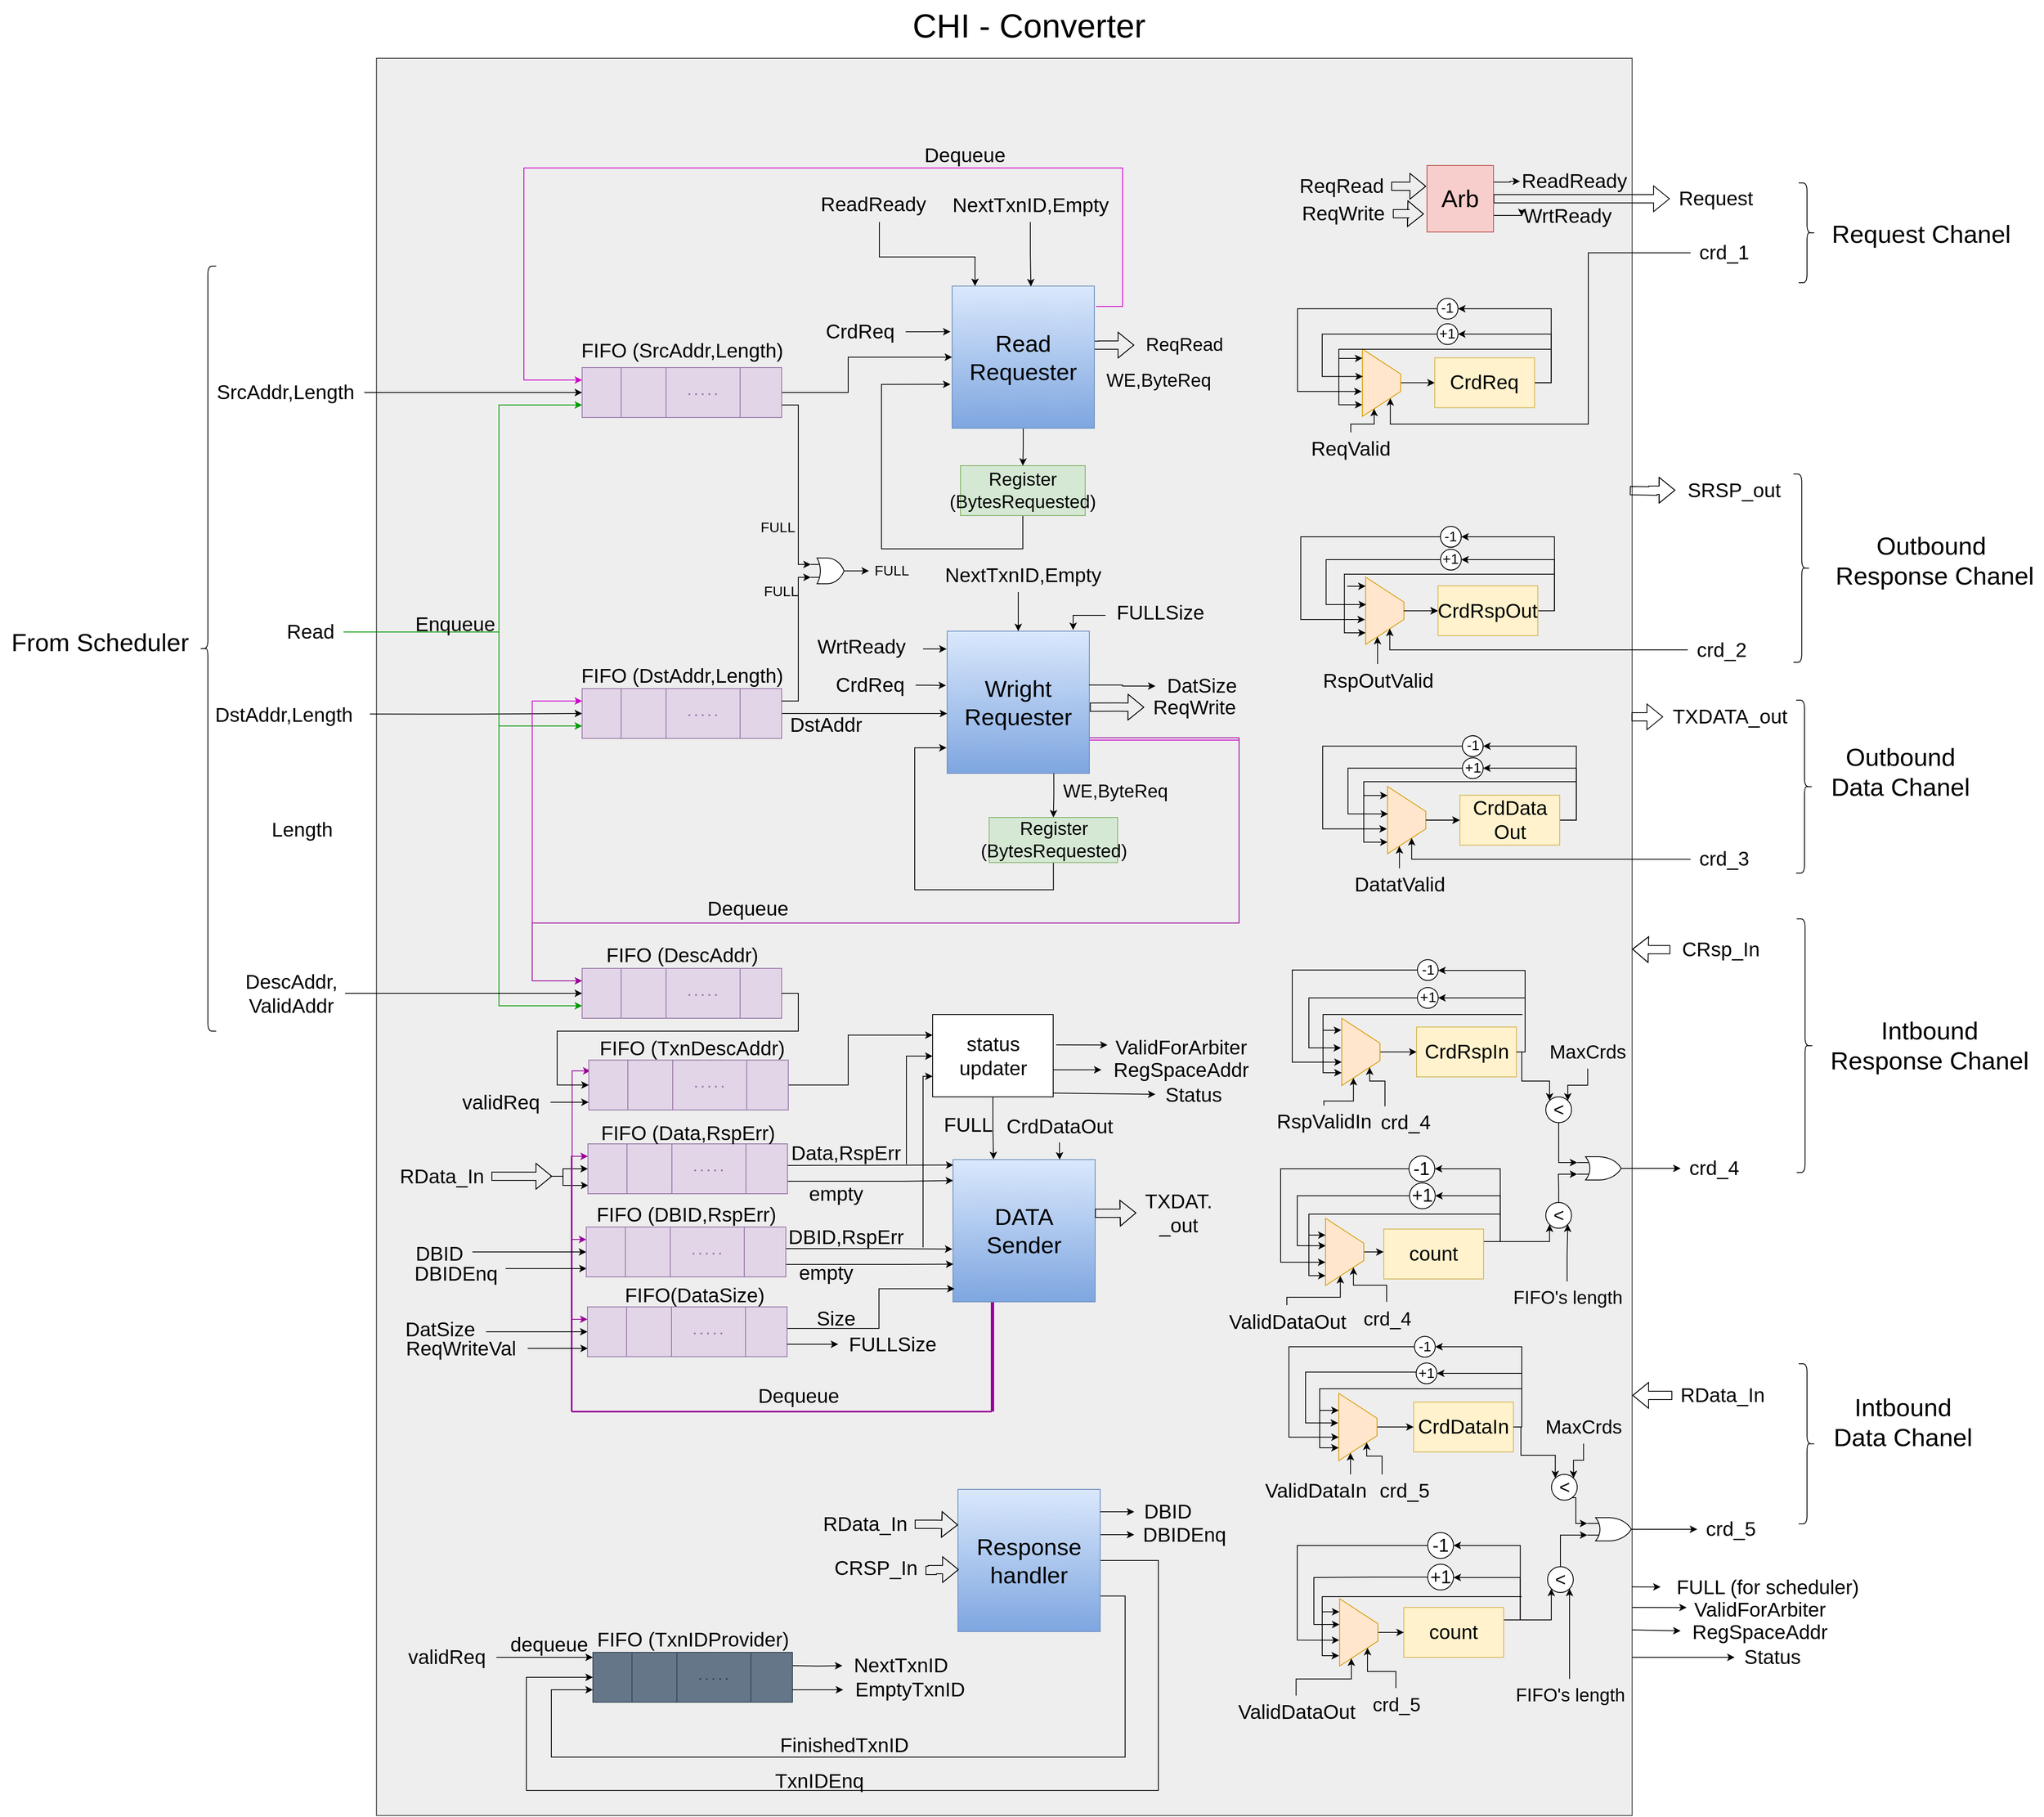<mxfile version="20.5.1" type="device" pages="3"><diagram id="RkClxUTgWzMeovrnvwXV" name="Σελίδα-1"><mxGraphModel dx="2858" dy="2268" grid="1" gridSize="10" guides="1" tooltips="1" connect="1" arrows="1" fold="1" page="1" pageScale="1" pageWidth="827" pageHeight="1169" math="0" shadow="0"><root><mxCell id="0"/><mxCell id="1" parent="0"/><mxCell id="HhTNzkRA523qVjPUvL-p-298" value="" style="rounded=0;whiteSpace=wrap;html=1;fontSize=24;fillColor=#eeeeee;strokeColor=#36393d;" parent="1" vertex="1"><mxGeometry x="-107.26" y="-150" width="1510" height="2113.25" as="geometry"/></mxCell><mxCell id="UfjDPACeGD94XWriQpkL-111" style="edgeStyle=orthogonalEdgeStyle;rounded=0;orthogonalLoop=1;jettySize=auto;html=1;exitX=1;exitY=0.75;exitDx=0;exitDy=0;entryX=0;entryY=0.25;entryDx=0;entryDy=0;entryPerimeter=0;fontSize=17;" parent="1" source="UfjDPACeGD94XWriQpkL-8" target="UfjDPACeGD94XWriQpkL-110" edge="1"><mxGeometry relative="1" as="geometry"><Array as="points"><mxPoint x="400" y="267"/><mxPoint x="400" y="459"/></Array></mxGeometry></mxCell><mxCell id="UfjDPACeGD94XWriQpkL-22" style="edgeStyle=orthogonalEdgeStyle;rounded=0;orthogonalLoop=1;jettySize=auto;html=1;exitX=1;exitY=0.5;exitDx=0;exitDy=0;fontSize=17;entryX=0;entryY=0.5;entryDx=0;entryDy=0;" parent="1" source="UfjDPACeGD94XWriQpkL-8" target="HhTNzkRA523qVjPUvL-p-37" edge="1"><mxGeometry relative="1" as="geometry"><mxPoint x="580" y="202" as="targetPoint"/><Array as="points"><mxPoint x="460" y="252"/><mxPoint x="460" y="210"/></Array></mxGeometry></mxCell><mxCell id="UfjDPACeGD94XWriQpkL-26" style="edgeStyle=orthogonalEdgeStyle;rounded=0;orthogonalLoop=1;jettySize=auto;html=1;fontSize=17;entryX=0;entryY=0.5;entryDx=0;entryDy=0;" parent="1" source="UfjDPACeGD94XWriQpkL-116" target="UfjDPACeGD94XWriQpkL-8" edge="1"><mxGeometry relative="1" as="geometry"><mxPoint x="-10" y="252" as="sourcePoint"/></mxGeometry></mxCell><mxCell id="UfjDPACeGD94XWriQpkL-130" style="edgeStyle=orthogonalEdgeStyle;rounded=0;orthogonalLoop=1;jettySize=auto;html=1;fontSize=17;entryX=0;entryY=0.75;entryDx=0;entryDy=0;strokeColor=#009900;" parent="1" source="UfjDPACeGD94XWriQpkL-127" target="UfjDPACeGD94XWriQpkL-8" edge="1"><mxGeometry relative="1" as="geometry"><Array as="points"><mxPoint x="40" y="540"/><mxPoint x="40" y="267"/></Array></mxGeometry></mxCell><mxCell id="UfjDPACeGD94XWriQpkL-8" value="" style="rounded=0;whiteSpace=wrap;html=1;fillColor=#e1d5e7;strokeColor=#9673a6;" parent="1" vertex="1"><mxGeometry x="140" y="222" width="240" height="60" as="geometry"/></mxCell><mxCell id="UfjDPACeGD94XWriQpkL-9" value="" style="endArrow=none;html=1;rounded=0;entryX=0.25;entryY=0;entryDx=0;entryDy=0;exitX=0.25;exitY=1;exitDx=0;exitDy=0;fillColor=#e1d5e7;strokeColor=#9673a6;" parent="1" edge="1"><mxGeometry width="50" height="50" relative="1" as="geometry"><mxPoint x="187.0" y="282" as="sourcePoint"/><mxPoint x="187.0" y="222" as="targetPoint"/></mxGeometry></mxCell><mxCell id="UfjDPACeGD94XWriQpkL-10" value="" style="endArrow=none;html=1;rounded=0;entryX=0.5;entryY=0;entryDx=0;entryDy=0;exitX=0.5;exitY=1;exitDx=0;exitDy=0;fillColor=#e1d5e7;strokeColor=#9673a6;" parent="1" edge="1"><mxGeometry width="50" height="50" relative="1" as="geometry"><mxPoint x="241" y="282" as="sourcePoint"/><mxPoint x="241" y="222" as="targetPoint"/></mxGeometry></mxCell><mxCell id="UfjDPACeGD94XWriQpkL-11" value="" style="endArrow=none;html=1;rounded=0;entryX=0.75;entryY=0;entryDx=0;entryDy=0;exitX=0.75;exitY=1;exitDx=0;exitDy=0;fillColor=#e1d5e7;strokeColor=#9673a6;" parent="1" edge="1"><mxGeometry width="50" height="50" relative="1" as="geometry"><mxPoint x="330" y="282" as="sourcePoint"/><mxPoint x="330" y="222" as="targetPoint"/></mxGeometry></mxCell><mxCell id="UfjDPACeGD94XWriQpkL-12" value="" style="endArrow=none;dashed=1;html=1;dashPattern=1 3;strokeWidth=2;rounded=0;fillColor=#e1d5e7;strokeColor=#9673a6;" parent="1" edge="1"><mxGeometry width="50" height="50" relative="1" as="geometry"><mxPoint x="302.0" y="254" as="sourcePoint"/><mxPoint x="262.0" y="254" as="targetPoint"/></mxGeometry></mxCell><mxCell id="UfjDPACeGD94XWriQpkL-138" style="edgeStyle=orthogonalEdgeStyle;rounded=0;orthogonalLoop=1;jettySize=auto;html=1;fontSize=17;entryX=0;entryY=0.75;entryDx=0;entryDy=0;strokeColor=#009900;" parent="1" source="UfjDPACeGD94XWriQpkL-127" target="UfjDPACeGD94XWriQpkL-13" edge="1"><mxGeometry relative="1" as="geometry"><Array as="points"><mxPoint x="40" y="540"/><mxPoint x="40" y="990"/></Array></mxGeometry></mxCell><mxCell id="UfjDPACeGD94XWriQpkL-13" value="" style="rounded=0;whiteSpace=wrap;html=1;fillColor=#e1d5e7;strokeColor=#9673a6;" parent="1" vertex="1"><mxGeometry x="140" y="944.5" width="240" height="60" as="geometry"/></mxCell><mxCell id="UfjDPACeGD94XWriQpkL-14" value="" style="endArrow=none;html=1;rounded=0;entryX=0.25;entryY=0;entryDx=0;entryDy=0;exitX=0.25;exitY=1;exitDx=0;exitDy=0;fillColor=#e1d5e7;strokeColor=#9673a6;" parent="1" edge="1"><mxGeometry width="50" height="50" relative="1" as="geometry"><mxPoint x="187.0" y="1004.5" as="sourcePoint"/><mxPoint x="187.0" y="944.5" as="targetPoint"/></mxGeometry></mxCell><mxCell id="UfjDPACeGD94XWriQpkL-15" value="" style="endArrow=none;html=1;rounded=0;entryX=0.5;entryY=0;entryDx=0;entryDy=0;exitX=0.5;exitY=1;exitDx=0;exitDy=0;fillColor=#e1d5e7;strokeColor=#9673a6;" parent="1" edge="1"><mxGeometry width="50" height="50" relative="1" as="geometry"><mxPoint x="241" y="1004.5" as="sourcePoint"/><mxPoint x="241" y="944.5" as="targetPoint"/></mxGeometry></mxCell><mxCell id="UfjDPACeGD94XWriQpkL-16" value="" style="endArrow=none;html=1;rounded=0;entryX=0.75;entryY=0;entryDx=0;entryDy=0;exitX=0.75;exitY=1;exitDx=0;exitDy=0;fillColor=#e1d5e7;strokeColor=#9673a6;" parent="1" edge="1"><mxGeometry width="50" height="50" relative="1" as="geometry"><mxPoint x="330" y="1004.5" as="sourcePoint"/><mxPoint x="330" y="944.5" as="targetPoint"/></mxGeometry></mxCell><mxCell id="UfjDPACeGD94XWriQpkL-17" value="" style="endArrow=none;dashed=1;html=1;dashPattern=1 3;strokeWidth=2;rounded=0;fillColor=#e1d5e7;strokeColor=#9673a6;" parent="1" edge="1"><mxGeometry width="50" height="50" relative="1" as="geometry"><mxPoint x="302.0" y="976.5" as="sourcePoint"/><mxPoint x="262.0" y="976.5" as="targetPoint"/></mxGeometry></mxCell><mxCell id="UfjDPACeGD94XWriQpkL-94" style="edgeStyle=orthogonalEdgeStyle;rounded=0;orthogonalLoop=1;jettySize=auto;html=1;fontSize=17;shape=flexArrow;" parent="1" source="bNM7sDHb2pyjA9Aqj-EG-11" target="HhTNzkRA523qVjPUvL-p-81" edge="1"><mxGeometry relative="1" as="geometry"><mxPoint x="1290" y="22" as="sourcePoint"/><mxPoint x="1090" y="-18" as="targetPoint"/><Array as="points"/></mxGeometry></mxCell><mxCell id="UfjDPACeGD94XWriQpkL-143" style="edgeStyle=orthogonalEdgeStyle;rounded=0;orthogonalLoop=1;jettySize=auto;html=1;entryX=0;entryY=0.25;entryDx=0;entryDy=0;fontSize=17;strokeColor=#CC00CC;exitX=1.012;exitY=0.143;exitDx=0;exitDy=0;exitPerimeter=0;" parent="1" source="HhTNzkRA523qVjPUvL-p-37" target="UfjDPACeGD94XWriQpkL-8" edge="1"><mxGeometry relative="1" as="geometry"><Array as="points"><mxPoint x="790" y="148"/><mxPoint x="790" y="-18"/><mxPoint x="70" y="-18"/><mxPoint x="70" y="237"/></Array><mxPoint x="960" y="152" as="sourcePoint"/></mxGeometry></mxCell><mxCell id="UfjDPACeGD94XWriQpkL-24" value="FIFO (SrcAddr,Length)" style="text;html=1;align=center;verticalAlign=middle;resizable=0;points=[];autosize=1;strokeColor=none;fillColor=none;fontSize=24;" parent="1" vertex="1"><mxGeometry x="125" y="182" width="270" height="40" as="geometry"/></mxCell><mxCell id="UfjDPACeGD94XWriQpkL-49" style="edgeStyle=orthogonalEdgeStyle;rounded=0;orthogonalLoop=1;jettySize=auto;html=1;exitX=1.046;exitY=0.467;exitDx=0;exitDy=0;entryX=0;entryY=0.5;entryDx=0;entryDy=0;fontSize=17;exitPerimeter=0;" parent="1" source="UfjDPACeGD94XWriQpkL-48" target="UfjDPACeGD94XWriQpkL-31" edge="1"><mxGeometry relative="1" as="geometry"/></mxCell><mxCell id="UfjDPACeGD94XWriQpkL-91" style="edgeStyle=orthogonalEdgeStyle;rounded=0;orthogonalLoop=1;jettySize=auto;html=1;exitX=1;exitY=0.5;exitDx=0;exitDy=0;fontSize=17;" parent="1" source="UfjDPACeGD94XWriQpkL-31" target="HhTNzkRA523qVjPUvL-p-52" edge="1"><mxGeometry relative="1" as="geometry"><mxPoint x="592" y="700" as="targetPoint"/><Array as="points"><mxPoint x="510" y="638"/><mxPoint x="510" y="638"/></Array></mxGeometry></mxCell><mxCell id="UfjDPACeGD94XWriQpkL-131" style="edgeStyle=orthogonalEdgeStyle;rounded=0;orthogonalLoop=1;jettySize=auto;html=1;fontSize=17;entryX=0;entryY=0.75;entryDx=0;entryDy=0;strokeColor=#009900;" parent="1" source="UfjDPACeGD94XWriQpkL-127" target="UfjDPACeGD94XWriQpkL-31" edge="1"><mxGeometry relative="1" as="geometry"><Array as="points"><mxPoint x="40" y="540"/><mxPoint x="40" y="653"/></Array></mxGeometry></mxCell><mxCell id="UfjDPACeGD94XWriQpkL-31" value="" style="rounded=0;whiteSpace=wrap;html=1;fillColor=#e1d5e7;strokeColor=#9673a6;" parent="1" vertex="1"><mxGeometry x="140" y="608" width="240" height="60" as="geometry"/></mxCell><mxCell id="UfjDPACeGD94XWriQpkL-32" value="" style="endArrow=none;html=1;rounded=0;entryX=0.25;entryY=0;entryDx=0;entryDy=0;exitX=0.25;exitY=1;exitDx=0;exitDy=0;fillColor=#e1d5e7;strokeColor=#9673a6;" parent="1" edge="1"><mxGeometry width="50" height="50" relative="1" as="geometry"><mxPoint x="187" y="668" as="sourcePoint"/><mxPoint x="187" y="608" as="targetPoint"/></mxGeometry></mxCell><mxCell id="UfjDPACeGD94XWriQpkL-33" value="" style="endArrow=none;html=1;rounded=0;entryX=0.5;entryY=0;entryDx=0;entryDy=0;exitX=0.5;exitY=1;exitDx=0;exitDy=0;fillColor=#e1d5e7;strokeColor=#9673a6;" parent="1" edge="1"><mxGeometry width="50" height="50" relative="1" as="geometry"><mxPoint x="241" y="668" as="sourcePoint"/><mxPoint x="241" y="608" as="targetPoint"/></mxGeometry></mxCell><mxCell id="UfjDPACeGD94XWriQpkL-34" value="" style="endArrow=none;html=1;rounded=0;entryX=0.75;entryY=0;entryDx=0;entryDy=0;exitX=0.75;exitY=1;exitDx=0;exitDy=0;fillColor=#e1d5e7;strokeColor=#9673a6;" parent="1" edge="1"><mxGeometry width="50" height="50" relative="1" as="geometry"><mxPoint x="330" y="668" as="sourcePoint"/><mxPoint x="330" y="608" as="targetPoint"/></mxGeometry></mxCell><mxCell id="UfjDPACeGD94XWriQpkL-35" value="" style="endArrow=none;dashed=1;html=1;dashPattern=1 3;strokeWidth=2;rounded=0;fillColor=#e1d5e7;strokeColor=#9673a6;" parent="1" edge="1"><mxGeometry width="50" height="50" relative="1" as="geometry"><mxPoint x="302" y="640" as="sourcePoint"/><mxPoint x="262" y="640" as="targetPoint"/></mxGeometry></mxCell><mxCell id="UfjDPACeGD94XWriQpkL-55" style="edgeStyle=orthogonalEdgeStyle;rounded=0;orthogonalLoop=1;jettySize=auto;html=1;fontSize=17;entryX=0;entryY=0.5;entryDx=0;entryDy=0;endWidth=28.571;" parent="1" target="UfjDPACeGD94XWriQpkL-41" edge="1"><mxGeometry relative="1" as="geometry"><mxPoint x="147" y="1177.5" as="targetPoint"/><mxPoint x="102" y="1194.5" as="sourcePoint"/><Array as="points"><mxPoint x="117" y="1194.5"/><mxPoint x="117" y="1185.5"/></Array></mxGeometry></mxCell><mxCell id="UfjDPACeGD94XWriQpkL-97" style="edgeStyle=orthogonalEdgeStyle;rounded=0;orthogonalLoop=1;jettySize=auto;html=1;fontSize=17;exitX=1.002;exitY=0.433;exitDx=0;exitDy=0;exitPerimeter=0;entryX=0.003;entryY=0.038;entryDx=0;entryDy=0;entryPerimeter=0;" parent="1" source="UfjDPACeGD94XWriQpkL-41" target="rFTL-UQR5T7GfqL_BDA9-17" edge="1"><mxGeometry relative="1" as="geometry"><mxPoint x="397" y="1185.5" as="sourcePoint"/><mxPoint x="583.948" y="1182.402" as="targetPoint"/><Array as="points"><mxPoint x="587" y="1181.5"/></Array></mxGeometry></mxCell><mxCell id="UfjDPACeGD94XWriQpkL-136" style="edgeStyle=orthogonalEdgeStyle;rounded=0;orthogonalLoop=1;jettySize=auto;html=1;fontSize=17;entryX=0.002;entryY=0.833;entryDx=0;entryDy=0;entryPerimeter=0;" parent="1" target="UfjDPACeGD94XWriQpkL-41" edge="1"><mxGeometry relative="1" as="geometry"><mxPoint x="147" y="1207.5" as="targetPoint"/><Array as="points"><mxPoint x="117" y="1194.5"/><mxPoint x="117" y="1205.5"/></Array><mxPoint x="106" y="1194.5" as="sourcePoint"/></mxGeometry></mxCell><mxCell id="HhTNzkRA523qVjPUvL-p-59" style="edgeStyle=orthogonalEdgeStyle;rounded=0;orthogonalLoop=1;jettySize=auto;html=1;exitX=1;exitY=0.75;exitDx=0;exitDy=0;fontSize=17;strokeWidth=1;entryX=0.001;entryY=0.147;entryDx=0;entryDy=0;entryPerimeter=0;" parent="1" source="UfjDPACeGD94XWriQpkL-41" target="rFTL-UQR5T7GfqL_BDA9-17" edge="1"><mxGeometry relative="1" as="geometry"><Array as="points"><mxPoint x="527" y="1200.5"/></Array><mxPoint x="586.513" y="1199.844" as="targetPoint"/></mxGeometry></mxCell><mxCell id="UfjDPACeGD94XWriQpkL-41" value="" style="rounded=0;whiteSpace=wrap;html=1;fillColor=#e1d5e7;strokeColor=#9673a6;" parent="1" vertex="1"><mxGeometry x="147" y="1155.5" width="240" height="60" as="geometry"/></mxCell><mxCell id="UfjDPACeGD94XWriQpkL-42" value="" style="endArrow=none;html=1;rounded=0;entryX=0.25;entryY=0;entryDx=0;entryDy=0;exitX=0.25;exitY=1;exitDx=0;exitDy=0;fillColor=#e1d5e7;strokeColor=#9673a6;" parent="1" edge="1"><mxGeometry width="50" height="50" relative="1" as="geometry"><mxPoint x="194" y="1215.5" as="sourcePoint"/><mxPoint x="194" y="1155.5" as="targetPoint"/></mxGeometry></mxCell><mxCell id="UfjDPACeGD94XWriQpkL-43" value="" style="endArrow=none;html=1;rounded=0;entryX=0.5;entryY=0;entryDx=0;entryDy=0;exitX=0.5;exitY=1;exitDx=0;exitDy=0;fillColor=#e1d5e7;strokeColor=#9673a6;" parent="1" edge="1"><mxGeometry width="50" height="50" relative="1" as="geometry"><mxPoint x="248" y="1215.5" as="sourcePoint"/><mxPoint x="248" y="1155.5" as="targetPoint"/></mxGeometry></mxCell><mxCell id="UfjDPACeGD94XWriQpkL-44" value="" style="endArrow=none;html=1;rounded=0;entryX=0.75;entryY=0;entryDx=0;entryDy=0;exitX=0.75;exitY=1;exitDx=0;exitDy=0;fillColor=#e1d5e7;strokeColor=#9673a6;" parent="1" edge="1"><mxGeometry width="50" height="50" relative="1" as="geometry"><mxPoint x="337" y="1215.5" as="sourcePoint"/><mxPoint x="337" y="1155.5" as="targetPoint"/></mxGeometry></mxCell><mxCell id="UfjDPACeGD94XWriQpkL-45" value="" style="endArrow=none;dashed=1;html=1;dashPattern=1 3;strokeWidth=2;rounded=0;fillColor=#e1d5e7;strokeColor=#9673a6;" parent="1" edge="1"><mxGeometry width="50" height="50" relative="1" as="geometry"><mxPoint x="309" y="1187.5" as="sourcePoint"/><mxPoint x="269" y="1187.5" as="targetPoint"/></mxGeometry></mxCell><mxCell id="UfjDPACeGD94XWriQpkL-46" value="FIFO (DstAddr,Length)" style="text;html=1;align=center;verticalAlign=middle;resizable=0;points=[];autosize=1;strokeColor=none;fillColor=none;fontSize=24;" parent="1" vertex="1"><mxGeometry x="125" y="573" width="270" height="40" as="geometry"/></mxCell><mxCell id="UfjDPACeGD94XWriQpkL-48" value="DstAddr,Length" style="text;html=1;align=center;verticalAlign=middle;resizable=0;points=[];autosize=1;strokeColor=none;fillColor=none;fontSize=24;" parent="1" vertex="1"><mxGeometry x="-314" y="620" width="190" height="40" as="geometry"/></mxCell><mxCell id="UfjDPACeGD94XWriQpkL-50" value="Length" style="text;html=1;align=center;verticalAlign=middle;resizable=0;points=[];autosize=1;strokeColor=none;fillColor=none;fontSize=24;" parent="1" vertex="1"><mxGeometry x="-247" y="758" width="100" height="40" as="geometry"/></mxCell><mxCell id="UfjDPACeGD94XWriQpkL-96" style="edgeStyle=orthogonalEdgeStyle;shape=flexArrow;rounded=0;orthogonalLoop=1;jettySize=auto;html=1;fontSize=17;entryX=1;entryY=0.507;entryDx=0;entryDy=0;entryPerimeter=0;" parent="1" source="UfjDPACeGD94XWriQpkL-95" target="HhTNzkRA523qVjPUvL-p-298" edge="1"><mxGeometry relative="1" as="geometry"><mxPoint x="1404.64" y="918" as="targetPoint"/><mxPoint x="1448.64" y="918" as="sourcePoint"/></mxGeometry></mxCell><mxCell id="UfjDPACeGD94XWriQpkL-145" style="edgeStyle=orthogonalEdgeStyle;rounded=0;orthogonalLoop=1;jettySize=auto;html=1;entryX=0;entryY=0.25;entryDx=0;entryDy=0;fontSize=17;strokeColor=#CC00CC;" parent="1" target="UfjDPACeGD94XWriQpkL-31" edge="1"><mxGeometry relative="1" as="geometry"><Array as="points"><mxPoint x="930" y="670"/><mxPoint x="930" y="890"/><mxPoint x="80" y="890"/><mxPoint x="80" y="623"/></Array><mxPoint x="750" y="670" as="sourcePoint"/></mxGeometry></mxCell><mxCell id="UfjDPACeGD94XWriQpkL-95" value="CRsp_In" style="text;html=1;align=center;verticalAlign=middle;resizable=0;points=[];autosize=1;strokeColor=none;fillColor=none;fontSize=24;" parent="1" vertex="1"><mxGeometry x="1448.64" y="902" width="120" height="40" as="geometry"/></mxCell><mxCell id="UfjDPACeGD94XWriQpkL-109" style="edgeStyle=orthogonalEdgeStyle;rounded=0;orthogonalLoop=1;jettySize=auto;html=1;exitX=1;exitY=0.25;exitDx=0;exitDy=0;entryX=0;entryY=0.75;entryDx=0;entryDy=0;entryPerimeter=0;fontSize=17;" parent="1" source="UfjDPACeGD94XWriQpkL-31" target="UfjDPACeGD94XWriQpkL-110" edge="1"><mxGeometry relative="1" as="geometry"><mxPoint x="970" y="645.0" as="sourcePoint"/><mxPoint x="1033" y="644.75" as="targetPoint"/><Array as="points"><mxPoint x="400" y="623"/><mxPoint x="400" y="474"/></Array></mxGeometry></mxCell><mxCell id="UfjDPACeGD94XWriQpkL-107" value="FULL" style="text;html=1;align=center;verticalAlign=middle;resizable=0;points=[];autosize=1;strokeColor=none;fillColor=none;fontSize=17;" parent="1" vertex="1"><mxGeometry x="477" y="452" width="70" height="30" as="geometry"/></mxCell><mxCell id="UfjDPACeGD94XWriQpkL-113" style="edgeStyle=orthogonalEdgeStyle;rounded=0;orthogonalLoop=1;jettySize=auto;html=1;exitX=1;exitY=0.5;exitDx=0;exitDy=0;exitPerimeter=0;fontSize=17;" parent="1" source="UfjDPACeGD94XWriQpkL-110" target="UfjDPACeGD94XWriQpkL-107" edge="1"><mxGeometry relative="1" as="geometry"/></mxCell><mxCell id="UfjDPACeGD94XWriQpkL-110" value="" style="verticalLabelPosition=bottom;shadow=0;dashed=0;align=center;html=1;verticalAlign=top;shape=mxgraph.electrical.logic_gates.logic_gate;operation=or;fontSize=17;" parent="1" vertex="1"><mxGeometry x="415" y="451" width="50" height="31" as="geometry"/></mxCell><mxCell id="UfjDPACeGD94XWriQpkL-114" value="FULL" style="text;html=1;align=center;verticalAlign=middle;resizable=0;points=[];autosize=1;strokeColor=none;fillColor=none;fontSize=17;" parent="1" vertex="1"><mxGeometry x="340" y="400" width="70" height="30" as="geometry"/></mxCell><mxCell id="UfjDPACeGD94XWriQpkL-115" value="FULL" style="text;html=1;align=center;verticalAlign=middle;resizable=0;points=[];autosize=1;strokeColor=none;fillColor=none;fontSize=17;" parent="1" vertex="1"><mxGeometry x="344" y="477" width="70" height="30" as="geometry"/></mxCell><mxCell id="UfjDPACeGD94XWriQpkL-116" value="SrcAddr,Length" style="text;html=1;align=center;verticalAlign=middle;resizable=0;points=[];autosize=1;strokeColor=none;fillColor=none;fontSize=24;" parent="1" vertex="1"><mxGeometry x="-312" y="232" width="190" height="40" as="geometry"/></mxCell><mxCell id="UfjDPACeGD94XWriQpkL-119" value="DescAddr,&lt;br&gt;ValidAddr" style="text;html=1;align=center;verticalAlign=middle;resizable=0;points=[];autosize=1;strokeColor=none;fillColor=none;fontSize=24;" parent="1" vertex="1"><mxGeometry x="-275" y="939.5" width="130" height="70" as="geometry"/></mxCell><mxCell id="UfjDPACeGD94XWriQpkL-137" style="edgeStyle=orthogonalEdgeStyle;rounded=0;orthogonalLoop=1;jettySize=auto;html=1;entryX=0;entryY=0.5;entryDx=0;entryDy=0;fontSize=17;" parent="1" source="UfjDPACeGD94XWriQpkL-119" target="UfjDPACeGD94XWriQpkL-13" edge="1"><mxGeometry relative="1" as="geometry"><mxPoint x="140" y="974.5" as="targetPoint"/><mxPoint x="7" y="974.5" as="sourcePoint"/></mxGeometry></mxCell><mxCell id="UfjDPACeGD94XWriQpkL-127" value="Read" style="text;html=1;align=center;verticalAlign=middle;resizable=0;points=[];autosize=1;strokeColor=none;fillColor=none;fontSize=24;" parent="1" vertex="1"><mxGeometry x="-227" y="520" width="80" height="40" as="geometry"/></mxCell><mxCell id="UfjDPACeGD94XWriQpkL-134" value="Enqueue" style="text;html=1;align=center;verticalAlign=middle;resizable=0;points=[];autosize=1;strokeColor=none;fillColor=none;fontSize=24;" parent="1" vertex="1"><mxGeometry x="-73" y="511" width="120" height="40" as="geometry"/></mxCell><mxCell id="UfjDPACeGD94XWriQpkL-144" value="Dequeue" style="text;html=1;align=center;verticalAlign=middle;resizable=0;points=[];autosize=1;strokeColor=none;fillColor=none;fontSize=24;" parent="1" vertex="1"><mxGeometry x="540" y="-53" width="120" height="40" as="geometry"/></mxCell><mxCell id="UfjDPACeGD94XWriQpkL-150" value="FIFO (Data,RspErr)" style="text;html=1;align=center;verticalAlign=middle;resizable=0;points=[];autosize=1;strokeColor=none;fillColor=none;fontSize=24;" parent="1" vertex="1"><mxGeometry x="152" y="1122.5" width="230" height="40" as="geometry"/></mxCell><mxCell id="UfjDPACeGD94XWriQpkL-151" value="FIFO (DescAddr)" style="text;html=1;align=center;verticalAlign=middle;resizable=0;points=[];autosize=1;strokeColor=none;fillColor=none;fontSize=24;" parent="1" vertex="1"><mxGeometry x="155" y="908.5" width="210" height="40" as="geometry"/></mxCell><mxCell id="HhTNzkRA523qVjPUvL-p-9" value="" style="edgeStyle=orthogonalEdgeStyle;rounded=0;orthogonalLoop=1;jettySize=auto;html=1;fontSize=17;strokeWidth=1;entryX=1;entryY=0;entryDx=0;entryDy=0;" parent="1" source="HhTNzkRA523qVjPUvL-p-7" target="HhTNzkRA523qVjPUvL-p-92" edge="1"><mxGeometry relative="1" as="geometry"><Array as="points"><mxPoint x="1350" y="84"/><mxPoint x="1350" y="290"/><mxPoint x="1112" y="290"/></Array></mxGeometry></mxCell><mxCell id="HhTNzkRA523qVjPUvL-p-7" value="crd_1" style="text;html=1;align=center;verticalAlign=middle;resizable=0;points=[];autosize=1;strokeColor=none;fillColor=none;fontSize=24;" parent="1" vertex="1"><mxGeometry x="1473" y="64" width="80" height="40" as="geometry"/></mxCell><mxCell id="HhTNzkRA523qVjPUvL-p-43" style="edgeStyle=orthogonalEdgeStyle;rounded=0;orthogonalLoop=1;jettySize=auto;html=1;fontSize=17;strokeWidth=1;entryX=0;entryY=0.5;entryDx=0;entryDy=0;exitX=0.5;exitY=0;exitDx=0;exitDy=0;" parent="1" source="HhTNzkRA523qVjPUvL-p-92" target="HhTNzkRA523qVjPUvL-p-8" edge="1"><mxGeometry relative="1" as="geometry"><mxPoint x="1218.35" y="120.25" as="sourcePoint"/><Array as="points"><mxPoint x="1125.35" y="240.25"/><mxPoint x="1125.35" y="240.25"/></Array></mxGeometry></mxCell><mxCell id="HhTNzkRA523qVjPUvL-p-98" style="edgeStyle=orthogonalEdgeStyle;rounded=0;orthogonalLoop=1;jettySize=auto;html=1;exitX=1;exitY=0.5;exitDx=0;exitDy=0;entryX=1;entryY=0.5;entryDx=0;entryDy=0;fontSize=17;strokeWidth=1;" parent="1" source="HhTNzkRA523qVjPUvL-p-8" target="HhTNzkRA523qVjPUvL-p-95" edge="1"><mxGeometry relative="1" as="geometry"/></mxCell><mxCell id="HhTNzkRA523qVjPUvL-p-99" style="edgeStyle=orthogonalEdgeStyle;rounded=0;orthogonalLoop=1;jettySize=auto;html=1;exitX=1;exitY=0.5;exitDx=0;exitDy=0;entryX=1;entryY=0.5;entryDx=0;entryDy=0;fontSize=17;strokeWidth=1;" parent="1" source="HhTNzkRA523qVjPUvL-p-8" target="HhTNzkRA523qVjPUvL-p-97" edge="1"><mxGeometry relative="1" as="geometry"/></mxCell><mxCell id="HhTNzkRA523qVjPUvL-p-8" value="&lt;font style=&quot;font-size: 24px;&quot;&gt;CrdReq&lt;/font&gt;" style="whiteSpace=wrap;html=1;fontSize=17;fillColor=#fff2cc;strokeColor=#d6b656;" parent="1" vertex="1"><mxGeometry x="1165.35" y="210.25" width="120" height="60" as="geometry"/></mxCell><mxCell id="HhTNzkRA523qVjPUvL-p-16" value="TXDATA_out" style="text;html=1;align=center;verticalAlign=middle;resizable=0;points=[];autosize=1;strokeColor=none;fillColor=none;fontSize=24;" parent="1" vertex="1"><mxGeometry x="1440" y="622" width="160" height="40" as="geometry"/></mxCell><mxCell id="HhTNzkRA523qVjPUvL-p-30" value="" style="edgeStyle=orthogonalEdgeStyle;rounded=0;orthogonalLoop=1;jettySize=auto;html=1;fontSize=17;strokeWidth=1;exitX=1;exitY=0.25;exitDx=0;exitDy=0;shape=flexArrow;" parent="1" target="HhTNzkRA523qVjPUvL-p-39" edge="1"><mxGeometry relative="1" as="geometry"><mxPoint x="756" y="189.75" as="sourcePoint"/><mxPoint x="793" y="167.799" as="targetPoint"/><Array as="points"><mxPoint x="756" y="195"/><mxPoint x="845" y="195"/></Array></mxGeometry></mxCell><mxCell id="Ahk-JgVsDHNALI3nWmYl-200" style="edgeStyle=orthogonalEdgeStyle;rounded=0;orthogonalLoop=1;jettySize=auto;html=1;exitX=0.5;exitY=1;exitDx=0;exitDy=0;strokeWidth=1;fontSize=22;" parent="1" source="HhTNzkRA523qVjPUvL-p-37" target="Ahk-JgVsDHNALI3nWmYl-1" edge="1"><mxGeometry relative="1" as="geometry"/></mxCell><mxCell id="HhTNzkRA523qVjPUvL-p-37" value="&lt;span style=&quot;font-size: 28px;&quot;&gt;Read&lt;br&gt;Requester&lt;/span&gt;" style="whiteSpace=wrap;html=1;aspect=fixed;fontSize=17;fillColor=#dae8fc;strokeColor=#6c8ebf;gradientColor=#7ea6e0;" parent="1" vertex="1"><mxGeometry x="585" y="124" width="171" height="171" as="geometry"/></mxCell><mxCell id="HhTNzkRA523qVjPUvL-p-39" value="ReqRead" style="text;html=1;align=center;verticalAlign=middle;resizable=0;points=[];autosize=1;strokeColor=none;fillColor=none;fontSize=22;" parent="1" vertex="1"><mxGeometry x="804" y="175.25" width="120" height="40" as="geometry"/></mxCell><mxCell id="HhTNzkRA523qVjPUvL-p-73" style="edgeStyle=orthogonalEdgeStyle;rounded=0;orthogonalLoop=1;jettySize=auto;html=1;exitX=1.004;exitY=0.534;exitDx=0;exitDy=0;fontSize=17;strokeWidth=1;exitPerimeter=0;shape=flexArrow;" parent="1" source="HhTNzkRA523qVjPUvL-p-52" target="HhTNzkRA523qVjPUvL-p-74" edge="1"><mxGeometry relative="1" as="geometry"><mxPoint x="760" y="756" as="targetPoint"/><mxPoint x="719.974" y="747.463" as="sourcePoint"/></mxGeometry></mxCell><mxCell id="HhTNzkRA523qVjPUvL-p-188" style="edgeStyle=orthogonalEdgeStyle;rounded=0;orthogonalLoop=1;jettySize=auto;html=1;fontSize=17;strokeWidth=1;shape=flexArrow;" parent="1" target="HhTNzkRA523qVjPUvL-p-189" edge="1"><mxGeometry relative="1" as="geometry"><mxPoint x="796.68" y="670.227" as="targetPoint"/><Array as="points"/><mxPoint x="1400" y="370" as="sourcePoint"/></mxGeometry></mxCell><mxCell id="zI5w17WNj3Ai5E6Fc0dv-59" style="edgeStyle=orthogonalEdgeStyle;rounded=0;orthogonalLoop=1;jettySize=auto;html=1;exitX=1;exitY=0.75;exitDx=0;exitDy=0;entryX=0;entryY=0.25;entryDx=0;entryDy=0;strokeColor=#990099;strokeWidth=1;fontSize=24;" parent="1" source="HhTNzkRA523qVjPUvL-p-52" target="UfjDPACeGD94XWriQpkL-13" edge="1"><mxGeometry relative="1" as="geometry"><Array as="points"><mxPoint x="930" y="667"/><mxPoint x="930" y="890"/><mxPoint x="80" y="890"/><mxPoint x="80" y="960"/></Array></mxGeometry></mxCell><mxCell id="HhTNzkRA523qVjPUvL-p-52" value="&lt;font style=&quot;font-size: 28px;&quot;&gt;Wright&lt;br&gt;Requester&lt;br&gt;&lt;/font&gt;" style="whiteSpace=wrap;html=1;aspect=fixed;fontSize=17;fillColor=#dae8fc;strokeColor=#6c8ebf;gradientColor=#7ea6e0;" parent="1" vertex="1"><mxGeometry x="579" y="539" width="171" height="171" as="geometry"/></mxCell><mxCell id="HhTNzkRA523qVjPUvL-p-55" value="&lt;span style=&quot;font-size: 24px;&quot;&gt;DstAddr&lt;/span&gt;" style="text;html=1;align=center;verticalAlign=middle;resizable=0;points=[];autosize=1;strokeColor=none;fillColor=none;fontSize=24;" parent="1" vertex="1"><mxGeometry x="378" y="632" width="110" height="40" as="geometry"/></mxCell><mxCell id="HhTNzkRA523qVjPUvL-p-58" value="Data,RspErr" style="text;html=1;align=center;verticalAlign=middle;resizable=0;points=[];autosize=1;strokeColor=none;fillColor=none;fontSize=24;" parent="1" vertex="1"><mxGeometry x="377" y="1146.5" width="160" height="40" as="geometry"/></mxCell><mxCell id="HhTNzkRA523qVjPUvL-p-60" value="empty" style="text;html=1;align=center;verticalAlign=middle;resizable=0;points=[];autosize=1;strokeColor=none;fillColor=none;fontSize=24;" parent="1" vertex="1"><mxGeometry x="400" y="1195.5" width="90" height="40" as="geometry"/></mxCell><mxCell id="HhTNzkRA523qVjPUvL-p-62" value="" style="edgeStyle=orthogonalEdgeStyle;rounded=0;orthogonalLoop=1;jettySize=auto;html=1;fontSize=17;strokeWidth=1;entryX=0.284;entryY=1.022;entryDx=0;entryDy=0;shape=flexArrow;entryPerimeter=0;" parent="1" source="HhTNzkRA523qVjPUvL-p-61" edge="1"><mxGeometry relative="1" as="geometry"><mxPoint x="1154.988" y="4.004" as="targetPoint"/></mxGeometry></mxCell><mxCell id="HhTNzkRA523qVjPUvL-p-61" value="ReqRead" style="text;html=1;align=center;verticalAlign=middle;resizable=0;points=[];autosize=1;strokeColor=none;fillColor=none;fontSize=24;" parent="1" vertex="1"><mxGeometry x="993" y="-16" width="120" height="40" as="geometry"/></mxCell><mxCell id="HhTNzkRA523qVjPUvL-p-65" value="" style="edgeStyle=orthogonalEdgeStyle;rounded=0;orthogonalLoop=1;jettySize=auto;html=1;fontSize=17;strokeWidth=1;entryX=0.695;entryY=1.08;entryDx=0;entryDy=0;shape=flexArrow;entryPerimeter=0;" parent="1" source="HhTNzkRA523qVjPUvL-p-63" edge="1"><mxGeometry relative="1" as="geometry"><mxPoint x="1152.32" y="37.295" as="targetPoint"/></mxGeometry></mxCell><mxCell id="HhTNzkRA523qVjPUvL-p-63" value="ReqWrite" style="text;html=1;align=center;verticalAlign=middle;resizable=0;points=[];autosize=1;strokeColor=none;fillColor=none;fontSize=24;" parent="1" vertex="1"><mxGeometry x="995" y="17" width="120" height="40" as="geometry"/></mxCell><mxCell id="HhTNzkRA523qVjPUvL-p-74" value="ReqWrite" style="text;html=1;align=center;verticalAlign=middle;resizable=0;points=[];autosize=1;strokeColor=none;fillColor=none;fontSize=24;" parent="1" vertex="1"><mxGeometry x="816" y="610.5" width="120" height="40" as="geometry"/></mxCell><mxCell id="HhTNzkRA523qVjPUvL-p-81" value="Request" style="text;html=1;align=center;verticalAlign=middle;resizable=0;points=[];autosize=1;strokeColor=none;fillColor=none;fontSize=24;" parent="1" vertex="1"><mxGeometry x="1448" y="-1" width="110" height="40" as="geometry"/></mxCell><mxCell id="HhTNzkRA523qVjPUvL-p-92" value="" style="shape=trapezoid;perimeter=trapezoidPerimeter;whiteSpace=wrap;html=1;fixedSize=1;fontSize=17;direction=south;size=30;fillColor=#ffe6cc;strokeColor=#d79b00;" parent="1" vertex="1"><mxGeometry x="1078.35" y="199.75" width="46" height="81" as="geometry"/></mxCell><mxCell id="HhTNzkRA523qVjPUvL-p-94" value="" style="edgeStyle=orthogonalEdgeStyle;rounded=0;orthogonalLoop=1;jettySize=auto;html=1;fontSize=17;strokeWidth=1;entryX=1;entryY=0.75;entryDx=0;entryDy=0;" parent="1" source="HhTNzkRA523qVjPUvL-p-93" target="HhTNzkRA523qVjPUvL-p-92" edge="1"><mxGeometry relative="1" as="geometry"><mxPoint x="1077.44" y="304.25" as="sourcePoint"/><Array as="points"><mxPoint x="1064.44" y="290"/><mxPoint x="1092.44" y="290"/></Array></mxGeometry></mxCell><mxCell id="HhTNzkRA523qVjPUvL-p-93" value="ReqValid" style="text;html=1;align=center;verticalAlign=middle;resizable=0;points=[];autosize=1;strokeColor=none;fillColor=none;fontSize=24;" parent="1" vertex="1"><mxGeometry x="1004.35" y="300" width="120" height="40" as="geometry"/></mxCell><mxCell id="HhTNzkRA523qVjPUvL-p-103" style="edgeStyle=orthogonalEdgeStyle;rounded=0;orthogonalLoop=1;jettySize=auto;html=1;exitX=0;exitY=0.5;exitDx=0;exitDy=0;entryX=0.635;entryY=1.018;entryDx=0;entryDy=0;fontSize=17;strokeWidth=1;entryPerimeter=0;" parent="1" source="HhTNzkRA523qVjPUvL-p-95" target="HhTNzkRA523qVjPUvL-p-92" edge="1"><mxGeometry relative="1" as="geometry"><Array as="points"><mxPoint x="1000.35" y="151.75"/><mxPoint x="1000.35" y="250.75"/><mxPoint x="1077.35" y="250.75"/></Array></mxGeometry></mxCell><mxCell id="HhTNzkRA523qVjPUvL-p-95" value="-1" style="ellipse;whiteSpace=wrap;html=1;aspect=fixed;fontSize=17;" parent="1" vertex="1"><mxGeometry x="1168.35" y="138.75" width="25" height="25" as="geometry"/></mxCell><mxCell id="HhTNzkRA523qVjPUvL-p-102" style="edgeStyle=orthogonalEdgeStyle;rounded=0;orthogonalLoop=1;jettySize=auto;html=1;exitX=0;exitY=0.5;exitDx=0;exitDy=0;entryX=0.408;entryY=0.988;entryDx=0;entryDy=0;fontSize=17;strokeWidth=1;entryPerimeter=0;" parent="1" source="HhTNzkRA523qVjPUvL-p-97" target="HhTNzkRA523qVjPUvL-p-92" edge="1"><mxGeometry relative="1" as="geometry"><Array as="points"><mxPoint x="1030" y="182"/><mxPoint x="1030" y="233"/></Array></mxGeometry></mxCell><mxCell id="HhTNzkRA523qVjPUvL-p-97" value="+1" style="ellipse;whiteSpace=wrap;html=1;aspect=fixed;fontSize=17;" parent="1" vertex="1"><mxGeometry x="1168.35" y="169.25" width="25" height="25" as="geometry"/></mxCell><mxCell id="HhTNzkRA523qVjPUvL-p-101" value="" style="edgeStyle=orthogonalEdgeStyle;rounded=0;orthogonalLoop=1;jettySize=auto;html=1;fontSize=17;strokeWidth=1;entryX=0.134;entryY=1;entryDx=0;entryDy=0;entryPerimeter=0;" parent="1" target="HhTNzkRA523qVjPUvL-p-92" edge="1"><mxGeometry relative="1" as="geometry"><Array as="points"><mxPoint x="1070.35" y="210.75"/><mxPoint x="1070.35" y="210.75"/></Array><mxPoint x="1050" y="211" as="sourcePoint"/></mxGeometry></mxCell><mxCell id="HhTNzkRA523qVjPUvL-p-104" value="" style="edgeStyle=orthogonalEdgeStyle;rounded=0;orthogonalLoop=1;jettySize=auto;html=1;fontSize=17;strokeWidth=1;entryX=0.827;entryY=1;entryDx=0;entryDy=0;entryPerimeter=0;" parent="1" target="HhTNzkRA523qVjPUvL-p-92" edge="1"><mxGeometry relative="1" as="geometry"><mxPoint x="1078.35" y="266.604" as="targetPoint"/><Array as="points"><mxPoint x="1304" y="200"/><mxPoint x="1050" y="200"/><mxPoint x="1050" y="267"/></Array><mxPoint x="1305" y="200" as="sourcePoint"/></mxGeometry></mxCell><mxCell id="HhTNzkRA523qVjPUvL-p-124" value="" style="edgeStyle=orthogonalEdgeStyle;rounded=0;orthogonalLoop=1;jettySize=auto;html=1;fontSize=17;strokeWidth=1;entryX=-0.012;entryY=0.321;entryDx=0;entryDy=0;entryPerimeter=0;" parent="1" source="HhTNzkRA523qVjPUvL-p-123" target="HhTNzkRA523qVjPUvL-p-37" edge="1"><mxGeometry relative="1" as="geometry"><mxPoint x="585.171" y="178.396" as="targetPoint"/></mxGeometry></mxCell><mxCell id="HhTNzkRA523qVjPUvL-p-123" value="CrdReq" style="text;html=1;align=center;verticalAlign=middle;resizable=0;points=[];autosize=1;strokeColor=none;fillColor=none;fontSize=24;" parent="1" vertex="1"><mxGeometry x="419" y="159" width="110" height="40" as="geometry"/></mxCell><mxCell id="aFzYkt8bCERAvGPwauhg-21" style="edgeStyle=orthogonalEdgeStyle;rounded=0;orthogonalLoop=1;jettySize=auto;html=1;exitX=1;exitY=0.5;exitDx=0;exitDy=0;entryX=0;entryY=0;entryDx=0;entryDy=0;fontSize=23;" parent="1" source="HhTNzkRA523qVjPUvL-p-133" target="aFzYkt8bCERAvGPwauhg-18" edge="1"><mxGeometry relative="1" as="geometry"><Array as="points"><mxPoint x="1270" y="1045"/><mxPoint x="1270" y="1080"/><mxPoint x="1303" y="1080"/></Array></mxGeometry></mxCell><mxCell id="HhTNzkRA523qVjPUvL-p-133" value="&lt;font style=&quot;font-size: 24px;&quot;&gt;CrdRspIn&lt;/font&gt;" style="whiteSpace=wrap;html=1;fontSize=17;fillColor=#fff2cc;strokeColor=#d6b656;" parent="1" vertex="1"><mxGeometry x="1143.5" y="1015" width="120" height="60" as="geometry"/></mxCell><mxCell id="HhTNzkRA523qVjPUvL-p-156" style="edgeStyle=orthogonalEdgeStyle;rounded=0;orthogonalLoop=1;jettySize=auto;html=1;exitX=0.5;exitY=0;exitDx=0;exitDy=0;entryX=0;entryY=0.5;entryDx=0;entryDy=0;fontSize=17;strokeWidth=1;" parent="1" source="HhTNzkRA523qVjPUvL-p-141" target="HhTNzkRA523qVjPUvL-p-133" edge="1"><mxGeometry relative="1" as="geometry"/></mxCell><mxCell id="HhTNzkRA523qVjPUvL-p-141" value="" style="shape=trapezoid;perimeter=trapezoidPerimeter;whiteSpace=wrap;html=1;fixedSize=1;fontSize=17;direction=south;size=30;fillColor=#ffe6cc;strokeColor=#d79b00;" parent="1" vertex="1"><mxGeometry x="1053.5" y="1004.5" width="46" height="81" as="geometry"/></mxCell><mxCell id="HhTNzkRA523qVjPUvL-p-142" style="edgeStyle=orthogonalEdgeStyle;rounded=0;orthogonalLoop=1;jettySize=auto;html=1;entryX=1;entryY=0.5;entryDx=0;entryDy=0;fontSize=17;strokeWidth=1;exitX=1;exitY=0.5;exitDx=0;exitDy=0;" parent="1" source="HhTNzkRA523qVjPUvL-p-133" target="HhTNzkRA523qVjPUvL-p-144" edge="1"><mxGeometry relative="1" as="geometry"><mxPoint x="1263.5" y="1046" as="sourcePoint"/><Array as="points"><mxPoint x="1274" y="1045"/><mxPoint x="1274" y="947"/><mxPoint x="1169" y="947"/></Array></mxGeometry></mxCell><mxCell id="HhTNzkRA523qVjPUvL-p-143" style="edgeStyle=orthogonalEdgeStyle;rounded=0;orthogonalLoop=1;jettySize=auto;html=1;exitX=1;exitY=0.5;exitDx=0;exitDy=0;entryX=1;entryY=0.5;entryDx=0;entryDy=0;fontSize=17;strokeWidth=1;" parent="1" source="HhTNzkRA523qVjPUvL-p-133" target="HhTNzkRA523qVjPUvL-p-145" edge="1"><mxGeometry relative="1" as="geometry"><mxPoint x="1297.5" y="1046.5" as="sourcePoint"/><Array as="points"><mxPoint x="1274" y="1045"/><mxPoint x="1274" y="980"/></Array></mxGeometry></mxCell><mxCell id="HhTNzkRA523qVjPUvL-p-154" style="edgeStyle=orthogonalEdgeStyle;rounded=0;orthogonalLoop=1;jettySize=auto;html=1;exitX=0;exitY=0.5;exitDx=0;exitDy=0;entryX=0.651;entryY=1;entryDx=0;entryDy=0;entryPerimeter=0;fontSize=17;strokeWidth=1;" parent="1" source="HhTNzkRA523qVjPUvL-p-144" target="HhTNzkRA523qVjPUvL-p-141" edge="1"><mxGeometry relative="1" as="geometry"><Array as="points"><mxPoint x="994" y="947"/><mxPoint x="994" y="1057"/></Array></mxGeometry></mxCell><mxCell id="HhTNzkRA523qVjPUvL-p-144" value="-1" style="ellipse;whiteSpace=wrap;html=1;aspect=fixed;fontSize=17;" parent="1" vertex="1"><mxGeometry x="1144.5" y="934" width="25" height="25" as="geometry"/></mxCell><mxCell id="HhTNzkRA523qVjPUvL-p-155" style="edgeStyle=orthogonalEdgeStyle;rounded=0;orthogonalLoop=1;jettySize=auto;html=1;exitX=0;exitY=0.5;exitDx=0;exitDy=0;fontSize=17;strokeWidth=1;entryX=0.44;entryY=1.019;entryDx=0;entryDy=0;entryPerimeter=0;" parent="1" source="HhTNzkRA523qVjPUvL-p-145" target="HhTNzkRA523qVjPUvL-p-141" edge="1"><mxGeometry relative="1" as="geometry"><mxPoint x="1051.5" y="1045" as="targetPoint"/><Array as="points"><mxPoint x="1014" y="980"/><mxPoint x="1014" y="1040"/></Array></mxGeometry></mxCell><mxCell id="HhTNzkRA523qVjPUvL-p-145" value="+1" style="ellipse;whiteSpace=wrap;html=1;aspect=fixed;fontSize=17;" parent="1" vertex="1"><mxGeometry x="1144.5" y="967.5" width="25" height="25" as="geometry"/></mxCell><mxCell id="HhTNzkRA523qVjPUvL-p-146" value="" style="edgeStyle=orthogonalEdgeStyle;rounded=0;orthogonalLoop=1;jettySize=auto;html=1;fontSize=17;strokeWidth=1;entryX=1;entryY=0;entryDx=0;entryDy=0;" parent="1" source="HhTNzkRA523qVjPUvL-p-147" target="HhTNzkRA523qVjPUvL-p-141" edge="1"><mxGeometry relative="1" as="geometry"><mxPoint x="1086.568" y="1064.038" as="targetPoint"/><Array as="points"><mxPoint x="1105.5" y="1080"/><mxPoint x="1087.5" y="1080"/></Array></mxGeometry></mxCell><mxCell id="HhTNzkRA523qVjPUvL-p-147" value="crd_4" style="text;html=1;align=center;verticalAlign=middle;resizable=0;points=[];autosize=1;strokeColor=none;fillColor=none;fontSize=24;" parent="1" vertex="1"><mxGeometry x="1090" y="1110.43" width="80" height="40" as="geometry"/></mxCell><mxCell id="HhTNzkRA523qVjPUvL-p-148" value="" style="edgeStyle=orthogonalEdgeStyle;rounded=0;orthogonalLoop=1;jettySize=auto;html=1;fontSize=17;strokeWidth=1;entryX=1;entryY=0.75;entryDx=0;entryDy=0;" parent="1" source="HhTNzkRA523qVjPUvL-p-149" target="HhTNzkRA523qVjPUvL-p-141" edge="1"><mxGeometry relative="1" as="geometry"><mxPoint x="1067.114" y="1076.725" as="targetPoint"/><Array as="points"><mxPoint x="1031.64" y="1104"/><mxPoint x="1067.64" y="1104"/></Array></mxGeometry></mxCell><mxCell id="HhTNzkRA523qVjPUvL-p-149" value="RspValidIn" style="text;html=1;align=center;verticalAlign=middle;resizable=0;points=[];autosize=1;strokeColor=none;fillColor=none;fontSize=24;" parent="1" vertex="1"><mxGeometry x="962.0" y="1109.43" width="140" height="40" as="geometry"/></mxCell><mxCell id="HhTNzkRA523qVjPUvL-p-151" value="" style="edgeStyle=orthogonalEdgeStyle;rounded=0;orthogonalLoop=1;jettySize=auto;html=1;fontSize=17;strokeWidth=1;entryX=0.176;entryY=1.011;entryDx=0;entryDy=0;entryPerimeter=0;" parent="1" target="HhTNzkRA523qVjPUvL-p-141" edge="1"><mxGeometry relative="1" as="geometry"><Array as="points"><mxPoint x="1043.5" y="1018"/></Array><mxPoint x="1031" y="1019" as="sourcePoint"/></mxGeometry></mxCell><mxCell id="HhTNzkRA523qVjPUvL-p-152" value="" style="edgeStyle=orthogonalEdgeStyle;rounded=0;orthogonalLoop=1;jettySize=auto;html=1;fontSize=17;strokeWidth=1;entryX=0.809;entryY=1.002;entryDx=0;entryDy=0;entryPerimeter=0;" parent="1" target="HhTNzkRA523qVjPUvL-p-141" edge="1"><mxGeometry relative="1" as="geometry"><mxPoint x="1053.504" y="1070.256" as="targetPoint"/><Array as="points"><mxPoint x="1031" y="1000"/><mxPoint x="1031" y="1070"/></Array><mxPoint x="1271" y="1000" as="sourcePoint"/></mxGeometry></mxCell><mxCell id="HhTNzkRA523qVjPUvL-p-157" style="edgeStyle=orthogonalEdgeStyle;rounded=0;orthogonalLoop=1;jettySize=auto;html=1;entryX=0;entryY=0.25;entryDx=0;entryDy=0;fontSize=17;strokeWidth=1;entryPerimeter=0;exitX=0.5;exitY=1;exitDx=0;exitDy=0;" parent="1" source="aFzYkt8bCERAvGPwauhg-4" target="rFTL-UQR5T7GfqL_BDA9-3" edge="1"><mxGeometry relative="1" as="geometry"><mxPoint x="1331.59" y="1572" as="targetPoint"/><Array as="points"><mxPoint x="1335" y="1581"/><mxPoint x="1335" y="1612"/></Array></mxGeometry></mxCell><mxCell id="aFzYkt8bCERAvGPwauhg-5" style="edgeStyle=orthogonalEdgeStyle;rounded=0;orthogonalLoop=1;jettySize=auto;html=1;exitX=1;exitY=0.5;exitDx=0;exitDy=0;entryX=0;entryY=0;entryDx=0;entryDy=0;fontSize=24;" parent="1" source="HhTNzkRA523qVjPUvL-p-158" target="aFzYkt8bCERAvGPwauhg-4" edge="1"><mxGeometry relative="1" as="geometry"><Array as="points"><mxPoint x="1269" y="1496"/><mxPoint x="1269" y="1530"/><mxPoint x="1310" y="1530"/></Array></mxGeometry></mxCell><mxCell id="HhTNzkRA523qVjPUvL-p-158" value="&lt;font style=&quot;font-size: 24px;&quot;&gt;CrdDataIn&lt;/font&gt;" style="whiteSpace=wrap;html=1;fontSize=17;fillColor=#fff2cc;strokeColor=#d6b656;" parent="1" vertex="1"><mxGeometry x="1139.94" y="1466" width="120" height="60" as="geometry"/></mxCell><mxCell id="HhTNzkRA523qVjPUvL-p-159" style="edgeStyle=orthogonalEdgeStyle;rounded=0;orthogonalLoop=1;jettySize=auto;html=1;exitX=1;exitY=0.5;exitDx=0;exitDy=0;fontSize=17;strokeWidth=1;exitPerimeter=0;" parent="1" source="rFTL-UQR5T7GfqL_BDA9-3" target="HhTNzkRA523qVjPUvL-p-161" edge="1"><mxGeometry relative="1" as="geometry"><mxPoint x="1377.59" y="1571.5" as="targetPoint"/><mxPoint x="1356.59" y="1572" as="sourcePoint"/></mxGeometry></mxCell><mxCell id="HhTNzkRA523qVjPUvL-p-161" value="crd_5" style="text;html=1;align=center;verticalAlign=middle;resizable=0;points=[];autosize=1;strokeColor=none;fillColor=none;fontSize=24;" parent="1" vertex="1"><mxGeometry x="1481" y="1599" width="80" height="40" as="geometry"/></mxCell><mxCell id="HhTNzkRA523qVjPUvL-p-162" style="edgeStyle=orthogonalEdgeStyle;rounded=0;orthogonalLoop=1;jettySize=auto;html=1;exitX=0.5;exitY=0;exitDx=0;exitDy=0;entryX=0;entryY=0.5;entryDx=0;entryDy=0;fontSize=17;strokeWidth=1;" parent="1" source="HhTNzkRA523qVjPUvL-p-163" target="HhTNzkRA523qVjPUvL-p-158" edge="1"><mxGeometry relative="1" as="geometry"/></mxCell><mxCell id="aFzYkt8bCERAvGPwauhg-8" style="edgeStyle=orthogonalEdgeStyle;rounded=0;orthogonalLoop=1;jettySize=auto;html=1;exitX=0.25;exitY=1;exitDx=0;exitDy=0;fontSize=23;entryX=0.25;entryY=1;entryDx=0;entryDy=0;" parent="1" target="HhTNzkRA523qVjPUvL-p-163" edge="1"><mxGeometry relative="1" as="geometry"><mxPoint x="1027" y="1476" as="sourcePoint"/></mxGeometry></mxCell><mxCell id="HhTNzkRA523qVjPUvL-p-163" value="" style="shape=trapezoid;perimeter=trapezoidPerimeter;whiteSpace=wrap;html=1;fixedSize=1;fontSize=17;direction=south;size=30;fillColor=#ffe6cc;strokeColor=#d79b00;" parent="1" vertex="1"><mxGeometry x="1049.94" y="1455.5" width="46" height="81" as="geometry"/></mxCell><mxCell id="HhTNzkRA523qVjPUvL-p-164" style="edgeStyle=orthogonalEdgeStyle;rounded=0;orthogonalLoop=1;jettySize=auto;html=1;entryX=1;entryY=0.5;entryDx=0;entryDy=0;fontSize=17;strokeWidth=1;exitX=1;exitY=0.5;exitDx=0;exitDy=0;" parent="1" source="HhTNzkRA523qVjPUvL-p-158" target="HhTNzkRA523qVjPUvL-p-167" edge="1"><mxGeometry relative="1" as="geometry"><mxPoint x="1259.94" y="1497" as="sourcePoint"/><Array as="points"><mxPoint x="1270" y="1496"/><mxPoint x="1270" y="1400"/></Array></mxGeometry></mxCell><mxCell id="HhTNzkRA523qVjPUvL-p-165" style="edgeStyle=orthogonalEdgeStyle;rounded=0;orthogonalLoop=1;jettySize=auto;html=1;exitX=1;exitY=0.5;exitDx=0;exitDy=0;entryX=1;entryY=0.5;entryDx=0;entryDy=0;fontSize=17;strokeWidth=1;" parent="1" source="HhTNzkRA523qVjPUvL-p-158" target="HhTNzkRA523qVjPUvL-p-169" edge="1"><mxGeometry relative="1" as="geometry"><mxPoint x="1293.94" y="1497.5" as="sourcePoint"/><Array as="points"><mxPoint x="1270" y="1496"/><mxPoint x="1270" y="1432"/></Array></mxGeometry></mxCell><mxCell id="HhTNzkRA523qVjPUvL-p-166" style="edgeStyle=orthogonalEdgeStyle;rounded=0;orthogonalLoop=1;jettySize=auto;html=1;exitX=0;exitY=0.5;exitDx=0;exitDy=0;entryX=0.651;entryY=1;entryDx=0;entryDy=0;entryPerimeter=0;fontSize=17;strokeWidth=1;" parent="1" source="HhTNzkRA523qVjPUvL-p-167" target="HhTNzkRA523qVjPUvL-p-163" edge="1"><mxGeometry relative="1" as="geometry"><Array as="points"><mxPoint x="990" y="1400"/><mxPoint x="990" y="1508"/></Array></mxGeometry></mxCell><mxCell id="HhTNzkRA523qVjPUvL-p-167" value="-1" style="ellipse;whiteSpace=wrap;html=1;aspect=fixed;fontSize=17;" parent="1" vertex="1"><mxGeometry x="1140.94" y="1387" width="25" height="25" as="geometry"/></mxCell><mxCell id="HhTNzkRA523qVjPUvL-p-168" style="edgeStyle=orthogonalEdgeStyle;rounded=0;orthogonalLoop=1;jettySize=auto;html=1;exitX=0;exitY=0.5;exitDx=0;exitDy=0;fontSize=17;strokeWidth=1;entryX=0.44;entryY=1.019;entryDx=0;entryDy=0;entryPerimeter=0;" parent="1" source="HhTNzkRA523qVjPUvL-p-169" target="HhTNzkRA523qVjPUvL-p-163" edge="1"><mxGeometry relative="1" as="geometry"><mxPoint x="1047.94" y="1496" as="targetPoint"/><Array as="points"><mxPoint x="1143" y="1430"/><mxPoint x="1010" y="1430"/><mxPoint x="1010" y="1491"/></Array></mxGeometry></mxCell><mxCell id="HhTNzkRA523qVjPUvL-p-169" value="+1" style="ellipse;whiteSpace=wrap;html=1;aspect=fixed;fontSize=17;" parent="1" vertex="1"><mxGeometry x="1143.0" y="1419" width="25" height="25" as="geometry"/></mxCell><mxCell id="HhTNzkRA523qVjPUvL-p-170" value="" style="edgeStyle=orthogonalEdgeStyle;rounded=0;orthogonalLoop=1;jettySize=auto;html=1;fontSize=17;strokeWidth=1;entryX=1;entryY=0;entryDx=0;entryDy=0;" parent="1" source="HhTNzkRA523qVjPUvL-p-171" target="HhTNzkRA523qVjPUvL-p-163" edge="1"><mxGeometry relative="1" as="geometry"><mxPoint x="1083.008" y="1515.038" as="targetPoint"/><Array as="points"><mxPoint x="1102" y="1531"/><mxPoint x="1083" y="1531"/></Array><mxPoint x="1101.997" y="1575" as="sourcePoint"/></mxGeometry></mxCell><mxCell id="HhTNzkRA523qVjPUvL-p-171" value="crd_5&amp;nbsp;" style="text;html=1;align=center;verticalAlign=middle;resizable=0;points=[];autosize=1;strokeColor=none;fillColor=none;fontSize=24;" parent="1" vertex="1"><mxGeometry x="1087.35" y="1553.0" width="90" height="40" as="geometry"/></mxCell><mxCell id="HhTNzkRA523qVjPUvL-p-172" value="" style="edgeStyle=orthogonalEdgeStyle;rounded=0;orthogonalLoop=1;jettySize=auto;html=1;fontSize=17;strokeWidth=1;entryX=1;entryY=0.75;entryDx=0;entryDy=0;" parent="1" source="HhTNzkRA523qVjPUvL-p-173" target="HhTNzkRA523qVjPUvL-p-163" edge="1"><mxGeometry relative="1" as="geometry"><mxPoint x="1063.554" y="1527.725" as="targetPoint"/><Array as="points"><mxPoint x="1032.35" y="1554"/><mxPoint x="1064.35" y="1554"/></Array></mxGeometry></mxCell><mxCell id="HhTNzkRA523qVjPUvL-p-173" value="ValidDataIn" style="text;html=1;align=center;verticalAlign=middle;resizable=0;points=[];autosize=1;strokeColor=none;fillColor=none;fontSize=24;" parent="1" vertex="1"><mxGeometry x="946.94" y="1553.0" width="150" height="40" as="geometry"/></mxCell><mxCell id="HhTNzkRA523qVjPUvL-p-176" value="" style="edgeStyle=orthogonalEdgeStyle;rounded=0;orthogonalLoop=1;jettySize=auto;html=1;fontSize=17;strokeWidth=1;entryX=0.809;entryY=1.002;entryDx=0;entryDy=0;entryPerimeter=0;" parent="1" target="HhTNzkRA523qVjPUvL-p-163" edge="1"><mxGeometry relative="1" as="geometry"><mxPoint x="1049.944" y="1521.256" as="targetPoint"/><Array as="points"><mxPoint x="1027" y="1450"/><mxPoint x="1027" y="1521"/></Array><mxPoint x="1270" y="1450" as="sourcePoint"/></mxGeometry></mxCell><mxCell id="HhTNzkRA523qVjPUvL-p-189" value="SRSP_out" style="text;html=1;align=center;verticalAlign=middle;resizable=0;points=[];autosize=1;strokeColor=none;fillColor=none;fontSize=24;" parent="1" vertex="1"><mxGeometry x="1454.68" y="349.5" width="140" height="40" as="geometry"/></mxCell><mxCell id="HhTNzkRA523qVjPUvL-p-221" style="edgeStyle=orthogonalEdgeStyle;rounded=0;orthogonalLoop=1;jettySize=auto;html=1;fontSize=17;strokeWidth=1;entryX=0;entryY=0.5;entryDx=0;entryDy=0;exitX=0.5;exitY=0;exitDx=0;exitDy=0;" parent="1" source="HhTNzkRA523qVjPUvL-p-225" target="HhTNzkRA523qVjPUvL-p-224" edge="1"><mxGeometry relative="1" as="geometry"><mxPoint x="1222.27" y="394.5" as="sourcePoint"/><Array as="points"><mxPoint x="1129.27" y="514.5"/><mxPoint x="1129.27" y="514.5"/></Array></mxGeometry></mxCell><mxCell id="HhTNzkRA523qVjPUvL-p-222" style="edgeStyle=orthogonalEdgeStyle;rounded=0;orthogonalLoop=1;jettySize=auto;html=1;exitX=1;exitY=0.5;exitDx=0;exitDy=0;entryX=1;entryY=0.5;entryDx=0;entryDy=0;fontSize=17;strokeWidth=1;" parent="1" source="HhTNzkRA523qVjPUvL-p-224" target="HhTNzkRA523qVjPUvL-p-229" edge="1"><mxGeometry relative="1" as="geometry"/></mxCell><mxCell id="HhTNzkRA523qVjPUvL-p-223" style="edgeStyle=orthogonalEdgeStyle;rounded=0;orthogonalLoop=1;jettySize=auto;html=1;exitX=1;exitY=0.5;exitDx=0;exitDy=0;entryX=1;entryY=0.5;entryDx=0;entryDy=0;fontSize=17;strokeWidth=1;" parent="1" source="HhTNzkRA523qVjPUvL-p-224" target="HhTNzkRA523qVjPUvL-p-231" edge="1"><mxGeometry relative="1" as="geometry"/></mxCell><mxCell id="HhTNzkRA523qVjPUvL-p-224" value="&lt;span style=&quot;font-size: 24px;&quot;&gt;CrdRspOut&lt;/span&gt;" style="whiteSpace=wrap;html=1;fontSize=17;fillColor=#fff2cc;strokeColor=#d6b656;" parent="1" vertex="1"><mxGeometry x="1169.27" y="484.5" width="120" height="60" as="geometry"/></mxCell><mxCell id="HhTNzkRA523qVjPUvL-p-225" value="" style="shape=trapezoid;perimeter=trapezoidPerimeter;whiteSpace=wrap;html=1;fixedSize=1;fontSize=17;direction=south;size=30;fillColor=#ffe6cc;strokeColor=#d79b00;" parent="1" vertex="1"><mxGeometry x="1082.27" y="474" width="46" height="81" as="geometry"/></mxCell><mxCell id="HhTNzkRA523qVjPUvL-p-226" value="" style="edgeStyle=orthogonalEdgeStyle;rounded=0;orthogonalLoop=1;jettySize=auto;html=1;fontSize=17;strokeWidth=1;entryX=1;entryY=0.75;entryDx=0;entryDy=0;" parent="1" source="HhTNzkRA523qVjPUvL-p-227" target="HhTNzkRA523qVjPUvL-p-225" edge="1"><mxGeometry relative="1" as="geometry"/></mxCell><mxCell id="HhTNzkRA523qVjPUvL-p-227" value="&lt;font style=&quot;font-size: 24px;&quot;&gt;RspOutValid&lt;/font&gt;" style="text;html=1;align=center;verticalAlign=middle;resizable=0;points=[];autosize=1;strokeColor=none;fillColor=none;fontSize=17;" parent="1" vertex="1"><mxGeometry x="1016.59" y="578.5" width="160" height="40" as="geometry"/></mxCell><mxCell id="HhTNzkRA523qVjPUvL-p-228" style="edgeStyle=orthogonalEdgeStyle;rounded=0;orthogonalLoop=1;jettySize=auto;html=1;exitX=0;exitY=0.5;exitDx=0;exitDy=0;entryX=0.635;entryY=1.018;entryDx=0;entryDy=0;fontSize=17;strokeWidth=1;entryPerimeter=0;" parent="1" source="HhTNzkRA523qVjPUvL-p-229" target="HhTNzkRA523qVjPUvL-p-225" edge="1"><mxGeometry relative="1" as="geometry"><Array as="points"><mxPoint x="1004.27" y="426"/><mxPoint x="1004.27" y="525"/><mxPoint x="1081.27" y="525"/></Array></mxGeometry></mxCell><mxCell id="HhTNzkRA523qVjPUvL-p-229" value="-1" style="ellipse;whiteSpace=wrap;html=1;aspect=fixed;fontSize=17;" parent="1" vertex="1"><mxGeometry x="1172.27" y="413" width="25" height="25" as="geometry"/></mxCell><mxCell id="HhTNzkRA523qVjPUvL-p-230" style="edgeStyle=orthogonalEdgeStyle;rounded=0;orthogonalLoop=1;jettySize=auto;html=1;exitX=0;exitY=0.5;exitDx=0;exitDy=0;entryX=0.408;entryY=0.988;entryDx=0;entryDy=0;fontSize=17;strokeWidth=1;entryPerimeter=0;" parent="1" source="HhTNzkRA523qVjPUvL-p-231" target="HhTNzkRA523qVjPUvL-p-225" edge="1"><mxGeometry relative="1" as="geometry"><Array as="points"><mxPoint x="1034.68" y="453.5"/><mxPoint x="1034.68" y="507.5"/></Array></mxGeometry></mxCell><mxCell id="HhTNzkRA523qVjPUvL-p-231" value="+1" style="ellipse;whiteSpace=wrap;html=1;aspect=fixed;fontSize=17;" parent="1" vertex="1"><mxGeometry x="1172.27" y="440.5" width="25" height="25" as="geometry"/></mxCell><mxCell id="HhTNzkRA523qVjPUvL-p-232" value="" style="edgeStyle=orthogonalEdgeStyle;rounded=0;orthogonalLoop=1;jettySize=auto;html=1;fontSize=17;strokeWidth=1;entryX=0.134;entryY=1;entryDx=0;entryDy=0;entryPerimeter=0;" parent="1" target="HhTNzkRA523qVjPUvL-p-225" edge="1"><mxGeometry relative="1" as="geometry"><Array as="points"><mxPoint x="1074.27" y="485"/><mxPoint x="1074.27" y="485"/></Array><mxPoint x="1060" y="485" as="sourcePoint"/></mxGeometry></mxCell><mxCell id="HhTNzkRA523qVjPUvL-p-234" value="" style="edgeStyle=orthogonalEdgeStyle;rounded=0;orthogonalLoop=1;jettySize=auto;html=1;fontSize=17;strokeWidth=1;entryX=0.827;entryY=1;entryDx=0;entryDy=0;entryPerimeter=0;" parent="1" target="HhTNzkRA523qVjPUvL-p-225" edge="1"><mxGeometry relative="1" as="geometry"><mxPoint x="1082.27" y="540.854" as="targetPoint"/><Array as="points"><mxPoint x="1056.68" y="470.5"/><mxPoint x="1056.68" y="541.5"/></Array><mxPoint x="1308.68" y="470.5" as="sourcePoint"/></mxGeometry></mxCell><mxCell id="HhTNzkRA523qVjPUvL-p-236" style="edgeStyle=orthogonalEdgeStyle;rounded=0;orthogonalLoop=1;jettySize=auto;html=1;fontSize=17;strokeWidth=1;entryX=0;entryY=0.5;entryDx=0;entryDy=0;exitX=0.5;exitY=0;exitDx=0;exitDy=0;" parent="1" edge="1"><mxGeometry relative="1" as="geometry"><mxPoint x="1128.18" y="514.5" as="sourcePoint"/><Array as="points"><mxPoint x="1129.18" y="514.5"/><mxPoint x="1129.18" y="514.5"/></Array><mxPoint x="1169.18" y="514.5" as="targetPoint"/></mxGeometry></mxCell><mxCell id="HhTNzkRA523qVjPUvL-p-242" value="-1" style="ellipse;whiteSpace=wrap;html=1;aspect=fixed;fontSize=17;" parent="1" vertex="1"><mxGeometry x="1172.18" y="413" width="25" height="25" as="geometry"/></mxCell><mxCell id="HhTNzkRA523qVjPUvL-p-250" value="" style="edgeStyle=orthogonalEdgeStyle;rounded=0;orthogonalLoop=1;jettySize=auto;html=1;fontSize=17;strokeWidth=1;entryX=1;entryY=0.25;entryDx=0;entryDy=0;" parent="1" source="HhTNzkRA523qVjPUvL-p-249" edge="1"><mxGeometry relative="1" as="geometry"><mxPoint x="1111.289" y="536.016" as="targetPoint"/><Array as="points"><mxPoint x="1111.68" y="561.5"/></Array></mxGeometry></mxCell><mxCell id="HhTNzkRA523qVjPUvL-p-249" value="crd_2" style="text;html=1;align=center;verticalAlign=middle;resizable=0;points=[];autosize=1;strokeColor=none;fillColor=none;fontSize=24;" parent="1" vertex="1"><mxGeometry x="1469.68" y="541.5" width="80" height="40" as="geometry"/></mxCell><mxCell id="HhTNzkRA523qVjPUvL-p-253" value="" style="edgeStyle=orthogonalEdgeStyle;rounded=0;orthogonalLoop=1;jettySize=auto;html=1;fontSize=17;strokeWidth=1;entryX=-0.012;entryY=0.691;entryDx=0;entryDy=0;entryPerimeter=0;exitX=0.5;exitY=1;exitDx=0;exitDy=0;" parent="1" source="Ahk-JgVsDHNALI3nWmYl-1" target="HhTNzkRA523qVjPUvL-p-37" edge="1"><mxGeometry relative="1" as="geometry"><Array as="points"><mxPoint x="670" y="440"/><mxPoint x="500" y="440"/><mxPoint x="500" y="242"/></Array><mxPoint x="560.0" y="280.294" as="sourcePoint"/></mxGeometry></mxCell><mxCell id="Ahk-JgVsDHNALI3nWmYl-201" style="edgeStyle=orthogonalEdgeStyle;rounded=0;orthogonalLoop=1;jettySize=auto;html=1;entryX=0.5;entryY=0;entryDx=0;entryDy=0;strokeWidth=1;fontSize=22;" parent="1" source="HhTNzkRA523qVjPUvL-p-252" edge="1"><mxGeometry relative="1" as="geometry"><mxPoint x="612.5" y="89" as="sourcePoint"/><mxPoint x="612.5" y="124" as="targetPoint"/><Array as="points"><mxPoint x="613" y="89"/></Array></mxGeometry></mxCell><mxCell id="HhTNzkRA523qVjPUvL-p-252" value="&lt;div style=&quot;text-align: center;&quot;&gt;ReadReady&lt;/div&gt;" style="text;whiteSpace=wrap;html=1;fontSize=24;labelBackgroundColor=none;" parent="1" vertex="1"><mxGeometry x="425" y="5" width="145" height="42" as="geometry"/></mxCell><mxCell id="HhTNzkRA523qVjPUvL-p-256" style="edgeStyle=orthogonalEdgeStyle;rounded=0;orthogonalLoop=1;jettySize=auto;html=1;fontSize=17;strokeWidth=1;entryX=0;entryY=0.5;entryDx=0;entryDy=0;exitX=0.5;exitY=0;exitDx=0;exitDy=0;" parent="1" source="HhTNzkRA523qVjPUvL-p-260" target="HhTNzkRA523qVjPUvL-p-259" edge="1"><mxGeometry relative="1" as="geometry"><mxPoint x="1248.59" y="646.25" as="sourcePoint"/><Array as="points"><mxPoint x="1155.59" y="766.25"/><mxPoint x="1155.59" y="766.25"/></Array></mxGeometry></mxCell><mxCell id="HhTNzkRA523qVjPUvL-p-257" style="edgeStyle=orthogonalEdgeStyle;rounded=0;orthogonalLoop=1;jettySize=auto;html=1;exitX=1;exitY=0.5;exitDx=0;exitDy=0;entryX=1;entryY=0.5;entryDx=0;entryDy=0;fontSize=17;strokeWidth=1;" parent="1" source="HhTNzkRA523qVjPUvL-p-259" target="HhTNzkRA523qVjPUvL-p-263" edge="1"><mxGeometry relative="1" as="geometry"/></mxCell><mxCell id="HhTNzkRA523qVjPUvL-p-258" style="edgeStyle=orthogonalEdgeStyle;rounded=0;orthogonalLoop=1;jettySize=auto;html=1;exitX=1;exitY=0.5;exitDx=0;exitDy=0;entryX=1;entryY=0.5;entryDx=0;entryDy=0;fontSize=17;strokeWidth=1;" parent="1" source="HhTNzkRA523qVjPUvL-p-259" target="HhTNzkRA523qVjPUvL-p-265" edge="1"><mxGeometry relative="1" as="geometry"/></mxCell><mxCell id="HhTNzkRA523qVjPUvL-p-259" value="&lt;span style=&quot;font-size: 24px;&quot;&gt;CrdData&lt;br&gt;Out&lt;/span&gt;" style="whiteSpace=wrap;html=1;fontSize=17;fillColor=#fff2cc;strokeColor=#d6b656;" parent="1" vertex="1"><mxGeometry x="1195.59" y="736.25" width="120" height="60" as="geometry"/></mxCell><mxCell id="HhTNzkRA523qVjPUvL-p-260" value="" style="shape=trapezoid;perimeter=trapezoidPerimeter;whiteSpace=wrap;html=1;fixedSize=1;fontSize=17;direction=south;size=30;fillColor=#ffe6cc;strokeColor=#d79b00;" parent="1" vertex="1"><mxGeometry x="1108.59" y="725.75" width="46" height="81" as="geometry"/></mxCell><mxCell id="HhTNzkRA523qVjPUvL-p-261" value="" style="edgeStyle=orthogonalEdgeStyle;rounded=0;orthogonalLoop=1;jettySize=auto;html=1;fontSize=17;strokeWidth=1;entryX=1;entryY=0.75;entryDx=0;entryDy=0;" parent="1" source="HhTNzkRA523qVjPUvL-p-277" target="HhTNzkRA523qVjPUvL-p-260" edge="1"><mxGeometry relative="1" as="geometry"><mxPoint x="1107.545" y="835.25" as="sourcePoint"/></mxGeometry></mxCell><mxCell id="HhTNzkRA523qVjPUvL-p-262" style="edgeStyle=orthogonalEdgeStyle;rounded=0;orthogonalLoop=1;jettySize=auto;html=1;exitX=0;exitY=0.5;exitDx=0;exitDy=0;entryX=0.635;entryY=1.018;entryDx=0;entryDy=0;fontSize=17;strokeWidth=1;entryPerimeter=0;" parent="1" source="HhTNzkRA523qVjPUvL-p-263" target="HhTNzkRA523qVjPUvL-p-260" edge="1"><mxGeometry relative="1" as="geometry"><Array as="points"><mxPoint x="1030.59" y="677.75"/><mxPoint x="1030.59" y="776.75"/><mxPoint x="1107.59" y="776.75"/></Array></mxGeometry></mxCell><mxCell id="HhTNzkRA523qVjPUvL-p-263" value="-1" style="ellipse;whiteSpace=wrap;html=1;aspect=fixed;fontSize=17;" parent="1" vertex="1"><mxGeometry x="1198.59" y="664.75" width="25" height="25" as="geometry"/></mxCell><mxCell id="HhTNzkRA523qVjPUvL-p-264" style="edgeStyle=orthogonalEdgeStyle;rounded=0;orthogonalLoop=1;jettySize=auto;html=1;exitX=0;exitY=0.5;exitDx=0;exitDy=0;entryX=0.408;entryY=0.988;entryDx=0;entryDy=0;fontSize=17;strokeWidth=1;entryPerimeter=0;" parent="1" source="HhTNzkRA523qVjPUvL-p-265" target="HhTNzkRA523qVjPUvL-p-260" edge="1"><mxGeometry relative="1" as="geometry"><Array as="points"><mxPoint x="1061" y="704"/><mxPoint x="1061" y="759"/></Array></mxGeometry></mxCell><mxCell id="HhTNzkRA523qVjPUvL-p-265" value="+1" style="ellipse;whiteSpace=wrap;html=1;aspect=fixed;fontSize=17;" parent="1" vertex="1"><mxGeometry x="1198.59" y="691.25" width="25" height="25" as="geometry"/></mxCell><mxCell id="HhTNzkRA523qVjPUvL-p-266" value="" style="edgeStyle=orthogonalEdgeStyle;rounded=0;orthogonalLoop=1;jettySize=auto;html=1;fontSize=17;strokeWidth=1;entryX=0.134;entryY=1;entryDx=0;entryDy=0;entryPerimeter=0;" parent="1" target="HhTNzkRA523qVjPUvL-p-260" edge="1"><mxGeometry relative="1" as="geometry"><Array as="points"><mxPoint x="1080" y="720"/><mxPoint x="1080" y="737"/></Array><mxPoint x="1336" y="720" as="sourcePoint"/></mxGeometry></mxCell><mxCell id="HhTNzkRA523qVjPUvL-p-268" value="" style="edgeStyle=orthogonalEdgeStyle;rounded=0;orthogonalLoop=1;jettySize=auto;html=1;fontSize=17;strokeWidth=1;entryX=0.827;entryY=1;entryDx=0;entryDy=0;entryPerimeter=0;" parent="1" target="HhTNzkRA523qVjPUvL-p-260" edge="1"><mxGeometry relative="1" as="geometry"><mxPoint x="1108.59" y="792.604" as="targetPoint"/><Array as="points"><mxPoint x="1100.59" y="792.75"/><mxPoint x="1100.59" y="792.75"/></Array><mxPoint x="1080" y="730" as="sourcePoint"/></mxGeometry></mxCell><mxCell id="HhTNzkRA523qVjPUvL-p-270" style="edgeStyle=orthogonalEdgeStyle;rounded=0;orthogonalLoop=1;jettySize=auto;html=1;fontSize=17;strokeWidth=1;entryX=0;entryY=0.5;entryDx=0;entryDy=0;exitX=0.5;exitY=0;exitDx=0;exitDy=0;" parent="1" edge="1"><mxGeometry relative="1" as="geometry"><mxPoint x="1154.5" y="766.25" as="sourcePoint"/><Array as="points"><mxPoint x="1155.5" y="766.25"/><mxPoint x="1155.5" y="766.25"/></Array><mxPoint x="1195.5" y="766.25" as="targetPoint"/></mxGeometry></mxCell><mxCell id="HhTNzkRA523qVjPUvL-p-271" value="-1" style="ellipse;whiteSpace=wrap;html=1;aspect=fixed;fontSize=17;" parent="1" vertex="1"><mxGeometry x="1198.5" y="664.75" width="25" height="25" as="geometry"/></mxCell><mxCell id="HhTNzkRA523qVjPUvL-p-273" value="" style="edgeStyle=orthogonalEdgeStyle;rounded=0;orthogonalLoop=1;jettySize=auto;html=1;fontSize=17;strokeWidth=1;entryX=1;entryY=0.25;entryDx=0;entryDy=0;" parent="1" source="HhTNzkRA523qVjPUvL-p-274" edge="1"><mxGeometry relative="1" as="geometry"><mxPoint x="1137.609" y="787.766" as="targetPoint"/><Array as="points"><mxPoint x="1138" y="813.25"/></Array></mxGeometry></mxCell><mxCell id="HhTNzkRA523qVjPUvL-p-274" value="crd_3" style="text;html=1;align=center;verticalAlign=middle;resizable=0;points=[];autosize=1;strokeColor=none;fillColor=none;fontSize=24;" parent="1" vertex="1"><mxGeometry x="1473" y="793.25" width="80" height="40" as="geometry"/></mxCell><mxCell id="HhTNzkRA523qVjPUvL-p-277" value="&lt;font style=&quot;font-size: 24px;&quot;&gt;DatatValid&lt;/font&gt;" style="text;html=1;align=center;verticalAlign=middle;resizable=0;points=[];autosize=1;strokeColor=none;fillColor=none;fontSize=17;" parent="1" vertex="1"><mxGeometry x="1057.91" y="824.25" width="130" height="40" as="geometry"/></mxCell><mxCell id="HhTNzkRA523qVjPUvL-p-278" style="edgeStyle=orthogonalEdgeStyle;shape=flexArrow;rounded=0;orthogonalLoop=1;jettySize=auto;html=1;fontSize=17;" parent="1" source="HhTNzkRA523qVjPUvL-p-279" edge="1"><mxGeometry relative="1" as="geometry"><mxPoint x="1403" y="1458" as="targetPoint"/></mxGeometry></mxCell><mxCell id="HhTNzkRA523qVjPUvL-p-279" value="RData_In" style="text;html=1;align=center;verticalAlign=middle;resizable=0;points=[];autosize=1;strokeColor=none;fillColor=none;fontSize=24;" parent="1" vertex="1"><mxGeometry x="1451" y="1438" width="120" height="40" as="geometry"/></mxCell><mxCell id="HhTNzkRA523qVjPUvL-p-285" value="RegSpaceAddr" style="text;html=1;align=center;verticalAlign=middle;resizable=0;points=[];autosize=1;strokeColor=none;fillColor=none;fontSize=24;" parent="1" vertex="1"><mxGeometry x="1461" y="1723" width="190" height="40" as="geometry"/></mxCell><mxCell id="HhTNzkRA523qVjPUvL-p-286" value="Status" style="text;html=1;align=center;verticalAlign=middle;resizable=0;points=[];autosize=1;strokeColor=none;fillColor=none;fontSize=24;" parent="1" vertex="1"><mxGeometry x="1526" y="1753" width="90" height="40" as="geometry"/></mxCell><mxCell id="HhTNzkRA523qVjPUvL-p-287" value="ValidForArbiter" style="text;html=1;align=center;verticalAlign=middle;resizable=0;points=[];autosize=1;strokeColor=none;fillColor=none;fontSize=24;" parent="1" vertex="1"><mxGeometry x="1466" y="1696" width="180" height="40" as="geometry"/></mxCell><mxCell id="HhTNzkRA523qVjPUvL-p-288" value="" style="endArrow=classic;html=1;rounded=0;fontSize=24;strokeWidth=1;entryX=0.013;entryY=0.427;entryDx=0;entryDy=0;entryPerimeter=0;" parent="1" target="HhTNzkRA523qVjPUvL-p-287" edge="1"><mxGeometry width="50" height="50" relative="1" as="geometry"><mxPoint x="1403" y="1713" as="sourcePoint"/><mxPoint x="1376" y="1690" as="targetPoint"/></mxGeometry></mxCell><mxCell id="HhTNzkRA523qVjPUvL-p-289" value="" style="endArrow=classic;html=1;rounded=0;fontSize=24;strokeWidth=1;" parent="1" target="HhTNzkRA523qVjPUvL-p-285" edge="1"><mxGeometry width="50" height="50" relative="1" as="geometry"><mxPoint x="1403" y="1740" as="sourcePoint"/><mxPoint x="1427.82" y="1739.81" as="targetPoint"/></mxGeometry></mxCell><mxCell id="HhTNzkRA523qVjPUvL-p-291" value="" style="endArrow=classic;html=1;rounded=0;fontSize=24;strokeWidth=1;" parent="1" target="HhTNzkRA523qVjPUvL-p-286" edge="1"><mxGeometry width="50" height="50" relative="1" as="geometry"><mxPoint x="1403" y="1773" as="sourcePoint"/><mxPoint x="1437.82" y="1732.81" as="targetPoint"/></mxGeometry></mxCell><mxCell id="HhTNzkRA523qVjPUvL-p-296" value="&amp;nbsp;FULL (for scheduler)" style="text;html=1;align=center;verticalAlign=middle;resizable=0;points=[];autosize=1;strokeColor=none;fillColor=none;fontSize=24;" parent="1" vertex="1"><mxGeometry x="1437" y="1669" width="250" height="40" as="geometry"/></mxCell><mxCell id="HhTNzkRA523qVjPUvL-p-297" value="" style="endArrow=classic;html=1;rounded=0;fontSize=24;strokeWidth=1;" parent="1" target="HhTNzkRA523qVjPUvL-p-296" edge="1"><mxGeometry width="50" height="50" relative="1" as="geometry"><mxPoint x="1402.18" y="1688.19" as="sourcePoint"/><mxPoint x="1487" y="1688" as="targetPoint"/></mxGeometry></mxCell><mxCell id="HhTNzkRA523qVjPUvL-p-299" value="" style="shape=curlyBracket;whiteSpace=wrap;html=1;rounded=1;flipH=1;fontSize=24;fillColor=#67AB9F;" parent="1" vertex="1"><mxGeometry x="1603" width="20" height="120" as="geometry"/></mxCell><mxCell id="HhTNzkRA523qVjPUvL-p-300" value="&lt;font style=&quot;font-size: 30px;&quot;&gt;Request Chanel&lt;/font&gt;" style="text;html=1;align=center;verticalAlign=middle;resizable=0;points=[];autosize=1;strokeColor=none;fillColor=none;fontSize=24;" parent="1" vertex="1"><mxGeometry x="1630" y="36" width="240" height="50" as="geometry"/></mxCell><mxCell id="HhTNzkRA523qVjPUvL-p-301" value="" style="shape=curlyBracket;whiteSpace=wrap;html=1;rounded=1;flipH=1;fontSize=24;fillColor=#67AB9F;" parent="1" vertex="1"><mxGeometry x="1596.68" y="350" width="20" height="226.5" as="geometry"/></mxCell><mxCell id="HhTNzkRA523qVjPUvL-p-302" value="&lt;font style=&quot;font-size: 30px;&quot;&gt;Outbound&lt;br&gt;&amp;nbsp;Response Chanel&lt;/font&gt;" style="text;html=1;align=center;verticalAlign=middle;resizable=0;points=[];autosize=1;strokeColor=none;fillColor=none;fontSize=24;" parent="1" vertex="1"><mxGeometry x="1626.68" y="409" width="270" height="90" as="geometry"/></mxCell><mxCell id="HhTNzkRA523qVjPUvL-p-303" value="" style="shape=curlyBracket;whiteSpace=wrap;html=1;rounded=1;flipH=1;fontSize=24;fillColor=#67AB9F;" parent="1" vertex="1"><mxGeometry x="1600" y="622" width="20" height="208" as="geometry"/></mxCell><mxCell id="HhTNzkRA523qVjPUvL-p-304" value="&lt;font style=&quot;font-size: 30px;&quot;&gt;Outbound&lt;br&gt;Data Chanel&lt;/font&gt;" style="text;html=1;align=center;verticalAlign=middle;resizable=0;points=[];autosize=1;strokeColor=none;fillColor=none;fontSize=24;" parent="1" vertex="1"><mxGeometry x="1630" y="662.5" width="190" height="90" as="geometry"/></mxCell><mxCell id="HhTNzkRA523qVjPUvL-p-305" value="" style="shape=curlyBracket;whiteSpace=wrap;html=1;rounded=1;flipH=1;fontSize=24;fillColor=#67AB9F;" parent="1" vertex="1"><mxGeometry x="1600.64" y="885" width="20" height="305" as="geometry"/></mxCell><mxCell id="HhTNzkRA523qVjPUvL-p-306" value="&lt;font style=&quot;font-size: 30px;&quot;&gt;Intbound&lt;br&gt;Response Chanel&lt;/font&gt;" style="text;html=1;align=center;verticalAlign=middle;resizable=0;points=[];autosize=1;strokeColor=none;fillColor=none;fontSize=24;" parent="1" vertex="1"><mxGeometry x="1630" y="992" width="260" height="90" as="geometry"/></mxCell><mxCell id="HhTNzkRA523qVjPUvL-p-307" value="" style="shape=curlyBracket;whiteSpace=wrap;html=1;rounded=1;flipH=1;fontSize=24;fillColor=#67AB9F;" parent="1" vertex="1"><mxGeometry x="1603" y="1420" width="20" height="192.5" as="geometry"/></mxCell><mxCell id="HhTNzkRA523qVjPUvL-p-308" value="&lt;font style=&quot;font-size: 30px;&quot;&gt;Intbound&lt;br&gt;Data Chanel&lt;/font&gt;" style="text;html=1;align=center;verticalAlign=middle;resizable=0;points=[];autosize=1;strokeColor=none;fillColor=none;fontSize=24;" parent="1" vertex="1"><mxGeometry x="1633" y="1445" width="190" height="90" as="geometry"/></mxCell><mxCell id="HhTNzkRA523qVjPUvL-p-309" value="" style="shape=curlyBracket;whiteSpace=wrap;html=1;rounded=1;fontSize=24;" parent="1" vertex="1"><mxGeometry x="-320" y="100" width="20" height="920" as="geometry"/></mxCell><mxCell id="HhTNzkRA523qVjPUvL-p-310" value="&lt;font style=&quot;font-size: 30px;&quot;&gt;From Scheduler&lt;/font&gt;" style="text;html=1;align=center;verticalAlign=middle;resizable=0;points=[];autosize=1;strokeColor=none;fillColor=none;fontSize=24;" parent="1" vertex="1"><mxGeometry x="-560" y="526.5" width="240" height="50" as="geometry"/></mxCell><mxCell id="HhTNzkRA523qVjPUvL-p-313" value="&lt;font style=&quot;font-size: 40px;&quot;&gt;CHI - Converter&lt;/font&gt;" style="text;html=1;align=center;verticalAlign=middle;resizable=0;points=[];autosize=1;strokeColor=none;fillColor=none;fontSize=30;" parent="1" vertex="1"><mxGeometry x="527" y="-220" width="300" height="60" as="geometry"/></mxCell><mxCell id="HhTNzkRA523qVjPUvL-p-317" value="" style="edgeStyle=orthogonalEdgeStyle;rounded=0;orthogonalLoop=1;jettySize=auto;html=1;fontSize=24;strokeWidth=1;entryX=-0.008;entryY=0.382;entryDx=0;entryDy=0;entryPerimeter=0;" parent="1" source="HhTNzkRA523qVjPUvL-p-315" target="HhTNzkRA523qVjPUvL-p-52" edge="1"><mxGeometry relative="1" as="geometry"><mxPoint x="579" y="603.75" as="targetPoint"/><Array as="points"/></mxGeometry></mxCell><mxCell id="HhTNzkRA523qVjPUvL-p-315" value="CrdReq" style="text;html=1;align=center;verticalAlign=middle;resizable=0;points=[];autosize=1;strokeColor=none;fillColor=none;fontSize=24;" parent="1" vertex="1"><mxGeometry x="431" y="584" width="110" height="40" as="geometry"/></mxCell><mxCell id="HhTNzkRA523qVjPUvL-p-320" value="Dequeue" style="text;html=1;align=center;verticalAlign=middle;resizable=0;points=[];autosize=1;strokeColor=none;fillColor=none;fontSize=24;" parent="1" vertex="1"><mxGeometry x="279" y="853.25" width="120" height="40" as="geometry"/></mxCell><mxCell id="Ahk-JgVsDHNALI3nWmYl-1" value="&lt;font style=&quot;font-size: 22px;&quot;&gt;Register&lt;br&gt;(BytesRequested)&lt;/font&gt;" style="rounded=0;whiteSpace=wrap;html=1;fontSize=17;fillColor=#d5e8d4;strokeColor=#82b366;" parent="1" vertex="1"><mxGeometry x="595" y="340" width="150" height="60" as="geometry"/></mxCell><mxCell id="rFTL-UQR5T7GfqL_BDA9-1" value="WE,ByteReq" style="text;html=1;align=center;verticalAlign=middle;resizable=0;points=[];autosize=1;strokeColor=none;fillColor=none;fontSize=22;" parent="1" vertex="1"><mxGeometry x="757.5" y="218.25" width="150" height="40" as="geometry"/></mxCell><mxCell id="rFTL-UQR5T7GfqL_BDA9-5" style="edgeStyle=orthogonalEdgeStyle;rounded=0;orthogonalLoop=1;jettySize=auto;html=1;exitX=1;exitY=0.25;exitDx=0;exitDy=0;entryX=0;entryY=1;entryDx=0;entryDy=0;strokeWidth=1;fontSize=22;" parent="1" source="rFTL-UQR5T7GfqL_BDA9-2" target="rFTL-UQR5T7GfqL_BDA9-4" edge="1"><mxGeometry relative="1" as="geometry"/></mxCell><mxCell id="rFTL-UQR5T7GfqL_BDA9-10" style="edgeStyle=orthogonalEdgeStyle;rounded=0;orthogonalLoop=1;jettySize=auto;html=1;exitX=1;exitY=0.25;exitDx=0;exitDy=0;entryX=1;entryY=0.5;entryDx=0;entryDy=0;strokeWidth=1;fontSize=22;" parent="1" source="rFTL-UQR5T7GfqL_BDA9-2" target="rFTL-UQR5T7GfqL_BDA9-9" edge="1"><mxGeometry relative="1" as="geometry"><Array as="points"><mxPoint x="1268" y="1728"/><mxPoint x="1268" y="1677"/><mxPoint x="1188" y="1677"/></Array></mxGeometry></mxCell><mxCell id="aFzYkt8bCERAvGPwauhg-12" style="edgeStyle=orthogonalEdgeStyle;rounded=0;orthogonalLoop=1;jettySize=auto;html=1;exitX=1;exitY=0.25;exitDx=0;exitDy=0;entryX=1;entryY=0.5;entryDx=0;entryDy=0;fontSize=23;" parent="1" source="rFTL-UQR5T7GfqL_BDA9-2" target="aFzYkt8bCERAvGPwauhg-11" edge="1"><mxGeometry relative="1" as="geometry"/></mxCell><mxCell id="rFTL-UQR5T7GfqL_BDA9-2" value="&lt;font style=&quot;font-size: 24px;&quot;&gt;count&lt;/font&gt;" style="whiteSpace=wrap;html=1;fontSize=17;fillColor=#fff2cc;strokeColor=#d6b656;" parent="1" vertex="1"><mxGeometry x="1128.18" y="1713" width="120" height="60" as="geometry"/></mxCell><mxCell id="rFTL-UQR5T7GfqL_BDA9-3" value="" style="verticalLabelPosition=bottom;shadow=0;dashed=0;align=center;html=1;verticalAlign=top;shape=mxgraph.electrical.logic_gates.logic_gate;operation=or;fontSize=22;" parent="1" vertex="1"><mxGeometry x="1348.86" y="1605" width="66" height="28" as="geometry"/></mxCell><mxCell id="rFTL-UQR5T7GfqL_BDA9-8" style="edgeStyle=orthogonalEdgeStyle;rounded=0;orthogonalLoop=1;jettySize=auto;html=1;exitX=0.5;exitY=0;exitDx=0;exitDy=0;entryX=0;entryY=0.75;entryDx=0;entryDy=0;entryPerimeter=0;strokeWidth=1;fontSize=22;" parent="1" source="rFTL-UQR5T7GfqL_BDA9-4" target="rFTL-UQR5T7GfqL_BDA9-3" edge="1"><mxGeometry relative="1" as="geometry"><Array as="points"><mxPoint x="1317" y="1626"/></Array></mxGeometry></mxCell><mxCell id="rFTL-UQR5T7GfqL_BDA9-4" value="&amp;lt;" style="ellipse;whiteSpace=wrap;html=1;aspect=fixed;fontSize=22;" parent="1" vertex="1"><mxGeometry x="1301" y="1664" width="31" height="31" as="geometry"/></mxCell><mxCell id="rFTL-UQR5T7GfqL_BDA9-7" style="edgeStyle=orthogonalEdgeStyle;rounded=0;orthogonalLoop=1;jettySize=auto;html=1;entryX=1;entryY=1;entryDx=0;entryDy=0;strokeWidth=1;fontSize=22;" parent="1" source="rFTL-UQR5T7GfqL_BDA9-6" target="rFTL-UQR5T7GfqL_BDA9-4" edge="1"><mxGeometry relative="1" as="geometry"/></mxCell><mxCell id="rFTL-UQR5T7GfqL_BDA9-6" value="FIFO's length" style="text;html=1;align=center;verticalAlign=middle;resizable=0;points=[];autosize=1;strokeColor=none;fillColor=none;fontSize=22;" parent="1" vertex="1"><mxGeometry x="1252.5" y="1799" width="150" height="40" as="geometry"/></mxCell><mxCell id="rFTL-UQR5T7GfqL_BDA9-11" style="edgeStyle=orthogonalEdgeStyle;rounded=0;orthogonalLoop=1;jettySize=auto;html=1;exitX=0;exitY=0.5;exitDx=0;exitDy=0;entryX=0.383;entryY=1.005;entryDx=0;entryDy=0;strokeWidth=1;fontSize=22;entryPerimeter=0;" parent="1" source="rFTL-UQR5T7GfqL_BDA9-9" target="aFzYkt8bCERAvGPwauhg-9" edge="1"><mxGeometry relative="1" as="geometry"><Array as="points"><mxPoint x="1090" y="1677"/><mxPoint x="1020" y="1677"/><mxPoint x="1020" y="1733"/></Array><mxPoint x="1039.53" y="1734.25" as="targetPoint"/></mxGeometry></mxCell><mxCell id="rFTL-UQR5T7GfqL_BDA9-9" value="+1" style="ellipse;whiteSpace=wrap;html=1;aspect=fixed;fontSize=22;" parent="1" vertex="1"><mxGeometry x="1156.91" y="1661" width="31" height="31" as="geometry"/></mxCell><mxCell id="rFTL-UQR5T7GfqL_BDA9-20" style="edgeStyle=orthogonalEdgeStyle;rounded=0;orthogonalLoop=1;jettySize=auto;html=1;entryX=0;entryY=0.25;entryDx=0;entryDy=0;strokeWidth=1;fontSize=22;strokeColor=#990099;exitX=0.25;exitY=1;exitDx=0;exitDy=0;" parent="1" source="rFTL-UQR5T7GfqL_BDA9-17" target="UfjDPACeGD94XWriQpkL-41" edge="1"><mxGeometry relative="1" as="geometry"><mxPoint x="637" y="1267.5" as="sourcePoint"/><Array as="points"><mxPoint x="633" y="1345"/><mxPoint x="633" y="1477"/><mxPoint x="127" y="1477"/><mxPoint x="127" y="1171"/></Array></mxGeometry></mxCell><mxCell id="rFTL-UQR5T7GfqL_BDA9-46" style="edgeStyle=orthogonalEdgeStyle;rounded=0;orthogonalLoop=1;jettySize=auto;html=1;exitX=0.25;exitY=1;exitDx=0;exitDy=0;entryX=0;entryY=0.25;entryDx=0;entryDy=0;strokeColor=#990099;strokeWidth=1;fontSize=15;" parent="1" source="rFTL-UQR5T7GfqL_BDA9-17" target="rFTL-UQR5T7GfqL_BDA9-34" edge="1"><mxGeometry relative="1" as="geometry"><Array as="points"><mxPoint x="629" y="1271"/><mxPoint x="635" y="1271"/><mxPoint x="635" y="1477"/><mxPoint x="127" y="1477"/><mxPoint x="127" y="1271"/></Array></mxGeometry></mxCell><mxCell id="MIpONN9vC0bHbQ_-m-lZ-17" style="edgeStyle=orthogonalEdgeStyle;rounded=0;orthogonalLoop=1;jettySize=auto;html=1;exitX=0.25;exitY=1;exitDx=0;exitDy=0;entryX=0;entryY=0.25;entryDx=0;entryDy=0;strokeColor=#990099;fontSize=24;" parent="1" source="rFTL-UQR5T7GfqL_BDA9-17" target="MIpONN9vC0bHbQ_-m-lZ-8" edge="1"><mxGeometry relative="1" as="geometry"><Array as="points"><mxPoint x="634" y="1345"/><mxPoint x="634" y="1477"/><mxPoint x="127" y="1477"/><mxPoint x="127" y="1367"/></Array></mxGeometry></mxCell><mxCell id="MIpONN9vC0bHbQ_-m-lZ-65" style="edgeStyle=orthogonalEdgeStyle;rounded=0;orthogonalLoop=1;jettySize=auto;html=1;entryX=0;entryY=0.25;entryDx=0;entryDy=0;strokeColor=#990099;fontSize=24;exitX=0.274;exitY=0.997;exitDx=0;exitDy=0;exitPerimeter=0;" parent="1" edge="1"><mxGeometry relative="1" as="geometry"><mxPoint x="634.854" y="1342.987" as="sourcePoint"/><mxPoint x="150" y="1067.75" as="targetPoint"/><Array as="points"><mxPoint x="632" y="1343"/><mxPoint x="632" y="1478"/><mxPoint x="128" y="1478"/><mxPoint x="128" y="1068"/></Array></mxGeometry></mxCell><mxCell id="rFTL-UQR5T7GfqL_BDA9-17" value="&lt;font style=&quot;font-size: 28px;&quot;&gt;DATA&lt;br&gt;Sender&lt;br&gt;&lt;/font&gt;" style="whiteSpace=wrap;html=1;aspect=fixed;fontSize=17;fillColor=#dae8fc;strokeColor=#6c8ebf;gradientColor=#7ea6e0;" parent="1" vertex="1"><mxGeometry x="586" y="1174.5" width="171" height="171" as="geometry"/></mxCell><mxCell id="rFTL-UQR5T7GfqL_BDA9-19" style="edgeStyle=orthogonalEdgeStyle;rounded=0;orthogonalLoop=1;jettySize=auto;html=1;strokeWidth=1;fontSize=22;entryX=0.75;entryY=0;entryDx=0;entryDy=0;" parent="1" target="rFTL-UQR5T7GfqL_BDA9-17" edge="1"><mxGeometry relative="1" as="geometry"><mxPoint x="714.0" y="1153.75" as="sourcePoint"/></mxGeometry></mxCell><mxCell id="rFTL-UQR5T7GfqL_BDA9-18" value="CrdDataOut" style="text;html=1;align=center;verticalAlign=middle;resizable=0;points=[];autosize=1;strokeColor=none;fillColor=none;fontSize=24;" parent="1" vertex="1"><mxGeometry x="639" y="1114.75" width="150" height="40" as="geometry"/></mxCell><mxCell id="rFTL-UQR5T7GfqL_BDA9-23" value="Dequeue" style="text;html=1;align=center;verticalAlign=middle;resizable=0;points=[];autosize=1;strokeColor=none;fillColor=none;fontSize=24;" parent="1" vertex="1"><mxGeometry x="340" y="1439" width="120" height="40" as="geometry"/></mxCell><mxCell id="rFTL-UQR5T7GfqL_BDA9-26" style="edgeStyle=orthogonalEdgeStyle;rounded=0;orthogonalLoop=1;jettySize=auto;html=1;fontSize=17;strokeWidth=1;shape=flexArrow;exitX=0.999;exitY=0.377;exitDx=0;exitDy=0;exitPerimeter=0;" parent="1" source="rFTL-UQR5T7GfqL_BDA9-17" target="rFTL-UQR5T7GfqL_BDA9-27" edge="1"><mxGeometry relative="1" as="geometry"><mxPoint x="814" y="1238.5" as="targetPoint"/><mxPoint x="767" y="1239.5" as="sourcePoint"/></mxGeometry></mxCell><mxCell id="rFTL-UQR5T7GfqL_BDA9-27" value="TXDAT.&lt;br&gt;_out" style="text;html=1;align=center;verticalAlign=middle;resizable=0;points=[];autosize=1;strokeColor=none;fillColor=none;fontSize=24;" parent="1" vertex="1"><mxGeometry x="806.5" y="1203.5" width="100" height="70" as="geometry"/></mxCell><mxCell id="rFTL-UQR5T7GfqL_BDA9-28" value="RData_In" style="text;html=1;align=center;verticalAlign=middle;resizable=0;points=[];autosize=1;strokeColor=none;fillColor=none;fontSize=24;" parent="1" vertex="1"><mxGeometry x="-89" y="1174.5" width="120" height="40" as="geometry"/></mxCell><mxCell id="rFTL-UQR5T7GfqL_BDA9-29" style="edgeStyle=orthogonalEdgeStyle;rounded=0;orthogonalLoop=1;jettySize=auto;html=1;fontSize=17;strokeWidth=1;shape=flexArrow;" parent="1" source="rFTL-UQR5T7GfqL_BDA9-28" edge="1"><mxGeometry relative="1" as="geometry"><mxPoint x="104" y="1194.5" as="targetPoint"/><Array as="points"><mxPoint x="82" y="1194.5"/></Array><mxPoint x="34" y="1161" as="sourcePoint"/></mxGeometry></mxCell><mxCell id="rFTL-UQR5T7GfqL_BDA9-30" style="edgeStyle=orthogonalEdgeStyle;rounded=0;orthogonalLoop=1;jettySize=auto;html=1;fontSize=17;entryX=0;entryY=0.5;entryDx=0;entryDy=0;endWidth=28.571;" parent="1" source="zI5w17WNj3Ai5E6Fc0dv-39" target="rFTL-UQR5T7GfqL_BDA9-34" edge="1"><mxGeometry relative="1" as="geometry"><mxPoint x="145" y="1277.5" as="targetPoint"/><mxPoint x="100" y="1294.5" as="sourcePoint"/><Array as="points"><mxPoint x="67" y="1285.5"/><mxPoint x="67" y="1285.5"/></Array></mxGeometry></mxCell><mxCell id="rFTL-UQR5T7GfqL_BDA9-31" style="edgeStyle=orthogonalEdgeStyle;rounded=0;orthogonalLoop=1;jettySize=auto;html=1;fontSize=17;exitX=1.002;exitY=0.433;exitDx=0;exitDy=0;exitPerimeter=0;entryX=-0.004;entryY=0.629;entryDx=0;entryDy=0;entryPerimeter=0;" parent="1" source="rFTL-UQR5T7GfqL_BDA9-34" target="rFTL-UQR5T7GfqL_BDA9-17" edge="1"><mxGeometry relative="1" as="geometry"><mxPoint x="395" y="1285.5" as="sourcePoint"/><mxPoint x="581.948" y="1282.402" as="targetPoint"/><Array as="points"><mxPoint x="495" y="1281.5"/></Array></mxGeometry></mxCell><mxCell id="rFTL-UQR5T7GfqL_BDA9-32" style="edgeStyle=orthogonalEdgeStyle;rounded=0;orthogonalLoop=1;jettySize=auto;html=1;fontSize=17;entryX=0.002;entryY=0.833;entryDx=0;entryDy=0;entryPerimeter=0;" parent="1" source="zI5w17WNj3Ai5E6Fc0dv-40" target="rFTL-UQR5T7GfqL_BDA9-34" edge="1"><mxGeometry relative="1" as="geometry"><mxPoint x="145" y="1307.5" as="targetPoint"/><Array as="points"><mxPoint x="115" y="1305.5"/></Array><mxPoint x="108.92" y="1294.5" as="sourcePoint"/></mxGeometry></mxCell><mxCell id="rFTL-UQR5T7GfqL_BDA9-33" style="edgeStyle=orthogonalEdgeStyle;rounded=0;orthogonalLoop=1;jettySize=auto;html=1;exitX=1;exitY=0.75;exitDx=0;exitDy=0;fontSize=17;strokeWidth=1;entryX=0.003;entryY=0.735;entryDx=0;entryDy=0;entryPerimeter=0;" parent="1" source="rFTL-UQR5T7GfqL_BDA9-34" target="rFTL-UQR5T7GfqL_BDA9-17" edge="1"><mxGeometry relative="1" as="geometry"><Array as="points"><mxPoint x="525" y="1300.5"/></Array><mxPoint x="584.513" y="1299.844" as="targetPoint"/></mxGeometry></mxCell><mxCell id="rFTL-UQR5T7GfqL_BDA9-34" value="" style="rounded=0;whiteSpace=wrap;html=1;fillColor=#e1d5e7;strokeColor=#9673a6;" parent="1" vertex="1"><mxGeometry x="145" y="1255.5" width="240" height="60" as="geometry"/></mxCell><mxCell id="rFTL-UQR5T7GfqL_BDA9-35" value="" style="endArrow=none;html=1;rounded=0;entryX=0.25;entryY=0;entryDx=0;entryDy=0;exitX=0.25;exitY=1;exitDx=0;exitDy=0;fillColor=#e1d5e7;strokeColor=#9673a6;" parent="1" edge="1"><mxGeometry width="50" height="50" relative="1" as="geometry"><mxPoint x="192" y="1315.5" as="sourcePoint"/><mxPoint x="192" y="1255.5" as="targetPoint"/></mxGeometry></mxCell><mxCell id="rFTL-UQR5T7GfqL_BDA9-36" value="" style="endArrow=none;html=1;rounded=0;entryX=0.5;entryY=0;entryDx=0;entryDy=0;exitX=0.5;exitY=1;exitDx=0;exitDy=0;fillColor=#e1d5e7;strokeColor=#9673a6;" parent="1" edge="1"><mxGeometry width="50" height="50" relative="1" as="geometry"><mxPoint x="246" y="1315.5" as="sourcePoint"/><mxPoint x="246" y="1255.5" as="targetPoint"/></mxGeometry></mxCell><mxCell id="rFTL-UQR5T7GfqL_BDA9-37" value="" style="endArrow=none;html=1;rounded=0;entryX=0.75;entryY=0;entryDx=0;entryDy=0;exitX=0.75;exitY=1;exitDx=0;exitDy=0;fillColor=#e1d5e7;strokeColor=#9673a6;" parent="1" edge="1"><mxGeometry width="50" height="50" relative="1" as="geometry"><mxPoint x="335" y="1315.5" as="sourcePoint"/><mxPoint x="335" y="1255.5" as="targetPoint"/></mxGeometry></mxCell><mxCell id="rFTL-UQR5T7GfqL_BDA9-38" value="" style="endArrow=none;dashed=1;html=1;dashPattern=1 3;strokeWidth=2;rounded=0;fillColor=#e1d5e7;strokeColor=#9673a6;" parent="1" edge="1"><mxGeometry width="50" height="50" relative="1" as="geometry"><mxPoint x="307" y="1287.5" as="sourcePoint"/><mxPoint x="267" y="1287.5" as="targetPoint"/></mxGeometry></mxCell><mxCell id="rFTL-UQR5T7GfqL_BDA9-39" value="FIFO (DBID,RspErr)" style="text;html=1;align=center;verticalAlign=middle;resizable=0;points=[];autosize=1;strokeColor=none;fillColor=none;fontSize=24;" parent="1" vertex="1"><mxGeometry x="145" y="1220.5" width="240" height="40" as="geometry"/></mxCell><mxCell id="rFTL-UQR5T7GfqL_BDA9-40" value="DBID,RspErr" style="text;html=1;align=center;verticalAlign=middle;resizable=0;points=[];autosize=1;strokeColor=none;fillColor=none;fontSize=24;" parent="1" vertex="1"><mxGeometry x="377" y="1247.5" width="160" height="40" as="geometry"/></mxCell><mxCell id="rFTL-UQR5T7GfqL_BDA9-41" value="empty" style="text;html=1;align=center;verticalAlign=middle;resizable=0;points=[];autosize=1;strokeColor=none;fillColor=none;fontSize=24;" parent="1" vertex="1"><mxGeometry x="388" y="1290.5" width="90" height="40" as="geometry"/></mxCell><mxCell id="rFTL-UQR5T7GfqL_BDA9-47" style="edgeStyle=orthogonalEdgeStyle;rounded=0;orthogonalLoop=1;jettySize=auto;html=1;fontSize=17;shape=flexArrow;" parent="1" target="HhTNzkRA523qVjPUvL-p-16" edge="1"><mxGeometry relative="1" as="geometry"><mxPoint x="1402" y="642" as="sourcePoint"/><Array as="points"><mxPoint x="1402" y="642"/></Array><mxPoint x="1443.0" y="662" as="targetPoint"/></mxGeometry></mxCell><mxCell id="rFTL-UQR5T7GfqL_BDA9-53" style="edgeStyle=orthogonalEdgeStyle;rounded=0;orthogonalLoop=1;jettySize=auto;html=1;entryX=0;entryY=0.25;entryDx=0;entryDy=0;fontSize=17;strokeWidth=1;entryPerimeter=0;exitX=0.5;exitY=1;exitDx=0;exitDy=0;" parent="1" source="aFzYkt8bCERAvGPwauhg-18" target="rFTL-UQR5T7GfqL_BDA9-59" edge="1"><mxGeometry relative="1" as="geometry"><mxPoint x="1307.47" y="1117" as="targetPoint"/><Array as="points"/><mxPoint x="1305.91" y="1178" as="sourcePoint"/></mxGeometry></mxCell><mxCell id="rFTL-UQR5T7GfqL_BDA9-54" style="edgeStyle=orthogonalEdgeStyle;rounded=0;orthogonalLoop=1;jettySize=auto;html=1;exitX=1;exitY=0.5;exitDx=0;exitDy=0;fontSize=17;strokeWidth=1;exitPerimeter=0;" parent="1" source="rFTL-UQR5T7GfqL_BDA9-59" target="rFTL-UQR5T7GfqL_BDA9-55" edge="1"><mxGeometry relative="1" as="geometry"><mxPoint x="1353.47" y="1116.5" as="targetPoint"/><mxPoint x="1332.47" y="1117" as="sourcePoint"/></mxGeometry></mxCell><mxCell id="rFTL-UQR5T7GfqL_BDA9-55" value="crd_4" style="text;html=1;align=center;verticalAlign=middle;resizable=0;points=[];autosize=1;strokeColor=none;fillColor=none;fontSize=24;" parent="1" vertex="1"><mxGeometry x="1461" y="1165" width="80" height="40" as="geometry"/></mxCell><mxCell id="rFTL-UQR5T7GfqL_BDA9-56" style="edgeStyle=orthogonalEdgeStyle;rounded=0;orthogonalLoop=1;jettySize=auto;html=1;exitX=1;exitY=0.25;exitDx=0;exitDy=0;entryX=0;entryY=1;entryDx=0;entryDy=0;strokeWidth=1;fontSize=22;" parent="1" source="rFTL-UQR5T7GfqL_BDA9-58" target="rFTL-UQR5T7GfqL_BDA9-61" edge="1"><mxGeometry relative="1" as="geometry"><Array as="points"><mxPoint x="1303" y="1273"/></Array></mxGeometry></mxCell><mxCell id="rFTL-UQR5T7GfqL_BDA9-57" style="edgeStyle=orthogonalEdgeStyle;rounded=0;orthogonalLoop=1;jettySize=auto;html=1;exitX=1;exitY=0.25;exitDx=0;exitDy=0;entryX=1;entryY=0.5;entryDx=0;entryDy=0;strokeWidth=1;fontSize=22;" parent="1" source="rFTL-UQR5T7GfqL_BDA9-58" target="rFTL-UQR5T7GfqL_BDA9-65" edge="1"><mxGeometry relative="1" as="geometry"/></mxCell><mxCell id="aFzYkt8bCERAvGPwauhg-26" style="edgeStyle=orthogonalEdgeStyle;rounded=0;orthogonalLoop=1;jettySize=auto;html=1;exitX=1;exitY=0.25;exitDx=0;exitDy=0;entryX=1;entryY=0.5;entryDx=0;entryDy=0;fontSize=23;" parent="1" source="rFTL-UQR5T7GfqL_BDA9-58" target="aFzYkt8bCERAvGPwauhg-25" edge="1"><mxGeometry relative="1" as="geometry"/></mxCell><mxCell id="rFTL-UQR5T7GfqL_BDA9-58" value="&lt;font style=&quot;font-size: 24px;&quot;&gt;count&lt;/font&gt;" style="whiteSpace=wrap;html=1;fontSize=17;fillColor=#fff2cc;strokeColor=#d6b656;" parent="1" vertex="1"><mxGeometry x="1104.06" y="1258" width="120" height="60" as="geometry"/></mxCell><mxCell id="rFTL-UQR5T7GfqL_BDA9-59" value="" style="verticalLabelPosition=bottom;shadow=0;dashed=0;align=center;html=1;verticalAlign=top;shape=mxgraph.electrical.logic_gates.logic_gate;operation=or;fontSize=22;" parent="1" vertex="1"><mxGeometry x="1336.74" y="1171" width="66" height="28" as="geometry"/></mxCell><mxCell id="rFTL-UQR5T7GfqL_BDA9-60" style="edgeStyle=orthogonalEdgeStyle;rounded=0;orthogonalLoop=1;jettySize=auto;html=1;exitX=0.5;exitY=0;exitDx=0;exitDy=0;entryX=0;entryY=0.75;entryDx=0;entryDy=0;entryPerimeter=0;strokeWidth=1;fontSize=22;" parent="1" source="rFTL-UQR5T7GfqL_BDA9-61" target="rFTL-UQR5T7GfqL_BDA9-59" edge="1"><mxGeometry relative="1" as="geometry"><Array as="points"><mxPoint x="1314" y="1209"/><mxPoint x="1314" y="1192"/></Array></mxGeometry></mxCell><mxCell id="rFTL-UQR5T7GfqL_BDA9-61" value="&amp;lt;" style="ellipse;whiteSpace=wrap;html=1;aspect=fixed;fontSize=22;" parent="1" vertex="1"><mxGeometry x="1298.88" y="1226" width="31" height="31" as="geometry"/></mxCell><mxCell id="rFTL-UQR5T7GfqL_BDA9-62" style="edgeStyle=orthogonalEdgeStyle;rounded=0;orthogonalLoop=1;jettySize=auto;html=1;entryX=1;entryY=1;entryDx=0;entryDy=0;strokeWidth=1;fontSize=22;" parent="1" source="rFTL-UQR5T7GfqL_BDA9-63" target="rFTL-UQR5T7GfqL_BDA9-61" edge="1"><mxGeometry relative="1" as="geometry"/></mxCell><mxCell id="rFTL-UQR5T7GfqL_BDA9-63" value="FIFO's length" style="text;html=1;align=center;verticalAlign=middle;resizable=0;points=[];autosize=1;strokeColor=none;fillColor=none;fontSize=22;" parent="1" vertex="1"><mxGeometry x="1249.5" y="1321" width="150" height="40" as="geometry"/></mxCell><mxCell id="rFTL-UQR5T7GfqL_BDA9-64" style="edgeStyle=orthogonalEdgeStyle;rounded=0;orthogonalLoop=1;jettySize=auto;html=1;exitX=0;exitY=0.5;exitDx=0;exitDy=0;strokeWidth=1;fontSize=22;entryX=0.412;entryY=0.991;entryDx=0;entryDy=0;entryPerimeter=0;" parent="1" source="rFTL-UQR5T7GfqL_BDA9-65" target="aFzYkt8bCERAvGPwauhg-23" edge="1"><mxGeometry relative="1" as="geometry"><Array as="points"><mxPoint x="1000" y="1218"/><mxPoint x="1000" y="1278"/><mxPoint x="1034" y="1278"/></Array><mxPoint x="1040" y="1270" as="targetPoint"/></mxGeometry></mxCell><mxCell id="rFTL-UQR5T7GfqL_BDA9-65" value="+1" style="ellipse;whiteSpace=wrap;html=1;aspect=fixed;fontSize=22;" parent="1" vertex="1"><mxGeometry x="1134.94" y="1202.5" width="31" height="31" as="geometry"/></mxCell><mxCell id="zI5w17WNj3Ai5E6Fc0dv-5" style="edgeStyle=orthogonalEdgeStyle;rounded=0;orthogonalLoop=1;jettySize=auto;html=1;strokeWidth=1;fontSize=22;exitX=0.75;exitY=1;exitDx=0;exitDy=0;" parent="1" source="HhTNzkRA523qVjPUvL-p-52" target="zI5w17WNj3Ai5E6Fc0dv-7" edge="1"><mxGeometry relative="1" as="geometry"><mxPoint x="750" y="670" as="sourcePoint"/></mxGeometry></mxCell><mxCell id="zI5w17WNj3Ai5E6Fc0dv-6" value="" style="edgeStyle=orthogonalEdgeStyle;rounded=0;orthogonalLoop=1;jettySize=auto;html=1;fontSize=17;strokeWidth=1;exitX=0.5;exitY=1;exitDx=0;exitDy=0;entryX=-0.004;entryY=0.82;entryDx=0;entryDy=0;entryPerimeter=0;" parent="1" source="zI5w17WNj3Ai5E6Fc0dv-7" target="HhTNzkRA523qVjPUvL-p-52" edge="1"><mxGeometry relative="1" as="geometry"><Array as="points"><mxPoint x="707" y="850"/><mxPoint x="540" y="850"/><mxPoint x="540" y="679"/></Array><mxPoint x="565.0" y="684.544" as="sourcePoint"/><mxPoint x="580" y="685" as="targetPoint"/></mxGeometry></mxCell><mxCell id="zI5w17WNj3Ai5E6Fc0dv-7" value="&lt;font style=&quot;font-size: 22px;&quot;&gt;Register&lt;br&gt;(BytesRequested)&lt;/font&gt;" style="rounded=0;whiteSpace=wrap;html=1;fontSize=17;fillColor=#d5e8d4;strokeColor=#82b366;" parent="1" vertex="1"><mxGeometry x="629.5" y="763" width="154.5" height="54.25" as="geometry"/></mxCell><mxCell id="zI5w17WNj3Ai5E6Fc0dv-8" value="WE,ByteReq" style="text;html=1;align=center;verticalAlign=middle;resizable=0;points=[];autosize=1;strokeColor=none;fillColor=none;fontSize=22;" parent="1" vertex="1"><mxGeometry x="706" y="712" width="150" height="40" as="geometry"/></mxCell><mxCell id="zI5w17WNj3Ai5E6Fc0dv-20" style="edgeStyle=orthogonalEdgeStyle;rounded=0;orthogonalLoop=1;jettySize=auto;html=1;strokeColor=#000000;strokeWidth=1;fontSize=24;" parent="1" target="zI5w17WNj3Ai5E6Fc0dv-19" edge="1"><mxGeometry relative="1" as="geometry"><mxPoint x="393" y="1783" as="sourcePoint"/></mxGeometry></mxCell><mxCell id="zI5w17WNj3Ai5E6Fc0dv-10" value="" style="rounded=0;whiteSpace=wrap;html=1;fillColor=#647687;strokeColor=#314354;fontColor=#ffffff;" parent="1" vertex="1"><mxGeometry x="153" y="1767" width="240" height="60" as="geometry"/></mxCell><mxCell id="zI5w17WNj3Ai5E6Fc0dv-11" value="" style="endArrow=none;html=1;rounded=0;entryX=0.25;entryY=0;entryDx=0;entryDy=0;exitX=0.25;exitY=1;exitDx=0;exitDy=0;fillColor=#647687;strokeColor=#314354;" parent="1" edge="1"><mxGeometry width="50" height="50" relative="1" as="geometry"><mxPoint x="200" y="1827" as="sourcePoint"/><mxPoint x="200" y="1767" as="targetPoint"/></mxGeometry></mxCell><mxCell id="zI5w17WNj3Ai5E6Fc0dv-12" value="" style="endArrow=none;html=1;rounded=0;entryX=0.5;entryY=0;entryDx=0;entryDy=0;exitX=0.5;exitY=1;exitDx=0;exitDy=0;fillColor=#647687;strokeColor=#314354;" parent="1" edge="1"><mxGeometry width="50" height="50" relative="1" as="geometry"><mxPoint x="254" y="1827" as="sourcePoint"/><mxPoint x="254" y="1767" as="targetPoint"/></mxGeometry></mxCell><mxCell id="zI5w17WNj3Ai5E6Fc0dv-13" value="" style="endArrow=none;html=1;rounded=0;entryX=0.75;entryY=0;entryDx=0;entryDy=0;exitX=0.75;exitY=1;exitDx=0;exitDy=0;fillColor=#647687;strokeColor=#314354;" parent="1" edge="1"><mxGeometry width="50" height="50" relative="1" as="geometry"><mxPoint x="343" y="1827" as="sourcePoint"/><mxPoint x="343" y="1767" as="targetPoint"/></mxGeometry></mxCell><mxCell id="zI5w17WNj3Ai5E6Fc0dv-14" value="" style="endArrow=none;dashed=1;html=1;dashPattern=1 3;strokeWidth=2;rounded=0;fillColor=#647687;strokeColor=#314354;" parent="1" edge="1"><mxGeometry width="50" height="50" relative="1" as="geometry"><mxPoint x="315" y="1799" as="sourcePoint"/><mxPoint x="275" y="1799" as="targetPoint"/></mxGeometry></mxCell><mxCell id="zI5w17WNj3Ai5E6Fc0dv-15" value="FIFO (TxnIDProvider)" style="text;html=1;align=center;verticalAlign=middle;resizable=0;points=[];autosize=1;strokeColor=none;fillColor=none;fontSize=24;" parent="1" vertex="1"><mxGeometry x="148" y="1732" width="250" height="40" as="geometry"/></mxCell><mxCell id="zI5w17WNj3Ai5E6Fc0dv-17" style="edgeStyle=orthogonalEdgeStyle;rounded=0;orthogonalLoop=1;jettySize=auto;html=1;entryX=0;entryY=0.25;entryDx=0;entryDy=0;strokeColor=#000000;strokeWidth=1;fontSize=24;" parent="1" source="zI5w17WNj3Ai5E6Fc0dv-16" edge="1"><mxGeometry relative="1" as="geometry"><mxPoint x="153" y="1773" as="targetPoint"/></mxGeometry></mxCell><mxCell id="zI5w17WNj3Ai5E6Fc0dv-16" value="validReq" style="text;html=1;align=center;verticalAlign=middle;resizable=0;points=[];autosize=1;strokeColor=none;fillColor=none;fontSize=24;" parent="1" vertex="1"><mxGeometry x="-83" y="1753" width="120" height="40" as="geometry"/></mxCell><mxCell id="zI5w17WNj3Ai5E6Fc0dv-18" value="dequeue" style="text;html=1;align=center;verticalAlign=middle;resizable=0;points=[];autosize=1;strokeColor=none;fillColor=none;fontSize=24;" parent="1" vertex="1"><mxGeometry x="40" y="1738" width="120" height="40" as="geometry"/></mxCell><mxCell id="zI5w17WNj3Ai5E6Fc0dv-19" value="NextTxnID" style="text;html=1;align=center;verticalAlign=middle;resizable=0;points=[];autosize=1;strokeColor=none;fillColor=none;fontSize=24;" parent="1" vertex="1"><mxGeometry x="453" y="1763" width="140" height="40" as="geometry"/></mxCell><mxCell id="zI5w17WNj3Ai5E6Fc0dv-34" style="edgeStyle=orthogonalEdgeStyle;rounded=0;orthogonalLoop=1;jettySize=auto;html=1;exitX=1;exitY=0.5;exitDx=0;exitDy=0;strokeColor=#000000;strokeWidth=1;fontSize=24;" parent="1" target="zI5w17WNj3Ai5E6Fc0dv-32" edge="1"><mxGeometry relative="1" as="geometry"><mxPoint x="763" y="1625.5" as="sourcePoint"/><mxPoint x="783" y="1617.059" as="targetPoint"/></mxGeometry></mxCell><mxCell id="zI5w17WNj3Ai5E6Fc0dv-36" style="edgeStyle=orthogonalEdgeStyle;rounded=0;orthogonalLoop=1;jettySize=auto;html=1;exitX=1;exitY=0.5;exitDx=0;exitDy=0;strokeColor=#000000;strokeWidth=1;fontSize=24;entryX=0;entryY=0.5;entryDx=0;entryDy=0;" parent="1" source="zI5w17WNj3Ai5E6Fc0dv-28" target="zI5w17WNj3Ai5E6Fc0dv-10" edge="1"><mxGeometry relative="1" as="geometry"><mxPoint x="804" y="1656" as="targetPoint"/><Array as="points"><mxPoint x="833" y="1657"/><mxPoint x="833" y="1933"/><mxPoint x="73" y="1933"/><mxPoint x="73" y="1797"/></Array></mxGeometry></mxCell><mxCell id="zI5w17WNj3Ai5E6Fc0dv-38" style="edgeStyle=orthogonalEdgeStyle;rounded=0;orthogonalLoop=1;jettySize=auto;html=1;exitX=1;exitY=0.75;exitDx=0;exitDy=0;strokeColor=#000000;strokeWidth=1;fontSize=24;entryX=0;entryY=0.75;entryDx=0;entryDy=0;" parent="1" source="zI5w17WNj3Ai5E6Fc0dv-28" target="zI5w17WNj3Ai5E6Fc0dv-10" edge="1"><mxGeometry relative="1" as="geometry"><mxPoint x="804" y="1700" as="targetPoint"/><Array as="points"><mxPoint x="793" y="1699"/><mxPoint x="793" y="1893"/><mxPoint x="103" y="1893"/><mxPoint x="103" y="1812"/></Array></mxGeometry></mxCell><mxCell id="zI5w17WNj3Ai5E6Fc0dv-28" value="&lt;font style=&quot;font-size: 28px;&quot;&gt;Response&lt;br&gt;handler&lt;br&gt;&lt;/font&gt;" style="whiteSpace=wrap;html=1;aspect=fixed;fontSize=17;fillColor=#dae8fc;strokeColor=#6c8ebf;gradientColor=#7ea6e0;" parent="1" vertex="1"><mxGeometry x="592" y="1571" width="171" height="171" as="geometry"/></mxCell><mxCell id="zI5w17WNj3Ai5E6Fc0dv-29" value="CRSP_In" style="text;html=1;align=center;verticalAlign=middle;resizable=0;points=[];autosize=1;strokeColor=none;fillColor=none;fontSize=24;" parent="1" vertex="1"><mxGeometry x="433" y="1646" width="120" height="40" as="geometry"/></mxCell><mxCell id="zI5w17WNj3Ai5E6Fc0dv-30" style="edgeStyle=orthogonalEdgeStyle;rounded=0;orthogonalLoop=1;jettySize=auto;html=1;fontSize=17;strokeWidth=1;shape=flexArrow;entryX=0;entryY=0.5;entryDx=0;entryDy=0;" parent="1" source="zI5w17WNj3Ai5E6Fc0dv-29" edge="1"><mxGeometry relative="1" as="geometry"><mxPoint x="593" y="1667.5" as="targetPoint"/><Array as="points"><mxPoint x="561" y="1668.5"/></Array><mxPoint x="541" y="1668.5" as="sourcePoint"/></mxGeometry></mxCell><mxCell id="zI5w17WNj3Ai5E6Fc0dv-33" style="edgeStyle=orthogonalEdgeStyle;rounded=0;orthogonalLoop=1;jettySize=auto;html=1;strokeColor=#000000;strokeWidth=1;fontSize=24;exitX=1;exitY=0.158;exitDx=0;exitDy=0;exitPerimeter=0;" parent="1" source="zI5w17WNj3Ai5E6Fc0dv-28" target="zI5w17WNj3Ai5E6Fc0dv-31" edge="1"><mxGeometry relative="1" as="geometry"/></mxCell><mxCell id="zI5w17WNj3Ai5E6Fc0dv-31" value="DBID" style="text;html=1;align=center;verticalAlign=middle;resizable=0;points=[];autosize=1;strokeColor=none;fillColor=none;fontSize=24;" parent="1" vertex="1"><mxGeometry x="804" y="1578" width="80" height="40" as="geometry"/></mxCell><mxCell id="zI5w17WNj3Ai5E6Fc0dv-32" value="DBIDEnq" style="text;html=1;align=center;verticalAlign=middle;resizable=0;points=[];autosize=1;strokeColor=none;fillColor=none;fontSize=24;" parent="1" vertex="1"><mxGeometry x="804" y="1606" width="120" height="40" as="geometry"/></mxCell><mxCell id="zI5w17WNj3Ai5E6Fc0dv-39" value="DBID" style="text;html=1;align=center;verticalAlign=middle;resizable=0;points=[];autosize=1;strokeColor=none;fillColor=none;fontSize=24;" parent="1" vertex="1"><mxGeometry x="-72" y="1267.5" width="80" height="40" as="geometry"/></mxCell><mxCell id="zI5w17WNj3Ai5E6Fc0dv-40" value="DBIDEnq" style="text;html=1;align=center;verticalAlign=middle;resizable=0;points=[];autosize=1;strokeColor=none;fillColor=none;fontSize=24;" parent="1" vertex="1"><mxGeometry x="-72" y="1291.5" width="120" height="40" as="geometry"/></mxCell><mxCell id="zI5w17WNj3Ai5E6Fc0dv-45" style="edgeStyle=orthogonalEdgeStyle;rounded=0;orthogonalLoop=1;jettySize=auto;html=1;strokeColor=#000000;strokeWidth=1;fontSize=24;exitX=1;exitY=0.75;exitDx=0;exitDy=0;" parent="1" source="zI5w17WNj3Ai5E6Fc0dv-10" target="zI5w17WNj3Ai5E6Fc0dv-44" edge="1"><mxGeometry relative="1" as="geometry"/></mxCell><mxCell id="zI5w17WNj3Ai5E6Fc0dv-44" value="EmptyTxnID" style="text;html=1;align=center;verticalAlign=middle;resizable=0;points=[];autosize=1;strokeColor=none;fillColor=none;fontSize=24;" parent="1" vertex="1"><mxGeometry x="454" y="1792" width="160" height="40" as="geometry"/></mxCell><mxCell id="zI5w17WNj3Ai5E6Fc0dv-48" style="edgeStyle=orthogonalEdgeStyle;rounded=0;orthogonalLoop=1;jettySize=auto;html=1;entryX=0.554;entryY=0.002;entryDx=0;entryDy=0;entryPerimeter=0;strokeColor=#000000;strokeWidth=1;fontSize=24;" parent="1" source="zI5w17WNj3Ai5E6Fc0dv-47" target="HhTNzkRA523qVjPUvL-p-37" edge="1"><mxGeometry relative="1" as="geometry"/></mxCell><mxCell id="zI5w17WNj3Ai5E6Fc0dv-47" value="NextTxnID,Empty" style="text;html=1;align=center;verticalAlign=middle;resizable=0;points=[];autosize=1;strokeColor=none;fillColor=none;fontSize=24;" parent="1" vertex="1"><mxGeometry x="574" y="7" width="210" height="40" as="geometry"/></mxCell><mxCell id="zI5w17WNj3Ai5E6Fc0dv-50" style="edgeStyle=orthogonalEdgeStyle;rounded=0;orthogonalLoop=1;jettySize=auto;html=1;entryX=0.5;entryY=0;entryDx=0;entryDy=0;strokeColor=#000000;strokeWidth=1;fontSize=24;" parent="1" source="zI5w17WNj3Ai5E6Fc0dv-49" target="HhTNzkRA523qVjPUvL-p-52" edge="1"><mxGeometry relative="1" as="geometry"><Array as="points"><mxPoint x="665" y="510"/></Array></mxGeometry></mxCell><mxCell id="zI5w17WNj3Ai5E6Fc0dv-49" value="NextTxnID,Empty" style="text;html=1;align=center;verticalAlign=middle;resizable=0;points=[];autosize=1;strokeColor=none;fillColor=none;fontSize=24;" parent="1" vertex="1"><mxGeometry x="565" y="452" width="210" height="40" as="geometry"/></mxCell><mxCell id="zI5w17WNj3Ai5E6Fc0dv-51" value="TxnIDEnq" style="text;html=1;align=center;verticalAlign=middle;resizable=0;points=[];autosize=1;strokeColor=none;fillColor=none;fontSize=24;" parent="1" vertex="1"><mxGeometry x="360" y="1901.5" width="130" height="40" as="geometry"/></mxCell><mxCell id="zI5w17WNj3Ai5E6Fc0dv-52" value="FinishedTxnID" style="text;html=1;align=center;verticalAlign=middle;resizable=0;points=[];autosize=1;strokeColor=none;fillColor=none;fontSize=24;" parent="1" vertex="1"><mxGeometry x="365" y="1859" width="180" height="40" as="geometry"/></mxCell><mxCell id="MIpONN9vC0bHbQ_-m-lZ-54" style="edgeStyle=orthogonalEdgeStyle;rounded=0;orthogonalLoop=1;jettySize=auto;html=1;entryX=0.285;entryY=-0.003;entryDx=0;entryDy=0;strokeColor=#000000;fontSize=24;entryPerimeter=0;" parent="1" source="zI5w17WNj3Ai5E6Fc0dv-53" target="rFTL-UQR5T7GfqL_BDA9-17" edge="1"><mxGeometry relative="1" as="geometry"/></mxCell><mxCell id="zI5w17WNj3Ai5E6Fc0dv-53" value="status&lt;br&gt;updater" style="rounded=0;whiteSpace=wrap;html=1;fontSize=24;" parent="1" vertex="1"><mxGeometry x="561.5" y="1000" width="145" height="99" as="geometry"/></mxCell><mxCell id="zI5w17WNj3Ai5E6Fc0dv-55" value="&lt;span style=&quot;color: rgba(0, 0, 0, 0); font-family: monospace; font-size: 0px; text-align: start;&quot;&gt;%3CmxGraphModel%3E%3Croot%3E%3CmxCell%20id%3D%220%22%2F%3E%3CmxCell%20id%3D%221%22%20parent%3D%220%22%2F%3E%3CmxCell%20id%3D%222%22%20value%3D%22validReq%22%20style%3D%22text%3Bhtml%3D1%3Balign%3Dcenter%3BverticalAlign%3Dmiddle%3Bresizable%3D0%3Bpoints%3D%5B%5D%3Bautosize%3D1%3BstrokeColor%3Dnone%3BfillColor%3Dnone%3BfontSize%3D24%3B%22%20vertex%3D%221%22%20parent%3D%221%22%3E%3CmxGeometry%20x%3D%22405%22%20y%3D%22972%22%20width%3D%22120%22%20height%3D%2240%22%20as%3D%22geometry%22%2F%3E%3C%2FmxCell%3E%3C%2Froot%3E%3C%2FmxGraphModel%3E&lt;/span&gt;" style="text;html=1;align=center;verticalAlign=middle;resizable=0;points=[];autosize=1;strokeColor=none;fillColor=none;fontSize=24;" parent="1" vertex="1"><mxGeometry x="461" y="930" width="20" height="40" as="geometry"/></mxCell><mxCell id="zI5w17WNj3Ai5E6Fc0dv-58" style="edgeStyle=orthogonalEdgeStyle;rounded=0;orthogonalLoop=1;jettySize=auto;html=1;entryX=0;entryY=0.5;entryDx=0;entryDy=0;strokeColor=#000000;strokeWidth=1;fontSize=24;" parent="1" target="zI5w17WNj3Ai5E6Fc0dv-53" edge="1"><mxGeometry relative="1" as="geometry"><mxPoint x="530" y="1180" as="sourcePoint"/><mxPoint x="561.935" y="991.833" as="targetPoint"/><Array as="points"><mxPoint x="530" y="1050"/><mxPoint x="561" y="1050"/></Array></mxGeometry></mxCell><mxCell id="zI5w17WNj3Ai5E6Fc0dv-63" value="RegSpaceAddr" style="text;html=1;align=center;verticalAlign=middle;resizable=0;points=[];autosize=1;strokeColor=none;fillColor=none;fontSize=24;" parent="1" vertex="1"><mxGeometry x="764.5" y="1046.5" width="190" height="40" as="geometry"/></mxCell><mxCell id="zI5w17WNj3Ai5E6Fc0dv-64" value="Status" style="text;html=1;align=center;verticalAlign=middle;resizable=0;points=[];autosize=1;strokeColor=none;fillColor=none;fontSize=24;" parent="1" vertex="1"><mxGeometry x="829.5" y="1076.5" width="90" height="40" as="geometry"/></mxCell><mxCell id="zI5w17WNj3Ai5E6Fc0dv-65" value="ValidForArbiter" style="text;html=1;align=center;verticalAlign=middle;resizable=0;points=[];autosize=1;strokeColor=none;fillColor=none;fontSize=24;" parent="1" vertex="1"><mxGeometry x="769.5" y="1019.5" width="180" height="40" as="geometry"/></mxCell><mxCell id="zI5w17WNj3Ai5E6Fc0dv-66" value="" style="endArrow=classic;html=1;rounded=0;fontSize=24;strokeWidth=1;entryX=0.013;entryY=0.427;entryDx=0;entryDy=0;entryPerimeter=0;exitX=1.024;exitY=0.369;exitDx=0;exitDy=0;exitPerimeter=0;" parent="1" source="zI5w17WNj3Ai5E6Fc0dv-53" target="zI5w17WNj3Ai5E6Fc0dv-65" edge="1"><mxGeometry width="50" height="50" relative="1" as="geometry"><mxPoint x="710" y="1037" as="sourcePoint"/><mxPoint x="679.5" y="938.5" as="targetPoint"/></mxGeometry></mxCell><mxCell id="zI5w17WNj3Ai5E6Fc0dv-67" value="" style="endArrow=classic;html=1;rounded=0;fontSize=24;strokeWidth=1;exitX=1;exitY=0.672;exitDx=0;exitDy=0;exitPerimeter=0;" parent="1" source="zI5w17WNj3Ai5E6Fc0dv-53" target="zI5w17WNj3Ai5E6Fc0dv-63" edge="1"><mxGeometry width="50" height="50" relative="1" as="geometry"><mxPoint x="706.5" y="988.5" as="sourcePoint"/><mxPoint x="731.32" y="988.31" as="targetPoint"/></mxGeometry></mxCell><mxCell id="zI5w17WNj3Ai5E6Fc0dv-68" value="" style="endArrow=classic;html=1;rounded=0;fontSize=24;strokeWidth=1;exitX=1.002;exitY=0.954;exitDx=0;exitDy=0;exitPerimeter=0;" parent="1" source="zI5w17WNj3Ai5E6Fc0dv-53" target="zI5w17WNj3Ai5E6Fc0dv-64" edge="1"><mxGeometry width="50" height="50" relative="1" as="geometry"><mxPoint x="710" y="1020" as="sourcePoint"/><mxPoint x="741.32" y="981.31" as="targetPoint"/></mxGeometry></mxCell><mxCell id="bNM7sDHb2pyjA9Aqj-EG-10" style="edgeStyle=orthogonalEdgeStyle;rounded=0;orthogonalLoop=1;jettySize=auto;html=1;strokeColor=#000000;fontSize=17;entryX=-0.004;entryY=0.125;entryDx=0;entryDy=0;entryPerimeter=0;" parent="1" source="bNM7sDHb2pyjA9Aqj-EG-9" target="HhTNzkRA523qVjPUvL-p-52" edge="1"><mxGeometry relative="1" as="geometry"><mxPoint x="579" y="558" as="targetPoint"/><Array as="points"><mxPoint x="570" y="560"/></Array></mxGeometry></mxCell><mxCell id="bNM7sDHb2pyjA9Aqj-EG-9" value="&lt;span style=&quot;color: rgb(0, 0, 0); font-family: Helvetica; font-size: 24px; font-style: normal; font-variant-ligatures: normal; font-variant-caps: normal; font-weight: 400; letter-spacing: normal; orphans: 2; text-align: center; text-indent: 0px; text-transform: none; widows: 2; word-spacing: 0px; -webkit-text-stroke-width: 0px; text-decoration-thickness: initial; text-decoration-style: initial; text-decoration-color: initial; float: none; display: inline !important;&quot;&gt;WrtReady&lt;/span&gt;" style="text;whiteSpace=wrap;html=1;fontSize=24;labelBackgroundColor=none;" parent="1" vertex="1"><mxGeometry x="420.5" y="537" width="129.5" height="42" as="geometry"/></mxCell><mxCell id="bNM7sDHb2pyjA9Aqj-EG-13" style="edgeStyle=orthogonalEdgeStyle;rounded=0;orthogonalLoop=1;jettySize=auto;html=1;exitX=1;exitY=0.75;exitDx=0;exitDy=0;entryX=0;entryY=0.5;entryDx=0;entryDy=0;strokeColor=#000000;fontSize=29;" parent="1" source="bNM7sDHb2pyjA9Aqj-EG-11" target="bNM7sDHb2pyjA9Aqj-EG-12" edge="1"><mxGeometry relative="1" as="geometry"/></mxCell><mxCell id="bNM7sDHb2pyjA9Aqj-EG-15" style="edgeStyle=orthogonalEdgeStyle;rounded=0;orthogonalLoop=1;jettySize=auto;html=1;exitX=1;exitY=0.25;exitDx=0;exitDy=0;strokeColor=#000000;fontSize=29;" parent="1" source="bNM7sDHb2pyjA9Aqj-EG-11" target="bNM7sDHb2pyjA9Aqj-EG-14" edge="1"><mxGeometry relative="1" as="geometry"/></mxCell><mxCell id="bNM7sDHb2pyjA9Aqj-EG-11" value="&lt;font style=&quot;font-size: 29px;&quot;&gt;Arb&lt;/font&gt;" style="whiteSpace=wrap;html=1;aspect=fixed;fontSize=17;fillColor=#f8cecc;strokeColor=#b85450;" parent="1" vertex="1"><mxGeometry x="1156" y="-21" width="80" height="80" as="geometry"/></mxCell><mxCell id="bNM7sDHb2pyjA9Aqj-EG-12" value="&lt;span style=&quot;color: rgb(0, 0, 0); font-family: Helvetica; font-size: 24px; font-style: normal; font-variant-ligatures: normal; font-variant-caps: normal; font-weight: 400; letter-spacing: normal; orphans: 2; text-align: center; text-indent: 0px; text-transform: none; widows: 2; word-spacing: 0px; -webkit-text-stroke-width: 0px; text-decoration-thickness: initial; text-decoration-style: initial; text-decoration-color: initial; float: none; display: inline !important;&quot;&gt;WrtReady&lt;/span&gt;" style="text;whiteSpace=wrap;html=1;fontSize=24;labelBackgroundColor=none;" parent="1" vertex="1"><mxGeometry x="1270" y="19" width="145" height="42" as="geometry"/></mxCell><mxCell id="bNM7sDHb2pyjA9Aqj-EG-14" value="&lt;div style=&quot;text-align: center;&quot;&gt;ReadReady&lt;/div&gt;" style="text;whiteSpace=wrap;html=1;fontSize=24;labelBackgroundColor=none;" parent="1" vertex="1"><mxGeometry x="1267.86" y="-23" width="145" height="42" as="geometry"/></mxCell><mxCell id="MIpONN9vC0bHbQ_-m-lZ-4" style="edgeStyle=orthogonalEdgeStyle;rounded=0;orthogonalLoop=1;jettySize=auto;html=1;fontSize=17;entryX=0;entryY=0.5;entryDx=0;entryDy=0;endWidth=28.571;" parent="1" source="MIpONN9vC0bHbQ_-m-lZ-15" target="MIpONN9vC0bHbQ_-m-lZ-8" edge="1"><mxGeometry relative="1" as="geometry"><mxPoint x="146.49" y="1373.5" as="targetPoint"/><mxPoint x="101.49" y="1390.5" as="sourcePoint"/><Array as="points"><mxPoint x="68.49" y="1381.5"/><mxPoint x="68.49" y="1381.5"/></Array></mxGeometry></mxCell><mxCell id="MIpONN9vC0bHbQ_-m-lZ-5" style="edgeStyle=orthogonalEdgeStyle;rounded=0;orthogonalLoop=1;jettySize=auto;html=1;fontSize=17;exitX=1.002;exitY=0.433;exitDx=0;exitDy=0;exitPerimeter=0;entryX=0.011;entryY=0.908;entryDx=0;entryDy=0;entryPerimeter=0;" parent="1" source="MIpONN9vC0bHbQ_-m-lZ-8" target="rFTL-UQR5T7GfqL_BDA9-17" edge="1"><mxGeometry relative="1" as="geometry"><mxPoint x="396.49" y="1381.5" as="sourcePoint"/><mxPoint x="586.806" y="1378.059" as="targetPoint"/><Array as="points"><mxPoint x="497" y="1377.5"/><mxPoint x="497" y="1329.5"/></Array></mxGeometry></mxCell><mxCell id="MIpONN9vC0bHbQ_-m-lZ-6" style="edgeStyle=orthogonalEdgeStyle;rounded=0;orthogonalLoop=1;jettySize=auto;html=1;fontSize=17;entryX=0.002;entryY=0.833;entryDx=0;entryDy=0;entryPerimeter=0;" parent="1" source="MIpONN9vC0bHbQ_-m-lZ-18" target="MIpONN9vC0bHbQ_-m-lZ-8" edge="1"><mxGeometry relative="1" as="geometry"><mxPoint x="146.49" y="1403.5" as="targetPoint"/><Array as="points"/><mxPoint x="49.49" y="1401.5" as="sourcePoint"/></mxGeometry></mxCell><mxCell id="MIpONN9vC0bHbQ_-m-lZ-8" value="" style="rounded=0;whiteSpace=wrap;html=1;fillColor=#e1d5e7;strokeColor=#9673a6;" parent="1" vertex="1"><mxGeometry x="146.49" y="1351.5" width="240" height="60" as="geometry"/></mxCell><mxCell id="MIpONN9vC0bHbQ_-m-lZ-9" value="" style="endArrow=none;html=1;rounded=0;entryX=0.25;entryY=0;entryDx=0;entryDy=0;exitX=0.25;exitY=1;exitDx=0;exitDy=0;fillColor=#e1d5e7;strokeColor=#9673a6;" parent="1" edge="1"><mxGeometry width="50" height="50" relative="1" as="geometry"><mxPoint x="193.49" y="1411.5" as="sourcePoint"/><mxPoint x="193.49" y="1351.5" as="targetPoint"/></mxGeometry></mxCell><mxCell id="MIpONN9vC0bHbQ_-m-lZ-10" value="" style="endArrow=none;html=1;rounded=0;entryX=0.5;entryY=0;entryDx=0;entryDy=0;exitX=0.5;exitY=1;exitDx=0;exitDy=0;fillColor=#e1d5e7;strokeColor=#9673a6;" parent="1" edge="1"><mxGeometry width="50" height="50" relative="1" as="geometry"><mxPoint x="247.49" y="1411.5" as="sourcePoint"/><mxPoint x="247.49" y="1351.5" as="targetPoint"/></mxGeometry></mxCell><mxCell id="MIpONN9vC0bHbQ_-m-lZ-11" value="" style="endArrow=none;html=1;rounded=0;entryX=0.75;entryY=0;entryDx=0;entryDy=0;exitX=0.75;exitY=1;exitDx=0;exitDy=0;fillColor=#e1d5e7;strokeColor=#9673a6;" parent="1" edge="1"><mxGeometry width="50" height="50" relative="1" as="geometry"><mxPoint x="336.49" y="1411.5" as="sourcePoint"/><mxPoint x="336.49" y="1351.5" as="targetPoint"/></mxGeometry></mxCell><mxCell id="MIpONN9vC0bHbQ_-m-lZ-12" value="" style="endArrow=none;dashed=1;html=1;dashPattern=1 3;strokeWidth=2;rounded=0;fillColor=#e1d5e7;strokeColor=#9673a6;" parent="1" edge="1"><mxGeometry width="50" height="50" relative="1" as="geometry"><mxPoint x="308.49" y="1383.5" as="sourcePoint"/><mxPoint x="268.49" y="1383.5" as="targetPoint"/></mxGeometry></mxCell><mxCell id="MIpONN9vC0bHbQ_-m-lZ-13" value="Size" style="text;html=1;align=center;verticalAlign=middle;resizable=0;points=[];autosize=1;strokeColor=none;fillColor=none;fontSize=24;" parent="1" vertex="1"><mxGeometry x="410.49" y="1345.5" width="70" height="40" as="geometry"/></mxCell><mxCell id="MIpONN9vC0bHbQ_-m-lZ-15" value="DatSize" style="text;html=1;align=center;verticalAlign=middle;resizable=0;points=[];autosize=1;strokeColor=none;fillColor=none;fontSize=24;" parent="1" vertex="1"><mxGeometry x="-85.51" y="1358.5" width="110" height="40" as="geometry"/></mxCell><mxCell id="MIpONN9vC0bHbQ_-m-lZ-16" value="&lt;font style=&quot;font-size: 24px;&quot;&gt;FIFO(DataSize)&lt;/font&gt;" style="text;html=1;align=center;verticalAlign=middle;resizable=0;points=[];autosize=1;strokeColor=none;fillColor=none;fontSize=29;" parent="1" vertex="1"><mxGeometry x="180" y="1310.5" width="190" height="50" as="geometry"/></mxCell><mxCell id="MIpONN9vC0bHbQ_-m-lZ-18" value="ReqWriteVal" style="text;html=1;align=center;verticalAlign=middle;resizable=0;points=[];autosize=1;strokeColor=none;fillColor=none;fontSize=24;" parent="1" vertex="1"><mxGeometry x="-85.51" y="1381.5" width="160" height="40" as="geometry"/></mxCell><mxCell id="MIpONN9vC0bHbQ_-m-lZ-20" style="edgeStyle=orthogonalEdgeStyle;rounded=0;orthogonalLoop=1;jettySize=auto;html=1;strokeColor=#000000;fontSize=24;exitX=0.998;exitY=0.379;exitDx=0;exitDy=0;exitPerimeter=0;" parent="1" source="HhTNzkRA523qVjPUvL-p-52" target="MIpONN9vC0bHbQ_-m-lZ-19" edge="1"><mxGeometry relative="1" as="geometry"/></mxCell><mxCell id="MIpONN9vC0bHbQ_-m-lZ-19" value="DatSize" style="text;html=1;align=center;verticalAlign=middle;resizable=0;points=[];autosize=1;strokeColor=none;fillColor=none;fontSize=24;" parent="1" vertex="1"><mxGeometry x="829.5" y="585" width="110" height="40" as="geometry"/></mxCell><mxCell id="MIpONN9vC0bHbQ_-m-lZ-22" style="edgeStyle=orthogonalEdgeStyle;rounded=0;orthogonalLoop=1;jettySize=auto;html=1;strokeColor=#000000;fontSize=24;exitX=1;exitY=0.75;exitDx=0;exitDy=0;" parent="1" source="MIpONN9vC0bHbQ_-m-lZ-8" target="MIpONN9vC0bHbQ_-m-lZ-21" edge="1"><mxGeometry relative="1" as="geometry"/></mxCell><mxCell id="MIpONN9vC0bHbQ_-m-lZ-21" value="FULLSize" style="text;html=1;align=center;verticalAlign=middle;resizable=0;points=[];autosize=1;strokeColor=none;fillColor=none;fontSize=24;" parent="1" vertex="1"><mxGeometry x="448" y="1376.5" width="130" height="40" as="geometry"/></mxCell><mxCell id="MIpONN9vC0bHbQ_-m-lZ-24" style="edgeStyle=orthogonalEdgeStyle;rounded=0;orthogonalLoop=1;jettySize=auto;html=1;strokeColor=#000000;fontSize=24;entryX=0.886;entryY=-0.008;entryDx=0;entryDy=0;entryPerimeter=0;" parent="1" source="MIpONN9vC0bHbQ_-m-lZ-23" target="HhTNzkRA523qVjPUvL-p-52" edge="1"><mxGeometry relative="1" as="geometry"><mxPoint x="790" y="520" as="sourcePoint"/><Array as="points"><mxPoint x="730" y="520"/></Array></mxGeometry></mxCell><mxCell id="MIpONN9vC0bHbQ_-m-lZ-23" value="FULLSize" style="text;html=1;align=center;verticalAlign=middle;resizable=0;points=[];autosize=1;strokeColor=none;fillColor=none;fontSize=24;" parent="1" vertex="1"><mxGeometry x="769.5" y="497" width="130" height="40" as="geometry"/></mxCell><mxCell id="MIpONN9vC0bHbQ_-m-lZ-49" style="edgeStyle=orthogonalEdgeStyle;rounded=0;orthogonalLoop=1;jettySize=auto;html=1;strokeColor=#000000;fontSize=24;entryX=0;entryY=0.75;entryDx=0;entryDy=0;" parent="1" target="zI5w17WNj3Ai5E6Fc0dv-53" edge="1"><mxGeometry relative="1" as="geometry"><mxPoint x="550" y="1280" as="sourcePoint"/><mxPoint x="560" y="1010" as="targetPoint"/><Array as="points"><mxPoint x="550" y="1074"/></Array></mxGeometry></mxCell><mxCell id="MIpONN9vC0bHbQ_-m-lZ-55" value="FULL" style="text;html=1;align=center;verticalAlign=middle;resizable=0;points=[];autosize=1;strokeColor=none;fillColor=none;fontSize=24;" parent="1" vertex="1"><mxGeometry x="564" y="1113" width="80" height="40" as="geometry"/></mxCell><mxCell id="MIpONN9vC0bHbQ_-m-lZ-66" style="edgeStyle=orthogonalEdgeStyle;rounded=0;orthogonalLoop=1;jettySize=auto;html=1;exitX=1;exitY=0.5;exitDx=0;exitDy=0;entryX=0;entryY=0.25;entryDx=0;entryDy=0;strokeColor=#000000;fontSize=24;" parent="1" source="MIpONN9vC0bHbQ_-m-lZ-56" target="zI5w17WNj3Ai5E6Fc0dv-53" edge="1"><mxGeometry relative="1" as="geometry"><Array as="points"><mxPoint x="460" y="1085"/><mxPoint x="460" y="1025"/></Array></mxGeometry></mxCell><mxCell id="MIpONN9vC0bHbQ_-m-lZ-56" value="" style="rounded=0;whiteSpace=wrap;html=1;fillColor=#e1d5e7;strokeColor=#9673a6;" parent="1" vertex="1"><mxGeometry x="148" y="1054.75" width="240" height="60" as="geometry"/></mxCell><mxCell id="MIpONN9vC0bHbQ_-m-lZ-57" value="" style="endArrow=none;html=1;rounded=0;entryX=0.25;entryY=0;entryDx=0;entryDy=0;exitX=0.25;exitY=1;exitDx=0;exitDy=0;fillColor=#e1d5e7;strokeColor=#9673a6;" parent="1" edge="1"><mxGeometry width="50" height="50" relative="1" as="geometry"><mxPoint x="195" y="1114.75" as="sourcePoint"/><mxPoint x="195" y="1054.75" as="targetPoint"/></mxGeometry></mxCell><mxCell id="MIpONN9vC0bHbQ_-m-lZ-58" value="" style="endArrow=none;html=1;rounded=0;entryX=0.5;entryY=0;entryDx=0;entryDy=0;exitX=0.5;exitY=1;exitDx=0;exitDy=0;fillColor=#e1d5e7;strokeColor=#9673a6;" parent="1" edge="1"><mxGeometry width="50" height="50" relative="1" as="geometry"><mxPoint x="249" y="1114.75" as="sourcePoint"/><mxPoint x="249" y="1054.75" as="targetPoint"/></mxGeometry></mxCell><mxCell id="MIpONN9vC0bHbQ_-m-lZ-59" value="" style="endArrow=none;html=1;rounded=0;entryX=0.75;entryY=0;entryDx=0;entryDy=0;exitX=0.75;exitY=1;exitDx=0;exitDy=0;fillColor=#e1d5e7;strokeColor=#9673a6;" parent="1" edge="1"><mxGeometry width="50" height="50" relative="1" as="geometry"><mxPoint x="338" y="1114.75" as="sourcePoint"/><mxPoint x="338" y="1054.75" as="targetPoint"/></mxGeometry></mxCell><mxCell id="MIpONN9vC0bHbQ_-m-lZ-60" value="" style="endArrow=none;dashed=1;html=1;dashPattern=1 3;strokeWidth=2;rounded=0;fillColor=#e1d5e7;strokeColor=#9673a6;" parent="1" edge="1"><mxGeometry width="50" height="50" relative="1" as="geometry"><mxPoint x="310" y="1086.75" as="sourcePoint"/><mxPoint x="270" y="1086.75" as="targetPoint"/></mxGeometry></mxCell><mxCell id="MIpONN9vC0bHbQ_-m-lZ-61" style="edgeStyle=orthogonalEdgeStyle;rounded=0;orthogonalLoop=1;jettySize=auto;html=1;entryX=0;entryY=0.5;entryDx=0;entryDy=0;fontSize=17;exitX=1;exitY=0.5;exitDx=0;exitDy=0;" parent="1" source="UfjDPACeGD94XWriQpkL-13" target="MIpONN9vC0bHbQ_-m-lZ-56" edge="1"><mxGeometry relative="1" as="geometry"><mxPoint x="148" y="1084.75" as="targetPoint"/><mxPoint x="-107" y="1084.75" as="sourcePoint"/><Array as="points"><mxPoint x="400" y="975"/><mxPoint x="400" y="1020"/><mxPoint x="110" y="1020"/><mxPoint x="110" y="1085"/></Array></mxGeometry></mxCell><mxCell id="MIpONN9vC0bHbQ_-m-lZ-62" value="FIFO (TxnDescAddr)" style="text;html=1;align=center;verticalAlign=middle;resizable=0;points=[];autosize=1;strokeColor=none;fillColor=none;fontSize=24;" parent="1" vertex="1"><mxGeometry x="147" y="1021" width="250" height="40" as="geometry"/></mxCell><mxCell id="MIpONN9vC0bHbQ_-m-lZ-63" style="edgeStyle=orthogonalEdgeStyle;rounded=0;orthogonalLoop=1;jettySize=auto;html=1;strokeColor=#000000;strokeWidth=1;fontSize=24;entryX=0;entryY=0.845;entryDx=0;entryDy=0;entryPerimeter=0;" parent="1" source="MIpONN9vC0bHbQ_-m-lZ-64" target="MIpONN9vC0bHbQ_-m-lZ-56" edge="1"><mxGeometry relative="1" as="geometry"><mxPoint x="146" y="1105" as="targetPoint"/></mxGeometry></mxCell><mxCell id="MIpONN9vC0bHbQ_-m-lZ-64" value="validReq" style="text;html=1;align=center;verticalAlign=middle;resizable=0;points=[];autosize=1;strokeColor=none;fillColor=none;fontSize=24;" parent="1" vertex="1"><mxGeometry x="-18.01" y="1085.5" width="120" height="40" as="geometry"/></mxCell><mxCell id="aFzYkt8bCERAvGPwauhg-3" style="edgeStyle=orthogonalEdgeStyle;rounded=0;orthogonalLoop=1;jettySize=auto;html=1;fontSize=24;entryX=0;entryY=0.25;entryDx=0;entryDy=0;shape=flexArrow;" parent="1" source="aFzYkt8bCERAvGPwauhg-2" target="zI5w17WNj3Ai5E6Fc0dv-28" edge="1"><mxGeometry relative="1" as="geometry"/></mxCell><mxCell id="aFzYkt8bCERAvGPwauhg-2" value="&lt;font style=&quot;font-size: 24px;&quot;&gt;RData_In&lt;/font&gt;" style="text;html=1;align=center;verticalAlign=middle;resizable=0;points=[];autosize=1;strokeColor=none;fillColor=none;" parent="1" vertex="1"><mxGeometry x="420" y="1593" width="120" height="40" as="geometry"/></mxCell><mxCell id="aFzYkt8bCERAvGPwauhg-4" value="&amp;lt;" style="ellipse;whiteSpace=wrap;html=1;aspect=fixed;fontSize=22;" parent="1" vertex="1"><mxGeometry x="1305.74" y="1553" width="31" height="31" as="geometry"/></mxCell><mxCell id="aFzYkt8bCERAvGPwauhg-7" style="edgeStyle=orthogonalEdgeStyle;rounded=0;orthogonalLoop=1;jettySize=auto;html=1;entryX=1;entryY=0;entryDx=0;entryDy=0;fontSize=17;" parent="1" source="aFzYkt8bCERAvGPwauhg-6" target="aFzYkt8bCERAvGPwauhg-4" edge="1"><mxGeometry relative="1" as="geometry"/></mxCell><mxCell id="aFzYkt8bCERAvGPwauhg-6" value="&lt;font style=&quot;font-size: 23px;&quot;&gt;MaxCrds&lt;/font&gt;" style="text;html=1;align=center;verticalAlign=middle;resizable=0;points=[];autosize=1;strokeColor=none;fillColor=none;fontSize=24;" parent="1" vertex="1"><mxGeometry x="1284.27" y="1476" width="120" height="40" as="geometry"/></mxCell><mxCell id="aFzYkt8bCERAvGPwauhg-10" style="edgeStyle=orthogonalEdgeStyle;rounded=0;orthogonalLoop=1;jettySize=auto;html=1;exitX=0.5;exitY=0;exitDx=0;exitDy=0;entryX=0;entryY=0.5;entryDx=0;entryDy=0;fontSize=23;" parent="1" source="aFzYkt8bCERAvGPwauhg-9" target="rFTL-UQR5T7GfqL_BDA9-2" edge="1"><mxGeometry relative="1" as="geometry"/></mxCell><mxCell id="aFzYkt8bCERAvGPwauhg-34" style="edgeStyle=orthogonalEdgeStyle;rounded=0;orthogonalLoop=1;jettySize=auto;html=1;exitX=0.75;exitY=1;exitDx=0;exitDy=0;fontSize=23;entryX=0.846;entryY=1.016;entryDx=0;entryDy=0;entryPerimeter=0;" parent="1" target="aFzYkt8bCERAvGPwauhg-9" edge="1"><mxGeometry relative="1" as="geometry"><mxPoint x="1030" y="1710" as="sourcePoint"/><Array as="points"><mxPoint x="1030" y="1771"/></Array></mxGeometry></mxCell><mxCell id="aFzYkt8bCERAvGPwauhg-9" value="" style="shape=trapezoid;perimeter=trapezoidPerimeter;whiteSpace=wrap;html=1;fixedSize=1;fontSize=17;direction=south;size=30;fillColor=#ffe6cc;strokeColor=#d79b00;" parent="1" vertex="1"><mxGeometry x="1050.94" y="1702.5" width="46" height="81" as="geometry"/></mxCell><mxCell id="aFzYkt8bCERAvGPwauhg-13" style="edgeStyle=orthogonalEdgeStyle;rounded=0;orthogonalLoop=1;jettySize=auto;html=1;exitX=0;exitY=0.5;exitDx=0;exitDy=0;entryX=0.615;entryY=1.007;entryDx=0;entryDy=0;entryPerimeter=0;fontSize=23;" parent="1" source="aFzYkt8bCERAvGPwauhg-11" target="aFzYkt8bCERAvGPwauhg-9" edge="1"><mxGeometry relative="1" as="geometry"><Array as="points"><mxPoint x="1000" y="1638"/><mxPoint x="1000" y="1752"/></Array></mxGeometry></mxCell><mxCell id="aFzYkt8bCERAvGPwauhg-11" value="-1" style="ellipse;whiteSpace=wrap;html=1;aspect=fixed;fontSize=22;" parent="1" vertex="1"><mxGeometry x="1156.91" y="1623" width="31" height="31" as="geometry"/></mxCell><mxCell id="aFzYkt8bCERAvGPwauhg-15" style="edgeStyle=orthogonalEdgeStyle;rounded=0;orthogonalLoop=1;jettySize=auto;html=1;entryX=1;entryY=0;entryDx=0;entryDy=0;fontSize=23;" parent="1" source="aFzYkt8bCERAvGPwauhg-14" target="aFzYkt8bCERAvGPwauhg-9" edge="1"><mxGeometry relative="1" as="geometry"/></mxCell><mxCell id="aFzYkt8bCERAvGPwauhg-14" value="crd_5" style="text;html=1;align=center;verticalAlign=middle;resizable=0;points=[];autosize=1;strokeColor=none;fillColor=none;fontSize=23;" parent="1" vertex="1"><mxGeometry x="1078.59" y="1810" width="80" height="40" as="geometry"/></mxCell><mxCell id="aFzYkt8bCERAvGPwauhg-17" style="edgeStyle=orthogonalEdgeStyle;rounded=0;orthogonalLoop=1;jettySize=auto;html=1;entryX=1;entryY=0.75;entryDx=0;entryDy=0;fontSize=23;" parent="1" source="aFzYkt8bCERAvGPwauhg-16" target="aFzYkt8bCERAvGPwauhg-9" edge="1"><mxGeometry relative="1" as="geometry"/></mxCell><mxCell id="aFzYkt8bCERAvGPwauhg-16" value="ValidDataOut" style="text;html=1;align=center;verticalAlign=middle;resizable=0;points=[];autosize=1;strokeColor=none;fillColor=none;fontSize=24;" parent="1" vertex="1"><mxGeometry x="918.59" y="1819.0" width="160" height="40" as="geometry"/></mxCell><mxCell id="aFzYkt8bCERAvGPwauhg-18" value="&amp;lt;" style="ellipse;whiteSpace=wrap;html=1;aspect=fixed;fontSize=22;" parent="1" vertex="1"><mxGeometry x="1298.88" y="1099" width="31" height="31" as="geometry"/></mxCell><mxCell id="aFzYkt8bCERAvGPwauhg-20" style="edgeStyle=orthogonalEdgeStyle;rounded=0;orthogonalLoop=1;jettySize=auto;html=1;entryX=1;entryY=0;entryDx=0;entryDy=0;fontSize=23;" parent="1" source="aFzYkt8bCERAvGPwauhg-19" target="aFzYkt8bCERAvGPwauhg-18" edge="1"><mxGeometry relative="1" as="geometry"/></mxCell><mxCell id="aFzYkt8bCERAvGPwauhg-19" value="&lt;font style=&quot;font-size: 23px;&quot;&gt;MaxCrds&lt;/font&gt;" style="text;html=1;align=center;verticalAlign=middle;resizable=0;points=[];autosize=1;strokeColor=none;fillColor=none;fontSize=24;" parent="1" vertex="1"><mxGeometry x="1289.27" y="1025" width="120" height="40" as="geometry"/></mxCell><mxCell id="aFzYkt8bCERAvGPwauhg-29" style="edgeStyle=orthogonalEdgeStyle;rounded=0;orthogonalLoop=1;jettySize=auto;html=1;entryX=-0.002;entryY=0.457;entryDx=0;entryDy=0;entryPerimeter=0;fontSize=23;" parent="1" source="aFzYkt8bCERAvGPwauhg-23" target="rFTL-UQR5T7GfqL_BDA9-58" edge="1"><mxGeometry relative="1" as="geometry"/></mxCell><mxCell id="aFzYkt8bCERAvGPwauhg-30" style="edgeStyle=orthogonalEdgeStyle;rounded=0;orthogonalLoop=1;jettySize=auto;html=1;fontSize=23;entryX=0.25;entryY=1;entryDx=0;entryDy=0;" parent="1" target="aFzYkt8bCERAvGPwauhg-23" edge="1"><mxGeometry relative="1" as="geometry"><mxPoint x="1244" y="1240" as="sourcePoint"/><Array as="points"><mxPoint x="1014" y="1240"/><mxPoint x="1014" y="1265"/></Array></mxGeometry></mxCell><mxCell id="aFzYkt8bCERAvGPwauhg-31" style="edgeStyle=orthogonalEdgeStyle;rounded=0;orthogonalLoop=1;jettySize=auto;html=1;fontSize=23;entryX=0.852;entryY=1;entryDx=0;entryDy=0;entryPerimeter=0;" parent="1" target="aFzYkt8bCERAvGPwauhg-23" edge="1"><mxGeometry relative="1" as="geometry"><mxPoint x="1014" y="1260" as="sourcePoint"/><Array as="points"><mxPoint x="1014" y="1314"/></Array></mxGeometry></mxCell><mxCell id="aFzYkt8bCERAvGPwauhg-23" value="" style="shape=trapezoid;perimeter=trapezoidPerimeter;whiteSpace=wrap;html=1;fixedSize=1;fontSize=17;direction=south;size=30;fillColor=#ffe6cc;strokeColor=#d79b00;" parent="1" vertex="1"><mxGeometry x="1034.0" y="1245" width="46" height="81" as="geometry"/></mxCell><mxCell id="aFzYkt8bCERAvGPwauhg-27" style="edgeStyle=orthogonalEdgeStyle;rounded=0;orthogonalLoop=1;jettySize=auto;html=1;exitX=0;exitY=0.5;exitDx=0;exitDy=0;entryX=0.653;entryY=1.003;entryDx=0;entryDy=0;entryPerimeter=0;fontSize=23;" parent="1" source="aFzYkt8bCERAvGPwauhg-25" target="aFzYkt8bCERAvGPwauhg-23" edge="1"><mxGeometry relative="1" as="geometry"><Array as="points"><mxPoint x="980" y="1186"/><mxPoint x="980" y="1298"/></Array></mxGeometry></mxCell><mxCell id="aFzYkt8bCERAvGPwauhg-25" value="-1" style="ellipse;whiteSpace=wrap;html=1;aspect=fixed;fontSize=22;" parent="1" vertex="1"><mxGeometry x="1134.35" y="1170" width="31" height="31" as="geometry"/></mxCell><mxCell id="aFzYkt8bCERAvGPwauhg-33" style="edgeStyle=orthogonalEdgeStyle;rounded=0;orthogonalLoop=1;jettySize=auto;html=1;fontSize=23;entryX=0.195;entryY=1.007;entryDx=0;entryDy=0;entryPerimeter=0;" parent="1" target="aFzYkt8bCERAvGPwauhg-9" edge="1"><mxGeometry relative="1" as="geometry"><mxPoint x="1050" y="1720" as="targetPoint"/><mxPoint x="1270" y="1700" as="sourcePoint"/><Array as="points"><mxPoint x="1030" y="1700"/><mxPoint x="1030" y="1718"/></Array></mxGeometry></mxCell><mxCell id="aFzYkt8bCERAvGPwauhg-37" style="edgeStyle=orthogonalEdgeStyle;rounded=0;orthogonalLoop=1;jettySize=auto;html=1;entryX=1;entryY=0;entryDx=0;entryDy=0;fontSize=23;" parent="1" source="aFzYkt8bCERAvGPwauhg-35" target="aFzYkt8bCERAvGPwauhg-23" edge="1"><mxGeometry relative="1" as="geometry"/></mxCell><mxCell id="aFzYkt8bCERAvGPwauhg-35" value="crd_4" style="text;html=1;align=center;verticalAlign=middle;resizable=0;points=[];autosize=1;strokeColor=none;fillColor=none;fontSize=23;" parent="1" vertex="1"><mxGeometry x="1067.5" y="1345.5" width="80" height="40" as="geometry"/></mxCell><mxCell id="aFzYkt8bCERAvGPwauhg-38" style="edgeStyle=orthogonalEdgeStyle;rounded=0;orthogonalLoop=1;jettySize=auto;html=1;entryX=0.857;entryY=0.613;entryDx=0;entryDy=0;entryPerimeter=0;fontSize=23;" parent="1" source="aFzYkt8bCERAvGPwauhg-36" target="aFzYkt8bCERAvGPwauhg-23" edge="1"><mxGeometry relative="1" as="geometry"><Array as="points"><mxPoint x="988" y="1340"/><mxPoint x="1052" y="1340"/></Array></mxGeometry></mxCell><mxCell id="aFzYkt8bCERAvGPwauhg-36" value="ValidDataOut" style="text;html=1;align=center;verticalAlign=middle;resizable=0;points=[];autosize=1;strokeColor=none;fillColor=none;fontSize=24;" parent="1" vertex="1"><mxGeometry x="907.5" y="1349.5" width="160" height="40" as="geometry"/></mxCell></root></mxGraphModel></diagram><diagram id="V1qdujW_vVrjeXEcPwxG" name="Σελίδα-3"><mxGraphModel dx="2249" dy="1938" grid="1" gridSize="10" guides="1" tooltips="1" connect="1" arrows="1" fold="1" page="1" pageScale="1" pageWidth="827" pageHeight="1169" math="0" shadow="0"><root><mxCell id="0"/><mxCell id="1" parent="0"/><mxCell id="fKS7-Ode0E1zpPH5VaQ--1" value="&lt;font style=&quot;font-size: 30px;&quot;&gt;FSM_Read&lt;/font&gt;" style="text;html=1;align=center;verticalAlign=middle;resizable=0;points=[];autosize=1;strokeColor=none;fillColor=none;fontSize=24;" parent="1" vertex="1"><mxGeometry x="530" y="-30" width="180" height="50" as="geometry"/></mxCell><mxCell id="fKS7-Ode0E1zpPH5VaQ--2" style="edgeStyle=orthogonalEdgeStyle;curved=1;rounded=0;orthogonalLoop=1;jettySize=auto;html=1;exitX=1;exitY=0;exitDx=0;exitDy=0;entryX=0;entryY=0;entryDx=0;entryDy=0;fontSize=30;strokeWidth=1;" parent="1" source="fKS7-Ode0E1zpPH5VaQ--3" target="fKS7-Ode0E1zpPH5VaQ--9" edge="1"><mxGeometry relative="1" as="geometry"/></mxCell><mxCell id="fKS7-Ode0E1zpPH5VaQ--3" value="If Write FIFO is&lt;br&gt;&amp;nbsp;not empty and there is&amp;nbsp; &amp;nbsp;a credit start a write request .If there is&lt;br&gt;&amp;nbsp;a P-Credit use it" style="ellipse;whiteSpace=wrap;html=1;labelBackgroundColor=none;fontSize=24;" parent="1" vertex="1"><mxGeometry x="110" y="150" width="260" height="240" as="geometry"/></mxCell><mxCell id="fKS7-Ode0E1zpPH5VaQ--4" value="&lt;font style=&quot;font-size: 28px;&quot;&gt;&lt;b&gt;RequestState&lt;/b&gt;&lt;/font&gt;" style="text;html=1;align=center;verticalAlign=middle;resizable=0;points=[];autosize=1;strokeColor=none;fillColor=none;fontSize=24;" parent="1" vertex="1"><mxGeometry x="140" y="85" width="200" height="50" as="geometry"/></mxCell><mxCell id="fKS7-Ode0E1zpPH5VaQ--5" style="edgeStyle=orthogonalEdgeStyle;rounded=0;orthogonalLoop=1;jettySize=auto;html=1;exitX=0;exitY=0.5;exitDx=0;exitDy=0;entryX=0.194;entryY=0.095;entryDx=0;entryDy=0;fontSize=24;strokeWidth=1;curved=1;entryPerimeter=0;" parent="1" source="fKS7-Ode0E1zpPH5VaQ--3" target="fKS7-Ode0E1zpPH5VaQ--3" edge="1"><mxGeometry relative="1" as="geometry"><Array as="points"><mxPoint x="50" y="270"/><mxPoint x="50" y="140"/><mxPoint x="160" y="140"/></Array></mxGeometry></mxCell><mxCell id="fKS7-Ode0E1zpPH5VaQ--6" value="&lt;font style=&quot;font-size: 21px;&quot;&gt;Write FIFO is EMPTY&lt;br&gt;or there is no credit&amp;nbsp;&lt;br&gt;&lt;/font&gt;" style="text;html=1;align=center;verticalAlign=middle;resizable=0;points=[];autosize=1;strokeColor=none;fillColor=none;fontSize=24;rotation=-45;" parent="1" vertex="1"><mxGeometry x="-115" y="125" width="220" height="70" as="geometry"/></mxCell><mxCell id="fKS7-Ode0E1zpPH5VaQ--7" style="edgeStyle=orthogonalEdgeStyle;curved=1;rounded=0;orthogonalLoop=1;jettySize=auto;html=1;exitX=0;exitY=1;exitDx=0;exitDy=0;entryX=1;entryY=1;entryDx=0;entryDy=0;fontSize=30;strokeWidth=1;" parent="1" source="fKS7-Ode0E1zpPH5VaQ--9" target="fKS7-Ode0E1zpPH5VaQ--3" edge="1"><mxGeometry relative="1" as="geometry"><Array as="points"><mxPoint x="500" y="355"/><mxPoint x="500" y="355"/></Array></mxGeometry></mxCell><mxCell id="fKS7-Ode0E1zpPH5VaQ--8" style="rounded=0;orthogonalLoop=1;jettySize=auto;html=1;exitX=0.5;exitY=1;exitDx=0;exitDy=0;entryX=0.996;entryY=0.406;entryDx=0;entryDy=0;fontSize=21;entryPerimeter=0;" parent="1" source="fKS7-Ode0E1zpPH5VaQ--9" target="fKS7-Ode0E1zpPH5VaQ--16" edge="1"><mxGeometry relative="1" as="geometry"/></mxCell><mxCell id="qiMfjUAjYYobG4oaamJ1-2" style="rounded=0;orthogonalLoop=1;jettySize=auto;html=1;exitX=0.5;exitY=1;exitDx=0;exitDy=0;entryX=1;entryY=0.5;entryDx=0;entryDy=0;strokeWidth=1;fontSize=24;" parent="1" source="fKS7-Ode0E1zpPH5VaQ--9" target="qiMfjUAjYYobG4oaamJ1-1" edge="1"><mxGeometry relative="1" as="geometry"/></mxCell><mxCell id="fKS7-Ode0E1zpPH5VaQ--9" value="Wait for a DBIDResp or CompDBIDResp&lt;br&gt;&amp;nbsp;or a Retry Response.&amp;nbsp;" style="ellipse;whiteSpace=wrap;html=1;labelBackgroundColor=none;fontSize=24;" parent="1" vertex="1"><mxGeometry x="860" y="150" width="260" height="240" as="geometry"/></mxCell><mxCell id="fKS7-Ode0E1zpPH5VaQ--10" value="&lt;font style=&quot;font-size: 28px;&quot;&gt;&lt;b&gt;ResponseState&lt;/b&gt;&lt;/font&gt;" style="text;html=1;align=center;verticalAlign=middle;resizable=0;points=[];autosize=1;strokeColor=none;fillColor=none;fontSize=24;" parent="1" vertex="1"><mxGeometry x="885" y="85" width="230" height="50" as="geometry"/></mxCell><mxCell id="fKS7-Ode0E1zpPH5VaQ--11" value="&lt;font style=&quot;font-size: 21px;&quot;&gt;Data Response came&lt;/font&gt;" style="text;html=1;align=center;verticalAlign=middle;resizable=0;points=[];autosize=1;strokeColor=none;fillColor=none;fontSize=30;" parent="1" vertex="1"><mxGeometry x="495" y="310" width="230" height="50" as="geometry"/></mxCell><mxCell id="fKS7-Ode0E1zpPH5VaQ--12" value="&lt;span style=&quot;color: rgb(0, 0, 0); font-family: Helvetica; font-size: 21px; font-style: normal; font-variant-ligatures: normal; font-variant-caps: normal; font-weight: 400; letter-spacing: normal; orphans: 2; text-align: center; text-indent: 0px; text-transform: none; widows: 2; word-spacing: 0px; -webkit-text-stroke-width: 0px; background-color: rgb(248, 249, 250); text-decoration-thickness: initial; text-decoration-style: initial; text-decoration-color: initial; float: none; display: inline !important;&quot;&gt;Read FIFO is not EMPTY&amp;nbsp;&lt;/span&gt;&lt;span style=&quot;color: rgb(0, 0, 0); font-family: Helvetica; font-size: 21px; font-style: normal; font-variant-ligatures: normal; font-variant-caps: normal; font-weight: 400; letter-spacing: normal; orphans: 2; text-align: center; text-indent: 0px; text-transform: none; widows: 2; word-spacing: 0px; -webkit-text-stroke-width: 0px; background-color: rgb(248, 249, 250); text-decoration-thickness: initial; text-decoration-style: initial; text-decoration-color: initial; float: none; display: inline !important;&quot;&gt;and there is a credit&lt;/span&gt;" style="text;whiteSpace=wrap;html=1;fontSize=21;" parent="1" vertex="1"><mxGeometry x="397" y="150" width="430" height="40" as="geometry"/></mxCell><mxCell id="fKS7-Ode0E1zpPH5VaQ--13" value="" style="curved=1;endArrow=classic;html=1;rounded=0;exitX=1;exitY=0.5;exitDx=0;exitDy=0;entryX=0.751;entryY=0.051;entryDx=0;entryDy=0;entryPerimeter=0;" parent="1" source="fKS7-Ode0E1zpPH5VaQ--9" target="fKS7-Ode0E1zpPH5VaQ--9" edge="1"><mxGeometry width="50" height="50" relative="1" as="geometry"><mxPoint x="1190" y="210" as="sourcePoint"/><mxPoint x="1240" y="160" as="targetPoint"/><Array as="points"><mxPoint x="1250" y="250"/><mxPoint x="1160" y="110"/></Array></mxGeometry></mxCell><mxCell id="fKS7-Ode0E1zpPH5VaQ--14" value="&lt;font style=&quot;font-size: 21px;&quot;&gt;No Request&lt;/font&gt;" style="text;html=1;align=center;verticalAlign=middle;resizable=0;points=[];autosize=1;strokeColor=none;fillColor=none;rotation=15;" parent="1" vertex="1"><mxGeometry x="1150" y="110" width="130" height="40" as="geometry"/></mxCell><mxCell id="fKS7-Ode0E1zpPH5VaQ--15" style="rounded=0;orthogonalLoop=1;jettySize=auto;html=1;exitX=0;exitY=0.5;exitDx=0;exitDy=0;entryX=0.5;entryY=1;entryDx=0;entryDy=0;fontSize=28;" parent="1" source="fKS7-Ode0E1zpPH5VaQ--16" target="fKS7-Ode0E1zpPH5VaQ--3" edge="1"><mxGeometry relative="1" as="geometry"/></mxCell><mxCell id="fKS7-Ode0E1zpPH5VaQ--16" value="Wait P-CreditGrant response to retry send the read request" style="ellipse;whiteSpace=wrap;html=1;labelBackgroundColor=none;fontSize=24;" parent="1" vertex="1"><mxGeometry x="490" y="540" width="260" height="240" as="geometry"/></mxCell><mxCell id="fKS7-Ode0E1zpPH5VaQ--17" value="Retry Response came" style="text;html=1;align=center;verticalAlign=middle;resizable=0;points=[];autosize=1;strokeColor=none;fillColor=none;fontSize=21;rotation=-45;" parent="1" vertex="1"><mxGeometry x="740" y="490" width="230" height="40" as="geometry"/></mxCell><mxCell id="fKS7-Ode0E1zpPH5VaQ--18" value="P-Credid did not come" style="text;html=1;align=center;verticalAlign=middle;resizable=0;points=[];autosize=1;strokeColor=none;fillColor=none;fontSize=21;rotation=0;" parent="1" vertex="1"><mxGeometry x="480" y="444" width="230" height="40" as="geometry"/></mxCell><mxCell id="fKS7-Ode0E1zpPH5VaQ--19" value="&lt;b&gt;&lt;font style=&quot;font-size: 28px;&quot;&gt;RetryState&lt;/font&gt;&lt;/b&gt;" style="text;html=1;align=center;verticalAlign=middle;resizable=0;points=[];autosize=1;strokeColor=none;fillColor=none;fontSize=21;" parent="1" vertex="1"><mxGeometry x="540" y="790" width="160" height="50" as="geometry"/></mxCell><mxCell id="fKS7-Ode0E1zpPH5VaQ--20" value="" style="curved=1;endArrow=classic;html=1;rounded=0;fontSize=21;" parent="1" source="fKS7-Ode0E1zpPH5VaQ--16" target="fKS7-Ode0E1zpPH5VaQ--16" edge="1"><mxGeometry width="50" height="50" relative="1" as="geometry"><mxPoint x="700" y="720" as="sourcePoint"/><mxPoint x="661.924" y="635.147" as="targetPoint"/><Array as="points"><mxPoint x="660" y="480"/><mxPoint x="520" y="490"/></Array></mxGeometry></mxCell><mxCell id="fKS7-Ode0E1zpPH5VaQ--21" value="P-Credit Response came" style="text;html=1;align=center;verticalAlign=middle;resizable=0;points=[];autosize=1;strokeColor=none;fillColor=none;fontSize=21;rotation=45;" parent="1" vertex="1"><mxGeometry x="250" y="500" width="260" height="40" as="geometry"/></mxCell><mxCell id="qiMfjUAjYYobG4oaamJ1-3" style="edgeStyle=none;rounded=0;orthogonalLoop=1;jettySize=auto;html=1;exitX=0;exitY=0.5;exitDx=0;exitDy=0;entryX=0;entryY=1;entryDx=0;entryDy=0;strokeWidth=1;fontSize=24;" parent="1" source="qiMfjUAjYYobG4oaamJ1-1" target="fKS7-Ode0E1zpPH5VaQ--3" edge="1"><mxGeometry relative="1" as="geometry"/></mxCell><mxCell id="qiMfjUAjYYobG4oaamJ1-1" value="Send Data&lt;br&gt;&amp;nbsp;to be written and &lt;br&gt;dequeue the first element&amp;nbsp;of WriteFIFO.&lt;br&gt;If it was the last transaction of a &lt;br&gt;Desc inform status&lt;br&gt;updater" style="ellipse;whiteSpace=wrap;html=1;labelBackgroundColor=none;fontSize=24;" parent="1" vertex="1"><mxGeometry x="495" y="970" width="260" height="240" as="geometry"/></mxCell><mxCell id="qiMfjUAjYYobG4oaamJ1-4" value="&lt;span style=&quot;color: rgba(0, 0, 0, 0); font-family: monospace; font-size: 0px; text-align: start;&quot;&gt;%3CmxGraphModel%3E%3Croot%3E%3CmxCell%20id%3D%220%22%2F%3E%3CmxCell%20id%3D%221%22%20parent%3D%220%22%2F%3E%3CmxCell%20id%3D%222%22%20value%3D%22%26lt%3Bb%26gt%3B%26lt%3Bfont%20style%3D%26quot%3Bfont-size%3A%2028px%3B%26quot%3B%26gt%3BRetryState%26lt%3B%2Ffont%26gt%3B%26lt%3B%2Fb%26gt%3B%22%20style%3D%22text%3Bhtml%3D1%3Balign%3Dcenter%3BverticalAlign%3Dmiddle%3Bresizable%3D0%3Bpoints%3D%5B%5D%3Bautosize%3D1%3BstrokeColor%3Dnone%3BfillColor%3Dnone%3BfontSize%3D21%3B%22%20vertex%3D%221%22%20parent%3D%221%22%3E%3CmxGeometry%20x%3D%22540%22%20y%3D%22790%22%20width%3D%22160%22%20height%3D%2250%22%20as%3D%22geometry%22%2F%3E%3C%2FmxCell%3E%3C%2Froot%3E%3C%2FmxGraphModel%3E&lt;/span&gt;&lt;span style=&quot;color: rgba(0, 0, 0, 0); font-family: monospace; font-size: 0px; text-align: start;&quot;&gt;%3CmxGraphModel%3E%3Croot%3E%3CmxCell%20id%3D%220%22%2F%3E%3CmxCell%20id%3D%221%22%20parent%3D%220%22%2F%3E%3CmxCell%20id%3D%222%22%20value%3D%22%26lt%3Bb%26gt%3B%26lt%3Bfont%20style%3D%26quot%3Bfont-size%3A%2028px%3B%26quot%3B%26gt%3BRetryState%26lt%3B%2Ffont%26gt%3B%26lt%3B%2Fb%26gt%3B%22%20style%3D%22text%3Bhtml%3D1%3Balign%3Dcenter%3BverticalAlign%3Dmiddle%3Bresizable%3D0%3Bpoints%3D%5B%5D%3Bautosize%3D1%3BstrokeColor%3Dnone%3BfillColor%3Dnone%3BfontSize%3D21%3B%22%20vertex%3D%221%22%20parent%3D%221%22%3E%3CmxGeometry%20x%3D%22540%22%20y%3D%22790%22%20width%3D%22160%22%20height%3D%2250%22%20as%3D%22geometry%22%2F%3E%3C%2FmxCell%3E%3C%2Froot%3E%3C%2FmxGraphModel%3E&lt;/span&gt;" style="text;html=1;align=center;verticalAlign=middle;resizable=0;points=[];autosize=1;strokeColor=none;fillColor=none;fontSize=24;" parent="1" vertex="1"><mxGeometry x="970" y="1080" width="20" height="40" as="geometry"/></mxCell><mxCell id="qiMfjUAjYYobG4oaamJ1-5" value="&lt;b&gt;&lt;font style=&quot;font-size: 28px;&quot;&gt;WriteState&lt;/font&gt;&lt;/b&gt;" style="text;html=1;align=center;verticalAlign=middle;resizable=0;points=[];autosize=1;strokeColor=none;fillColor=none;fontSize=21;" parent="1" vertex="1"><mxGeometry x="540" y="1200" width="160" height="50" as="geometry"/></mxCell><mxCell id="qiMfjUAjYYobG4oaamJ1-6" value="DBIDResp or CompDBIDResp came" style="text;html=1;align=center;verticalAlign=middle;resizable=0;points=[];autosize=1;strokeColor=none;fillColor=none;fontSize=21;rotation=-70;" parent="1" vertex="1"><mxGeometry x="670" y="710" width="370" height="40" as="geometry"/></mxCell><mxCell id="qiMfjUAjYYobG4oaamJ1-9" value="status Updaer is FULL" style="text;html=1;align=center;verticalAlign=middle;resizable=0;points=[];autosize=1;strokeColor=none;fillColor=none;fontSize=21;rotation=0;" parent="1" vertex="1"><mxGeometry x="490" y="880" width="230" height="40" as="geometry"/></mxCell><mxCell id="qiMfjUAjYYobG4oaamJ1-10" value="" style="curved=1;endArrow=classic;html=1;rounded=0;fontSize=21;entryX=0.267;entryY=0.053;entryDx=0;entryDy=0;entryPerimeter=0;" parent="1" source="qiMfjUAjYYobG4oaamJ1-1" target="qiMfjUAjYYobG4oaamJ1-1" edge="1"><mxGeometry width="50" height="50" relative="1" as="geometry"><mxPoint x="662.076" y="968.254" as="sourcePoint"/><mxPoint x="580" y="990" as="targetPoint"/><Array as="points"><mxPoint x="677" y="906"/><mxPoint x="537" y="916"/></Array></mxGeometry></mxCell><mxCell id="qiMfjUAjYYobG4oaamJ1-11" value="&lt;span style=&quot;color: rgb(0, 0, 0); font-family: Helvetica; font-size: 21px; font-style: normal; font-variant-ligatures: normal; font-variant-caps: normal; font-weight: 400; letter-spacing: normal; orphans: 2; text-align: center; text-indent: 0px; text-transform: none; widows: 2; word-spacing: 0px; -webkit-text-stroke-width: 0px; background-color: rgb(248, 249, 250); text-decoration-thickness: initial; text-decoration-style: initial; text-decoration-color: initial; float: none; display: inline !important;&quot;&gt;status Updaer is not FULL&lt;/span&gt;" style="text;whiteSpace=wrap;html=1;fontSize=24;rotation=65;" parent="1" vertex="1"><mxGeometry x="200" y="690" width="270" height="50" as="geometry"/></mxCell></root></mxGraphModel></diagram><diagram id="PD7mUCQvUHxMXlI8chug" name="Σελίδα-4"><mxGraphModel dx="3076" dy="1938" grid="1" gridSize="10" guides="1" tooltips="1" connect="1" arrows="1" fold="1" page="1" pageScale="1" pageWidth="827" pageHeight="1169" math="0" shadow="0"><root><mxCell id="0"/><mxCell id="1" parent="0"/><mxCell id="YC1mtQsh_gMQYQrX26F5-28" value="" style="rounded=0;whiteSpace=wrap;html=1;fontSize=17;" parent="1" vertex="1"><mxGeometry x="124" y="-184" width="40" height="140" as="geometry"/></mxCell><mxCell id="YC1mtQsh_gMQYQrX26F5-27" value="" style="rounded=0;whiteSpace=wrap;html=1;fontSize=17;" parent="1" vertex="1"><mxGeometry x="53.57" y="320" width="40" height="140" as="geometry"/></mxCell><mxCell id="YC1mtQsh_gMQYQrX26F5-26" value="" style="rounded=0;whiteSpace=wrap;html=1;fontSize=17;" parent="1" vertex="1"><mxGeometry x="124" y="-346.5" width="130" height="140" as="geometry"/></mxCell><mxCell id="PVQZCcMZ4iyp6gojvhJZ-44" style="edgeStyle=orthogonalEdgeStyle;rounded=0;orthogonalLoop=1;jettySize=auto;html=1;exitX=1;exitY=0.5;exitDx=0;exitDy=0;entryX=0;entryY=0.75;entryDx=0;entryDy=0;strokeWidth=1;fontSize=17;startArrow=classic;startFill=1;" parent="1" source="PVQZCcMZ4iyp6gojvhJZ-1" target="PVQZCcMZ4iyp6gojvhJZ-43" edge="1"><mxGeometry relative="1" as="geometry"/></mxCell><mxCell id="PVQZCcMZ4iyp6gojvhJZ-1" value="" style="rounded=0;whiteSpace=wrap;html=1;fillColor=#e1d5e7;strokeColor=#9673a6;" parent="1" vertex="1"><mxGeometry x="14" y="30" width="240" height="60" as="geometry"/></mxCell><mxCell id="PVQZCcMZ4iyp6gojvhJZ-2" value="" style="endArrow=none;html=1;rounded=0;entryX=0.25;entryY=0;entryDx=0;entryDy=0;exitX=0.25;exitY=1;exitDx=0;exitDy=0;fillColor=#e1d5e7;strokeColor=#9673a6;" parent="1" edge="1"><mxGeometry width="50" height="50" relative="1" as="geometry"><mxPoint x="61" y="90" as="sourcePoint"/><mxPoint x="61" y="30" as="targetPoint"/></mxGeometry></mxCell><mxCell id="PVQZCcMZ4iyp6gojvhJZ-3" value="" style="endArrow=none;html=1;rounded=0;entryX=0.5;entryY=0;entryDx=0;entryDy=0;exitX=0.5;exitY=1;exitDx=0;exitDy=0;fillColor=#e1d5e7;strokeColor=#9673a6;" parent="1" edge="1"><mxGeometry width="50" height="50" relative="1" as="geometry"><mxPoint x="115" y="90" as="sourcePoint"/><mxPoint x="115" y="30" as="targetPoint"/></mxGeometry></mxCell><mxCell id="PVQZCcMZ4iyp6gojvhJZ-4" value="" style="endArrow=none;html=1;rounded=0;entryX=0.75;entryY=0;entryDx=0;entryDy=0;exitX=0.75;exitY=1;exitDx=0;exitDy=0;fillColor=#e1d5e7;strokeColor=#9673a6;" parent="1" edge="1"><mxGeometry width="50" height="50" relative="1" as="geometry"><mxPoint x="204" y="90" as="sourcePoint"/><mxPoint x="204" y="30" as="targetPoint"/></mxGeometry></mxCell><mxCell id="PVQZCcMZ4iyp6gojvhJZ-5" value="" style="endArrow=none;dashed=1;html=1;dashPattern=1 3;strokeWidth=2;rounded=0;fillColor=#e1d5e7;strokeColor=#9673a6;" parent="1" edge="1"><mxGeometry width="50" height="50" relative="1" as="geometry"><mxPoint x="176" y="62" as="sourcePoint"/><mxPoint x="136" y="62" as="targetPoint"/></mxGeometry></mxCell><mxCell id="PVQZCcMZ4iyp6gojvhJZ-6" value="FIFO (Read TxnID)" style="text;html=1;align=center;verticalAlign=middle;resizable=0;points=[];autosize=1;strokeColor=none;fillColor=none;fontSize=24;" parent="1" vertex="1"><mxGeometry x="19" y="-5" width="230" height="40" as="geometry"/></mxCell><mxCell id="PVQZCcMZ4iyp6gojvhJZ-49" style="edgeStyle=orthogonalEdgeStyle;rounded=0;orthogonalLoop=1;jettySize=auto;html=1;exitX=1;exitY=0.5;exitDx=0;exitDy=0;strokeWidth=1;fontSize=17;entryX=-0.015;entryY=0.913;entryDx=0;entryDy=0;entryPerimeter=0;startArrow=classic;startFill=1;" parent="1" source="PVQZCcMZ4iyp6gojvhJZ-7" target="PVQZCcMZ4iyp6gojvhJZ-43" edge="1"><mxGeometry relative="1" as="geometry"><mxPoint x="590" y="-140" as="targetPoint"/><Array as="points"><mxPoint x="470" y="238"/><mxPoint x="470" y="-188"/></Array></mxGeometry></mxCell><mxCell id="PVQZCcMZ4iyp6gojvhJZ-7" value="" style="rounded=0;whiteSpace=wrap;html=1;fillColor=#e1d5e7;strokeColor=#9673a6;" parent="1" vertex="1"><mxGeometry x="14" y="208" width="240" height="60" as="geometry"/></mxCell><mxCell id="PVQZCcMZ4iyp6gojvhJZ-8" value="" style="endArrow=none;html=1;rounded=0;entryX=0.25;entryY=0;entryDx=0;entryDy=0;exitX=0.25;exitY=1;exitDx=0;exitDy=0;fillColor=#e1d5e7;strokeColor=#9673a6;" parent="1" edge="1"><mxGeometry width="50" height="50" relative="1" as="geometry"><mxPoint x="61" y="268" as="sourcePoint"/><mxPoint x="61" y="208" as="targetPoint"/></mxGeometry></mxCell><mxCell id="PVQZCcMZ4iyp6gojvhJZ-9" value="" style="endArrow=none;html=1;rounded=0;entryX=0.5;entryY=0;entryDx=0;entryDy=0;exitX=0.5;exitY=1;exitDx=0;exitDy=0;fillColor=#e1d5e7;strokeColor=#9673a6;" parent="1" edge="1"><mxGeometry width="50" height="50" relative="1" as="geometry"><mxPoint x="115" y="268" as="sourcePoint"/><mxPoint x="115" y="208" as="targetPoint"/></mxGeometry></mxCell><mxCell id="PVQZCcMZ4iyp6gojvhJZ-10" value="" style="endArrow=none;html=1;rounded=0;entryX=0.75;entryY=0;entryDx=0;entryDy=0;exitX=0.75;exitY=1;exitDx=0;exitDy=0;fillColor=#e1d5e7;strokeColor=#9673a6;" parent="1" edge="1"><mxGeometry width="50" height="50" relative="1" as="geometry"><mxPoint x="204" y="268" as="sourcePoint"/><mxPoint x="204" y="208" as="targetPoint"/></mxGeometry></mxCell><mxCell id="PVQZCcMZ4iyp6gojvhJZ-11" value="" style="endArrow=none;dashed=1;html=1;dashPattern=1 3;strokeWidth=2;rounded=0;fillColor=#e1d5e7;strokeColor=#9673a6;" parent="1" edge="1"><mxGeometry width="50" height="50" relative="1" as="geometry"><mxPoint x="176" y="240" as="sourcePoint"/><mxPoint x="136" y="240" as="targetPoint"/></mxGeometry></mxCell><mxCell id="PVQZCcMZ4iyp6gojvhJZ-12" value="FIFO (Write TxnID)" style="text;html=1;align=center;verticalAlign=middle;resizable=0;points=[];autosize=1;strokeColor=none;fillColor=none;fontSize=24;" parent="1" vertex="1"><mxGeometry x="19" y="173" width="230" height="40" as="geometry"/></mxCell><mxCell id="PVQZCcMZ4iyp6gojvhJZ-21" value="&lt;span style=&quot;font-size: 17px;&quot;&gt;SrcA&lt;br&gt;&lt;/span&gt;" style="rounded=0;whiteSpace=wrap;html=1;fontSize=26;" parent="1" vertex="1"><mxGeometry x="124" y="-346.5" width="40" height="30" as="geometry"/></mxCell><mxCell id="PVQZCcMZ4iyp6gojvhJZ-22" value="&lt;span style=&quot;font-size: 17px;&quot;&gt;DstA&lt;/span&gt;" style="rounded=0;whiteSpace=wrap;html=1;fontSize=26;" parent="1" vertex="1"><mxGeometry x="164" y="-346.5" width="40" height="30" as="geometry"/></mxCell><mxCell id="PVQZCcMZ4iyp6gojvhJZ-24" value="&lt;span style=&quot;font-size: 17px;&quot;&gt;length&lt;/span&gt;" style="rounded=0;whiteSpace=wrap;html=1;fontSize=26;" parent="1" vertex="1"><mxGeometry x="204" y="-346.5" width="50" height="30" as="geometry"/></mxCell><mxCell id="PVQZCcMZ4iyp6gojvhJZ-41" style="edgeStyle=orthogonalEdgeStyle;rounded=0;orthogonalLoop=1;jettySize=auto;html=1;exitX=1;exitY=0.5;exitDx=0;exitDy=0;entryX=0;entryY=0.25;entryDx=0;entryDy=0;strokeWidth=1;fontSize=17;" parent="1" source="PVQZCcMZ4iyp6gojvhJZ-37" target="YC1mtQsh_gMQYQrX26F5-47" edge="1"><mxGeometry relative="1" as="geometry"/></mxCell><mxCell id="PVQZCcMZ4iyp6gojvhJZ-55" style="edgeStyle=orthogonalEdgeStyle;rounded=0;orthogonalLoop=1;jettySize=auto;html=1;exitX=1;exitY=0.75;exitDx=0;exitDy=0;strokeWidth=1;fontSize=17;" parent="1" source="PVQZCcMZ4iyp6gojvhJZ-37" target="PVQZCcMZ4iyp6gojvhJZ-54" edge="1"><mxGeometry relative="1" as="geometry"><mxPoint x="-270" y="81" as="targetPoint"/></mxGeometry></mxCell><mxCell id="PVQZCcMZ4iyp6gojvhJZ-72" style="edgeStyle=orthogonalEdgeStyle;rounded=0;orthogonalLoop=1;jettySize=auto;html=1;strokeWidth=1;fontSize=17;startArrow=none;startFill=0;entryX=0;entryY=0.5;entryDx=0;entryDy=0;" parent="1" source="PVQZCcMZ4iyp6gojvhJZ-73" target="PVQZCcMZ4iyp6gojvhJZ-37" edge="1"><mxGeometry relative="1" as="geometry"><mxPoint x="-579.0" y="60.077" as="sourcePoint"/></mxGeometry></mxCell><mxCell id="YC1mtQsh_gMQYQrX26F5-42" style="edgeStyle=orthogonalEdgeStyle;rounded=0;orthogonalLoop=1;jettySize=auto;html=1;exitX=1;exitY=0.5;exitDx=0;exitDy=0;entryX=0;entryY=0.75;entryDx=0;entryDy=0;strokeWidth=1;fontSize=17;startArrow=none;startFill=0;" parent="1" source="PVQZCcMZ4iyp6gojvhJZ-37" target="YC1mtQsh_gMQYQrX26F5-26" edge="1"><mxGeometry relative="1" as="geometry"><Array as="points"><mxPoint x="-270" y="60"/><mxPoint x="-270" y="-241"/></Array></mxGeometry></mxCell><mxCell id="PVQZCcMZ4iyp6gojvhJZ-37" value="TxnID&lt;br&gt;Provider" style="whiteSpace=wrap;html=1;aspect=fixed;fontSize=17;" parent="1" vertex="1"><mxGeometry x="-409" y="20" width="80" height="80" as="geometry"/></mxCell><mxCell id="PVQZCcMZ4iyp6gojvhJZ-42" value="TxnID,Enqueue" style="text;html=1;align=center;verticalAlign=middle;resizable=0;points=[];autosize=1;fontSize=17;" parent="1" vertex="1"><mxGeometry x="-260" y="30" width="140" height="30" as="geometry"/></mxCell><mxCell id="PVQZCcMZ4iyp6gojvhJZ-45" style="edgeStyle=orthogonalEdgeStyle;rounded=0;orthogonalLoop=1;jettySize=auto;html=1;exitX=1;exitY=0.25;exitDx=0;exitDy=0;strokeWidth=1;fontSize=17;entryX=0;entryY=0.5;entryDx=0;entryDy=0;" parent="1" source="PVQZCcMZ4iyp6gojvhJZ-43" target="PVQZCcMZ4iyp6gojvhJZ-21" edge="1"><mxGeometry relative="1" as="geometry"><mxPoint x="40" y="-340" as="targetPoint"/><Array as="points"><mxPoint x="740" y="-251"/><mxPoint x="740" y="-400"/><mxPoint x="50" y="-400"/><mxPoint x="50" y="-331"/></Array></mxGeometry></mxCell><mxCell id="YC1mtQsh_gMQYQrX26F5-32" style="edgeStyle=orthogonalEdgeStyle;rounded=0;orthogonalLoop=1;jettySize=auto;html=1;exitX=1;exitY=0.25;exitDx=0;exitDy=0;entryX=0;entryY=0.5;entryDx=0;entryDy=0;strokeWidth=1;fontSize=17;startArrow=none;startFill=0;" parent="1" source="PVQZCcMZ4iyp6gojvhJZ-43" target="YC1mtQsh_gMQYQrX26F5-14" edge="1"><mxGeometry relative="1" as="geometry"><Array as="points"><mxPoint x="740" y="-251"/><mxPoint x="740" y="-400"/><mxPoint x="50" y="-400"/><mxPoint x="50" y="-169"/></Array></mxGeometry></mxCell><mxCell id="PVQZCcMZ4iyp6gojvhJZ-43" value="ReqChanel&lt;br&gt;FSM" style="rounded=0;whiteSpace=wrap;html=1;fontSize=17;" parent="1" vertex="1"><mxGeometry x="580" y="-275" width="140" height="95" as="geometry"/></mxCell><mxCell id="PVQZCcMZ4iyp6gojvhJZ-46" value="TxnID,Empty,-Deq" style="text;html=1;align=center;verticalAlign=middle;resizable=0;points=[];autosize=1;fontSize=17;" parent="1" vertex="1"><mxGeometry x="254" y="30" width="160" height="30" as="geometry"/></mxCell><mxCell id="PVQZCcMZ4iyp6gojvhJZ-48" value="TxnID" style="text;html=1;align=center;verticalAlign=middle;resizable=0;points=[];autosize=1;fontSize=17;" parent="1" vertex="1"><mxGeometry x="414" y="-430" width="70" height="30" as="geometry"/></mxCell><mxCell id="PVQZCcMZ4iyp6gojvhJZ-50" value="TxnID,Empty,-Deq" style="text;html=1;align=center;verticalAlign=middle;resizable=0;points=[];autosize=1;fontSize=17;" parent="1" vertex="1"><mxGeometry x="254" y="200" width="160" height="30" as="geometry"/></mxCell><mxCell id="PVQZCcMZ4iyp6gojvhJZ-54" value="FULL" style="text;html=1;align=center;verticalAlign=middle;resizable=0;points=[];autosize=1;fontSize=17;" parent="1" vertex="1"><mxGeometry x="-280" y="70" width="70" height="30" as="geometry"/></mxCell><mxCell id="PVQZCcMZ4iyp6gojvhJZ-57" value="" style="shape=flexArrow;endArrow=classic;startArrow=classic;html=1;rounded=0;strokeWidth=1;fontSize=17;exitX=1;exitY=0.75;exitDx=0;exitDy=0;" parent="1" source="PVQZCcMZ4iyp6gojvhJZ-43" target="PVQZCcMZ4iyp6gojvhJZ-58" edge="1"><mxGeometry width="100" height="100" relative="1" as="geometry"><mxPoint x="800" y="-130" as="sourcePoint"/><mxPoint x="880" y="-210" as="targetPoint"/></mxGeometry></mxCell><mxCell id="PVQZCcMZ4iyp6gojvhJZ-58" value="CHI-Request" style="text;html=1;align=center;verticalAlign=middle;resizable=0;points=[];autosize=1;fontSize=17;" parent="1" vertex="1"><mxGeometry x="1075" y="-220" width="120" height="30" as="geometry"/></mxCell><mxCell id="SXzCXo6OUBIM5mL0yPlt-3" style="edgeStyle=orthogonalEdgeStyle;rounded=0;orthogonalLoop=1;jettySize=auto;html=1;exitX=1.021;exitY=0.155;exitDx=0;exitDy=0;entryX=0;entryY=0.5;entryDx=0;entryDy=0;strokeWidth=1;fontSize=17;startArrow=none;startFill=0;exitPerimeter=0;" parent="1" source="PVQZCcMZ4iyp6gojvhJZ-62" target="SXzCXo6OUBIM5mL0yPlt-2" edge="1"><mxGeometry relative="1" as="geometry"><mxPoint x="720.7" y="162.75" as="sourcePoint"/></mxGeometry></mxCell><mxCell id="PVQZCcMZ4iyp6gojvhJZ-59" value="RSpChanel_Out" style="rounded=0;whiteSpace=wrap;html=1;fontSize=17;" parent="1" vertex="1"><mxGeometry x="580" y="-130" width="140" height="95" as="geometry"/></mxCell><mxCell id="PVQZCcMZ4iyp6gojvhJZ-60" value="DataChanel_IN&lt;br&gt;" style="rounded=0;whiteSpace=wrap;html=1;fontSize=17;" parent="1" vertex="1"><mxGeometry x="580" y="9" width="140" height="95" as="geometry"/></mxCell><mxCell id="pXMjlQifriRliiGb2Ez3-34" style="edgeStyle=orthogonalEdgeStyle;rounded=0;orthogonalLoop=1;jettySize=auto;html=1;exitX=1;exitY=0.75;exitDx=0;exitDy=0;strokeWidth=1;fontSize=17;startArrow=none;startFill=0;" parent="1" source="PVQZCcMZ4iyp6gojvhJZ-61" target="SXzCXo6OUBIM5mL0yPlt-19" edge="1"><mxGeometry relative="1" as="geometry"><mxPoint x="900" y="350" as="targetPoint"/><Array as="points"><mxPoint x="740" y="361"/><mxPoint x="900" y="360"/><mxPoint x="900" y="370"/></Array></mxGeometry></mxCell><mxCell id="SXzCXo6OUBIM5mL0yPlt-36" style="edgeStyle=orthogonalEdgeStyle;rounded=0;orthogonalLoop=1;jettySize=auto;html=1;exitX=1;exitY=0.75;exitDx=0;exitDy=0;entryX=0.5;entryY=0;entryDx=0;entryDy=0;strokeColor=#000000;strokeWidth=1;fontSize=17;startArrow=none;startFill=0;" parent="1" source="PVQZCcMZ4iyp6gojvhJZ-61" target="SXzCXo6OUBIM5mL0yPlt-35" edge="1"><mxGeometry relative="1" as="geometry"/></mxCell><mxCell id="PVQZCcMZ4iyp6gojvhJZ-61" value="DataChanel_Out&lt;br&gt;FSM" style="rounded=0;whiteSpace=wrap;html=1;fontSize=17;" parent="1" vertex="1"><mxGeometry x="580" y="290" width="140" height="95" as="geometry"/></mxCell><mxCell id="SXzCXo6OUBIM5mL0yPlt-22" style="edgeStyle=orthogonalEdgeStyle;rounded=0;orthogonalLoop=1;jettySize=auto;html=1;exitX=0.75;exitY=1;exitDx=0;exitDy=0;strokeWidth=1;fontSize=17;startArrow=none;startFill=0;" parent="1" source="PVQZCcMZ4iyp6gojvhJZ-62" target="SXzCXo6OUBIM5mL0yPlt-23" edge="1"><mxGeometry relative="1" as="geometry"><mxPoint x="800" y="260" as="targetPoint"/><Array as="points"><mxPoint x="685" y="260"/></Array></mxGeometry></mxCell><mxCell id="PVQZCcMZ4iyp6gojvhJZ-62" value="RSpChanel_IN&lt;br&gt;FSM" style="rounded=0;whiteSpace=wrap;html=1;fontSize=17;" parent="1" vertex="1"><mxGeometry x="580" y="149" width="140" height="95" as="geometry"/></mxCell><mxCell id="PVQZCcMZ4iyp6gojvhJZ-63" value="" style="shape=flexArrow;endArrow=classic;startArrow=classic;html=1;rounded=0;strokeWidth=1;fontSize=17;exitX=1;exitY=0.75;exitDx=0;exitDy=0;" parent="1" target="PVQZCcMZ4iyp6gojvhJZ-64" edge="1"><mxGeometry width="100" height="100" relative="1" as="geometry"><mxPoint x="720" y="59.25" as="sourcePoint"/><mxPoint x="880" y="53" as="targetPoint"/></mxGeometry></mxCell><mxCell id="PVQZCcMZ4iyp6gojvhJZ-64" value="CHI-Data" style="text;html=1;align=center;verticalAlign=middle;resizable=0;points=[];autosize=1;fontSize=17;" parent="1" vertex="1"><mxGeometry x="1075" y="45" width="90" height="30" as="geometry"/></mxCell><mxCell id="PVQZCcMZ4iyp6gojvhJZ-65" value="" style="endArrow=classic;html=1;rounded=0;strokeWidth=1;fontSize=17;entryX=0.004;entryY=0.63;entryDx=0;entryDy=0;entryPerimeter=0;" parent="1" source="PVQZCcMZ4iyp6gojvhJZ-68" edge="1"><mxGeometry width="50" height="50" relative="1" as="geometry"><mxPoint x="-386.68" y="370" as="sourcePoint"/><mxPoint x="49.25" y="359.1" as="targetPoint"/></mxGeometry></mxCell><mxCell id="PVQZCcMZ4iyp6gojvhJZ-68" value="ShifteData,TxnID_In (from BS)" style="text;html=1;align=center;verticalAlign=middle;resizable=0;points=[];autosize=1;fontSize=17;" parent="1" vertex="1"><mxGeometry x="-817" y="345" width="250" height="30" as="geometry"/></mxCell><mxCell id="PVQZCcMZ4iyp6gojvhJZ-73" value="&lt;span style=&quot;color: rgb(0, 0, 0); font-family: Helvetica; font-size: 17px; font-style: normal; font-variant-ligatures: normal; font-variant-caps: normal; font-weight: 400; letter-spacing: normal; orphans: 2; text-align: center; text-indent: 0px; text-transform: none; widows: 2; word-spacing: 0px; -webkit-text-stroke-width: 0px; background-color: rgb(248, 249, 250); text-decoration-thickness: initial; text-decoration-style: initial; text-decoration-color: initial; float: none; display: inline !important;&quot;&gt;Read&lt;br&gt;&lt;/span&gt;" style="text;whiteSpace=wrap;html=1;fontSize=17;" parent="1" vertex="1"><mxGeometry x="-760" y="40" width="76" height="40" as="geometry"/></mxCell><mxCell id="YC1mtQsh_gMQYQrX26F5-1" value="" style="endArrow=none;dashed=1;html=1;dashPattern=1 3;strokeWidth=2;rounded=0;fontSize=17;" parent="1" edge="1"><mxGeometry width="50" height="50" relative="1" as="geometry"><mxPoint x="144" y="-246.5" as="sourcePoint"/><mxPoint x="144" y="-276.5" as="targetPoint"/></mxGeometry></mxCell><mxCell id="YC1mtQsh_gMQYQrX26F5-2" value="&lt;span style=&quot;font-size: 17px;&quot;&gt;&lt;br&gt;&lt;/span&gt;" style="rounded=0;whiteSpace=wrap;html=1;fontSize=26;" parent="1" vertex="1"><mxGeometry x="124" y="-316.5" width="40" height="30" as="geometry"/></mxCell><mxCell id="YC1mtQsh_gMQYQrX26F5-44" style="edgeStyle=orthogonalEdgeStyle;rounded=0;orthogonalLoop=1;jettySize=auto;html=1;strokeWidth=3;fontSize=17;startArrow=none;startFill=0;entryX=0;entryY=0.5;entryDx=0;entryDy=0;" parent="1" source="YC1mtQsh_gMQYQrX26F5-45" target="YC1mtQsh_gMQYQrX26F5-3" edge="1"><mxGeometry relative="1" as="geometry"><mxPoint x="-230" y="-221.818" as="sourcePoint"/></mxGeometry></mxCell><mxCell id="YC1mtQsh_gMQYQrX26F5-3" value="&lt;span style=&quot;font-size: 17px;&quot;&gt;&lt;br&gt;&lt;/span&gt;" style="rounded=0;whiteSpace=wrap;html=1;fontSize=26;" parent="1" vertex="1"><mxGeometry x="124" y="-236.5" width="40" height="30" as="geometry"/></mxCell><mxCell id="YC1mtQsh_gMQYQrX26F5-4" value="" style="endArrow=none;dashed=1;html=1;dashPattern=1 3;strokeWidth=2;rounded=0;fontSize=17;" parent="1" edge="1"><mxGeometry width="50" height="50" relative="1" as="geometry"><mxPoint x="184" y="-246.5" as="sourcePoint"/><mxPoint x="184" y="-276.5" as="targetPoint"/></mxGeometry></mxCell><mxCell id="YC1mtQsh_gMQYQrX26F5-5" value="&lt;span style=&quot;font-size: 17px;&quot;&gt;&lt;br&gt;&lt;/span&gt;" style="rounded=0;whiteSpace=wrap;html=1;fontSize=26;" parent="1" vertex="1"><mxGeometry x="164" y="-316.5" width="40" height="30" as="geometry"/></mxCell><mxCell id="YC1mtQsh_gMQYQrX26F5-6" value="&lt;span style=&quot;font-size: 17px;&quot;&gt;&lt;br&gt;&lt;/span&gt;" style="rounded=0;whiteSpace=wrap;html=1;fontSize=26;" parent="1" vertex="1"><mxGeometry x="164" y="-236.5" width="40" height="30" as="geometry"/></mxCell><mxCell id="YC1mtQsh_gMQYQrX26F5-7" value="" style="endArrow=none;dashed=1;html=1;dashPattern=1 3;strokeWidth=2;rounded=0;fontSize=17;" parent="1" edge="1"><mxGeometry width="50" height="50" relative="1" as="geometry"><mxPoint x="229" y="-246.5" as="sourcePoint"/><mxPoint x="229" y="-276.5" as="targetPoint"/></mxGeometry></mxCell><mxCell id="YC1mtQsh_gMQYQrX26F5-38" style="edgeStyle=orthogonalEdgeStyle;rounded=0;orthogonalLoop=1;jettySize=auto;html=1;exitX=1;exitY=0.5;exitDx=0;exitDy=0;entryX=0;entryY=0.25;entryDx=0;entryDy=0;strokeWidth=1;fontSize=17;startArrow=none;startFill=0;" parent="1" source="YC1mtQsh_gMQYQrX26F5-8" target="PVQZCcMZ4iyp6gojvhJZ-43" edge="1"><mxGeometry relative="1" as="geometry"><Array as="points"><mxPoint x="290" y="-301"/><mxPoint x="290" y="-251"/></Array></mxGeometry></mxCell><mxCell id="YC1mtQsh_gMQYQrX26F5-8" value="&lt;span style=&quot;font-size: 17px;&quot;&gt;&lt;br&gt;&lt;/span&gt;" style="rounded=0;whiteSpace=wrap;html=1;fontSize=26;" parent="1" vertex="1"><mxGeometry x="204" y="-316.5" width="50" height="30" as="geometry"/></mxCell><mxCell id="YC1mtQsh_gMQYQrX26F5-9" value="&lt;span style=&quot;font-size: 17px;&quot;&gt;&lt;br&gt;&lt;/span&gt;" style="rounded=0;whiteSpace=wrap;html=1;fontSize=26;" parent="1" vertex="1"><mxGeometry x="204" y="-236.5" width="50" height="30" as="geometry"/></mxCell><mxCell id="YC1mtQsh_gMQYQrX26F5-10" value="&lt;span style=&quot;font-size: 17px;&quot;&gt;Data&lt;br&gt;&lt;/span&gt;" style="rounded=0;whiteSpace=wrap;html=1;fontSize=26;" parent="1" vertex="1"><mxGeometry x="53.57" y="320" width="40" height="30" as="geometry"/></mxCell><mxCell id="YC1mtQsh_gMQYQrX26F5-11" value="" style="endArrow=none;dashed=1;html=1;dashPattern=1 3;strokeWidth=2;rounded=0;fontSize=17;" parent="1" edge="1"><mxGeometry width="50" height="50" relative="1" as="geometry"><mxPoint x="73.57" y="420" as="sourcePoint"/><mxPoint x="73.57" y="390" as="targetPoint"/></mxGeometry></mxCell><mxCell id="pXMjlQifriRliiGb2Ez3-32" style="edgeStyle=orthogonalEdgeStyle;rounded=0;orthogonalLoop=1;jettySize=auto;html=1;exitX=1;exitY=0.5;exitDx=0;exitDy=0;strokeWidth=1;fontSize=17;startArrow=none;startFill=0;" parent="1" source="YC1mtQsh_gMQYQrX26F5-10" target="PVQZCcMZ4iyp6gojvhJZ-61" edge="1"><mxGeometry relative="1" as="geometry"><mxPoint x="460" y="340" as="targetPoint"/><Array as="points"><mxPoint x="280" y="335"/><mxPoint x="280" y="335"/></Array></mxGeometry></mxCell><mxCell id="YC1mtQsh_gMQYQrX26F5-12" value="&lt;span style=&quot;font-size: 17px;&quot;&gt;&lt;br&gt;&lt;/span&gt;" style="rounded=0;whiteSpace=wrap;html=1;fontSize=26;" parent="1" vertex="1"><mxGeometry x="53.57" y="350" width="40" height="30" as="geometry"/></mxCell><mxCell id="YC1mtQsh_gMQYQrX26F5-13" value="&lt;span style=&quot;font-size: 17px;&quot;&gt;&lt;br&gt;&lt;/span&gt;" style="rounded=0;whiteSpace=wrap;html=1;fontSize=26;" parent="1" vertex="1"><mxGeometry x="53.57" y="430" width="40" height="30" as="geometry"/></mxCell><mxCell id="YC1mtQsh_gMQYQrX26F5-14" value="&lt;span style=&quot;font-size: 17px;&quot;&gt;PCrd&lt;br&gt;&lt;/span&gt;" style="rounded=0;whiteSpace=wrap;html=1;fontSize=26;" parent="1" vertex="1"><mxGeometry x="124" y="-184" width="40" height="30" as="geometry"/></mxCell><mxCell id="YC1mtQsh_gMQYQrX26F5-15" value="" style="endArrow=none;dashed=1;html=1;dashPattern=1 3;strokeWidth=2;rounded=0;fontSize=17;" parent="1" edge="1"><mxGeometry width="50" height="50" relative="1" as="geometry"><mxPoint x="144" y="-84" as="sourcePoint"/><mxPoint x="144" y="-114" as="targetPoint"/></mxGeometry></mxCell><mxCell id="YC1mtQsh_gMQYQrX26F5-39" style="edgeStyle=orthogonalEdgeStyle;rounded=0;orthogonalLoop=1;jettySize=auto;html=1;exitX=1;exitY=0.5;exitDx=0;exitDy=0;entryX=0;entryY=0.25;entryDx=0;entryDy=0;strokeWidth=1;fontSize=17;startArrow=none;startFill=0;" parent="1" source="YC1mtQsh_gMQYQrX26F5-16" target="PVQZCcMZ4iyp6gojvhJZ-43" edge="1"><mxGeometry relative="1" as="geometry"><Array as="points"><mxPoint x="290" y="-139"/><mxPoint x="290" y="-251"/></Array></mxGeometry></mxCell><mxCell id="YC1mtQsh_gMQYQrX26F5-16" value="&lt;span style=&quot;font-size: 17px;&quot;&gt;&lt;br&gt;&lt;/span&gt;" style="rounded=0;whiteSpace=wrap;html=1;fontSize=26;" parent="1" vertex="1"><mxGeometry x="124" y="-154" width="40" height="30" as="geometry"/></mxCell><mxCell id="YC1mtQsh_gMQYQrX26F5-17" value="&lt;span style=&quot;font-size: 17px;&quot;&gt;&lt;br&gt;&lt;/span&gt;" style="rounded=0;whiteSpace=wrap;html=1;fontSize=26;" parent="1" vertex="1"><mxGeometry x="124" y="-74" width="40" height="30" as="geometry"/></mxCell><mxCell id="pXMjlQifriRliiGb2Ez3-13" style="edgeStyle=orthogonalEdgeStyle;rounded=0;orthogonalLoop=1;jettySize=auto;html=1;exitX=1;exitY=0.5;exitDx=0;exitDy=0;entryX=0;entryY=0.75;entryDx=0;entryDy=0;strokeWidth=1;fontSize=17;startArrow=classic;startFill=1;" parent="1" source="pXMjlQifriRliiGb2Ez3-24" target="PVQZCcMZ4iyp6gojvhJZ-61" edge="1"><mxGeometry relative="1" as="geometry"><mxPoint x="20.25" y="501.5" as="sourcePoint"/><mxPoint x="436.25" y="692.75" as="targetPoint"/><Array as="points"><mxPoint x="440" y="570"/><mxPoint x="440" y="361"/></Array></mxGeometry></mxCell><mxCell id="YC1mtQsh_gMQYQrX26F5-43" value="TxnID" style="text;html=1;align=center;verticalAlign=middle;resizable=0;points=[];autosize=1;fontSize=17;" parent="1" vertex="1"><mxGeometry x="-336" y="-35" width="70" height="30" as="geometry"/></mxCell><mxCell id="YC1mtQsh_gMQYQrX26F5-45" value="&lt;span style=&quot;color: rgb(0, 0, 0); font-family: Helvetica; font-size: 17px; font-style: normal; font-variant-ligatures: normal; font-variant-caps: normal; font-weight: 400; letter-spacing: normal; orphans: 2; text-align: center; text-indent: 0px; text-transform: none; widows: 2; word-spacing: 0px; -webkit-text-stroke-width: 0px; background-color: rgb(248, 249, 250); text-decoration-thickness: initial; text-decoration-style: initial; text-decoration-color: initial; float: none; display: inline !important;&quot;&gt;SrcAddr,DstAddr,Length&lt;br&gt;&lt;br&gt;&lt;/span&gt;" style="text;whiteSpace=wrap;html=1;fontSize=17;" parent="1" vertex="1"><mxGeometry x="-770" y="-241.5" width="190" height="40" as="geometry"/></mxCell><mxCell id="YC1mtQsh_gMQYQrX26F5-48" style="edgeStyle=orthogonalEdgeStyle;rounded=0;orthogonalLoop=1;jettySize=auto;html=1;exitX=1;exitY=0.5;exitDx=0;exitDy=0;entryX=0;entryY=0.5;entryDx=0;entryDy=0;strokeWidth=1;fontSize=17;startArrow=none;startFill=0;" parent="1" source="YC1mtQsh_gMQYQrX26F5-47" target="PVQZCcMZ4iyp6gojvhJZ-1" edge="1"><mxGeometry relative="1" as="geometry"/></mxCell><mxCell id="YC1mtQsh_gMQYQrX26F5-47" value="Arbiter" style="whiteSpace=wrap;html=1;aspect=fixed;fontSize=17;" parent="1" vertex="1"><mxGeometry x="-120" y="40" width="80" height="80" as="geometry"/></mxCell><mxCell id="YC1mtQsh_gMQYQrX26F5-50" value="" style="edgeStyle=orthogonalEdgeStyle;rounded=0;orthogonalLoop=1;jettySize=auto;html=1;strokeWidth=1;fontSize=17;startArrow=none;startFill=0;entryX=0;entryY=0.75;entryDx=0;entryDy=0;exitX=1;exitY=0.5;exitDx=0;exitDy=0;" parent="1" source="SXzCXo6OUBIM5mL0yPlt-25" target="YC1mtQsh_gMQYQrX26F5-47" edge="1"><mxGeometry relative="1" as="geometry"><mxPoint x="-231.36" y="138.33" as="sourcePoint"/><Array as="points"><mxPoint x="-140" y="170"/><mxPoint x="-140" y="100"/></Array></mxGeometry></mxCell><mxCell id="pXMjlQifriRliiGb2Ez3-5" style="edgeStyle=orthogonalEdgeStyle;rounded=0;orthogonalLoop=1;jettySize=auto;html=1;entryX=0;entryY=0.75;entryDx=0;entryDy=0;strokeWidth=1;fontSize=17;startArrow=none;startFill=0;" parent="1" source="SXzCXo6OUBIM5mL0yPlt-4" target="YC1mtQsh_gMQYQrX26F5-28" edge="1"><mxGeometry relative="1" as="geometry"><mxPoint x="-103" y="-78" as="sourcePoint"/></mxGeometry></mxCell><mxCell id="pXMjlQifriRliiGb2Ez3-12" style="edgeStyle=orthogonalEdgeStyle;rounded=0;orthogonalLoop=1;jettySize=auto;html=1;strokeWidth=1;fontSize=17;startArrow=none;startFill=0;entryX=0;entryY=0.5;entryDx=0;entryDy=0;" parent="1" source="pXMjlQifriRliiGb2Ez3-11" target="pXMjlQifriRliiGb2Ez3-24" edge="1"><mxGeometry relative="1" as="geometry"><mxPoint x="49.57" y="550.5" as="targetPoint"/><mxPoint x="-180.43" y="550.5" as="sourcePoint"/></mxGeometry></mxCell><mxCell id="pXMjlQifriRliiGb2Ez3-11" value="&lt;span style=&quot;&quot;&gt;DBID(and corr TxnID)&lt;/span&gt;" style="text;html=1;align=center;verticalAlign=middle;resizable=0;points=[];autosize=1;fontSize=17;" parent="1" vertex="1"><mxGeometry x="-450" y="555" width="190" height="30" as="geometry"/></mxCell><mxCell id="pXMjlQifriRliiGb2Ez3-16" value="" style="shape=flexArrow;endArrow=classic;html=1;rounded=0;strokeWidth=1;fontSize=17;exitX=1.046;exitY=0.567;exitDx=0;exitDy=0;exitPerimeter=0;endWidth=40;endSize=10.089;entryX=0;entryY=0.5;entryDx=0;entryDy=0;" parent="1" source="pXMjlQifriRliiGb2Ez3-17" target="PVQZCcMZ4iyp6gojvhJZ-7" edge="1"><mxGeometry width="50" height="50" relative="1" as="geometry"><mxPoint x="-117.36" y="240.618" as="sourcePoint"/><mxPoint x="20" y="221" as="targetPoint"/></mxGeometry></mxCell><mxCell id="pXMjlQifriRliiGb2Ez3-17" value="TxnID_In(DataChanel" style="text;html=1;align=center;verticalAlign=middle;resizable=0;points=[];autosize=1;fontSize=17;" parent="1" vertex="1"><mxGeometry x="-817" y="214" width="190" height="30" as="geometry"/></mxCell><mxCell id="pXMjlQifriRliiGb2Ez3-24" value="" style="rounded=0;whiteSpace=wrap;html=1;fillColor=#e1d5e7;strokeColor=#9673a6;" parent="1" vertex="1"><mxGeometry x="-31.43" y="540" width="240" height="60" as="geometry"/></mxCell><mxCell id="pXMjlQifriRliiGb2Ez3-25" value="" style="endArrow=none;html=1;rounded=0;entryX=0.25;entryY=0;entryDx=0;entryDy=0;exitX=0.25;exitY=1;exitDx=0;exitDy=0;fillColor=#e1d5e7;strokeColor=#9673a6;" parent="1" edge="1"><mxGeometry width="50" height="50" relative="1" as="geometry"><mxPoint x="15.57" y="600" as="sourcePoint"/><mxPoint x="15.57" y="540" as="targetPoint"/></mxGeometry></mxCell><mxCell id="pXMjlQifriRliiGb2Ez3-26" value="" style="endArrow=none;html=1;rounded=0;entryX=0.5;entryY=0;entryDx=0;entryDy=0;exitX=0.5;exitY=1;exitDx=0;exitDy=0;fillColor=#e1d5e7;strokeColor=#9673a6;" parent="1" edge="1"><mxGeometry width="50" height="50" relative="1" as="geometry"><mxPoint x="69.57" y="600" as="sourcePoint"/><mxPoint x="69.57" y="540" as="targetPoint"/></mxGeometry></mxCell><mxCell id="pXMjlQifriRliiGb2Ez3-27" value="" style="endArrow=none;html=1;rounded=0;entryX=0.75;entryY=0;entryDx=0;entryDy=0;exitX=0.75;exitY=1;exitDx=0;exitDy=0;fillColor=#e1d5e7;strokeColor=#9673a6;" parent="1" edge="1"><mxGeometry width="50" height="50" relative="1" as="geometry"><mxPoint x="158.57" y="600" as="sourcePoint"/><mxPoint x="158.57" y="540" as="targetPoint"/></mxGeometry></mxCell><mxCell id="pXMjlQifriRliiGb2Ez3-28" value="" style="endArrow=none;dashed=1;html=1;dashPattern=1 3;strokeWidth=2;rounded=0;fillColor=#e1d5e7;strokeColor=#9673a6;" parent="1" edge="1"><mxGeometry width="50" height="50" relative="1" as="geometry"><mxPoint x="130.57" y="572" as="sourcePoint"/><mxPoint x="90.57" y="572" as="targetPoint"/></mxGeometry></mxCell><mxCell id="pXMjlQifriRliiGb2Ez3-29" value="FIFO (DBID,TxnID)" style="text;html=1;align=center;verticalAlign=middle;resizable=0;points=[];autosize=1;strokeColor=none;fillColor=none;fontSize=24;" parent="1" vertex="1"><mxGeometry x="-26.43" y="500" width="230" height="40" as="geometry"/></mxCell><mxCell id="SXzCXo6OUBIM5mL0yPlt-2" value="&lt;span style=&quot;color: rgb(0, 0, 0); font-family: Helvetica; font-size: 17px; font-style: normal; font-variant-ligatures: normal; font-variant-caps: normal; font-weight: 400; letter-spacing: normal; orphans: 2; text-align: center; text-indent: 0px; text-transform: none; widows: 2; word-spacing: 0px; -webkit-text-stroke-width: 0px; background-color: rgb(248, 249, 250); text-decoration-thickness: initial; text-decoration-style: initial; text-decoration-color: initial; float: none; display: inline !important;&quot;&gt;UpdatePCrd&lt;/span&gt;" style="text;whiteSpace=wrap;html=1;fontSize=17;" parent="1" vertex="1"><mxGeometry x="800.7" y="150" width="120" height="27" as="geometry"/></mxCell><mxCell id="SXzCXo6OUBIM5mL0yPlt-4" value="&lt;span style=&quot;color: rgb(0, 0, 0); font-family: Helvetica; font-size: 17px; font-style: normal; font-variant-ligatures: normal; font-variant-caps: normal; font-weight: 400; letter-spacing: normal; orphans: 2; text-align: center; text-indent: 0px; text-transform: none; widows: 2; word-spacing: 0px; -webkit-text-stroke-width: 0px; background-color: rgb(248, 249, 250); text-decoration-thickness: initial; text-decoration-style: initial; text-decoration-color: initial; float: none; display: inline !important;&quot;&gt;UpdatePCrd&lt;/span&gt;" style="text;whiteSpace=wrap;html=1;fontSize=17;" parent="1" vertex="1"><mxGeometry x="-63" y="-95" width="120" height="33" as="geometry"/></mxCell><mxCell id="SXzCXo6OUBIM5mL0yPlt-7" style="edgeStyle=orthogonalEdgeStyle;rounded=0;orthogonalLoop=1;jettySize=auto;html=1;entryX=0;entryY=0.5;entryDx=0;entryDy=0;strokeWidth=1;fontSize=17;startArrow=none;startFill=0;exitX=1;exitY=0.5;exitDx=0;exitDy=0;" parent="1" source="PVQZCcMZ4iyp6gojvhJZ-62" target="SXzCXo6OUBIM5mL0yPlt-8" edge="1"><mxGeometry relative="1" as="geometry"><mxPoint x="730" y="190" as="sourcePoint"/></mxGeometry></mxCell><mxCell id="SXzCXo6OUBIM5mL0yPlt-8" value="&lt;span style=&quot;color: rgb(0, 0, 0); font-family: Helvetica; font-size: 17px; font-style: normal; font-variant-ligatures: normal; font-variant-caps: normal; font-weight: 400; letter-spacing: normal; orphans: 2; text-align: center; text-indent: 0px; text-transform: none; widows: 2; word-spacing: 0px; -webkit-text-stroke-width: 0px; background-color: rgb(248, 249, 250); text-decoration-thickness: initial; text-decoration-style: initial; text-decoration-color: initial; float: none; display: inline !important;&quot;&gt;DBID(and corr TxnID)&lt;/span&gt;" style="text;whiteSpace=wrap;html=1;fontSize=17;" parent="1" vertex="1"><mxGeometry x="802.7" y="183" width="170" height="27" as="geometry"/></mxCell><mxCell id="SXzCXo6OUBIM5mL0yPlt-11" value="" style="shape=flexArrow;endArrow=classic;startArrow=classic;html=1;rounded=0;strokeWidth=1;fontSize=17;exitX=1.014;exitY=0.852;exitDx=0;exitDy=0;exitPerimeter=0;" parent="1" source="PVQZCcMZ4iyp6gojvhJZ-62" target="SXzCXo6OUBIM5mL0yPlt-12" edge="1"><mxGeometry width="100" height="100" relative="1" as="geometry"><mxPoint x="720" y="238.75" as="sourcePoint"/><mxPoint x="880" y="227.5" as="targetPoint"/></mxGeometry></mxCell><mxCell id="SXzCXo6OUBIM5mL0yPlt-12" value="CHI-Response" style="text;html=1;align=center;verticalAlign=middle;resizable=0;points=[];autosize=1;fontSize=17;" parent="1" vertex="1"><mxGeometry x="1050" y="214" width="140" height="30" as="geometry"/></mxCell><mxCell id="SXzCXo6OUBIM5mL0yPlt-13" value="DBID,TxnID,-Deq" style="text;html=1;align=center;verticalAlign=middle;resizable=0;points=[];autosize=1;fontSize=17;" parent="1" vertex="1"><mxGeometry x="203.57" y="538.5" width="160" height="30" as="geometry"/></mxCell><mxCell id="SXzCXo6OUBIM5mL0yPlt-18" style="edgeStyle=orthogonalEdgeStyle;rounded=0;orthogonalLoop=1;jettySize=auto;html=1;entryX=0;entryY=0.75;entryDx=0;entryDy=0;strokeWidth=1;fontSize=17;startArrow=none;startFill=0;" parent="1" source="SXzCXo6OUBIM5mL0yPlt-17" target="YC1mtQsh_gMQYQrX26F5-27" edge="1"><mxGeometry relative="1" as="geometry"/></mxCell><mxCell id="SXzCXo6OUBIM5mL0yPlt-17" value="txnIDFinished" style="text;html=1;align=center;verticalAlign=middle;resizable=0;points=[];autosize=1;fontSize=17;" parent="1" vertex="1"><mxGeometry x="-245" y="410" width="130" height="30" as="geometry"/></mxCell><mxCell id="SXzCXo6OUBIM5mL0yPlt-19" value="status,txnIDFinished" style="text;html=1;align=center;verticalAlign=middle;resizable=0;points=[];autosize=1;fontSize=17;" parent="1" vertex="1"><mxGeometry x="810" y="350" width="180" height="30" as="geometry"/></mxCell><mxCell id="SXzCXo6OUBIM5mL0yPlt-23" value="Rtryrsp" style="text;html=1;align=center;verticalAlign=middle;resizable=0;points=[];autosize=1;fontSize=17;" parent="1" vertex="1"><mxGeometry x="820" y="249" width="80" height="30" as="geometry"/></mxCell><mxCell id="SXzCXo6OUBIM5mL0yPlt-25" value="" style="rounded=0;whiteSpace=wrap;html=1;fillColor=#e1d5e7;strokeColor=#9673a6;" parent="1" vertex="1"><mxGeometry x="-391.68" y="140" width="240" height="60" as="geometry"/></mxCell><mxCell id="SXzCXo6OUBIM5mL0yPlt-26" value="" style="endArrow=none;html=1;rounded=0;entryX=0.25;entryY=0;entryDx=0;entryDy=0;exitX=0.25;exitY=1;exitDx=0;exitDy=0;fillColor=#e1d5e7;strokeColor=#9673a6;" parent="1" edge="1"><mxGeometry width="50" height="50" relative="1" as="geometry"><mxPoint x="-344.68" y="200" as="sourcePoint"/><mxPoint x="-344.68" y="140" as="targetPoint"/></mxGeometry></mxCell><mxCell id="SXzCXo6OUBIM5mL0yPlt-27" value="" style="endArrow=none;html=1;rounded=0;entryX=0.5;entryY=0;entryDx=0;entryDy=0;exitX=0.5;exitY=1;exitDx=0;exitDy=0;fillColor=#e1d5e7;strokeColor=#9673a6;" parent="1" edge="1"><mxGeometry width="50" height="50" relative="1" as="geometry"><mxPoint x="-290.68" y="200" as="sourcePoint"/><mxPoint x="-290.68" y="140" as="targetPoint"/></mxGeometry></mxCell><mxCell id="SXzCXo6OUBIM5mL0yPlt-28" value="" style="endArrow=none;html=1;rounded=0;entryX=0.75;entryY=0;entryDx=0;entryDy=0;exitX=0.75;exitY=1;exitDx=0;exitDy=0;fillColor=#e1d5e7;strokeColor=#9673a6;" parent="1" edge="1"><mxGeometry width="50" height="50" relative="1" as="geometry"><mxPoint x="-201.68" y="200" as="sourcePoint"/><mxPoint x="-201.68" y="140" as="targetPoint"/></mxGeometry></mxCell><mxCell id="SXzCXo6OUBIM5mL0yPlt-29" value="" style="endArrow=none;dashed=1;html=1;dashPattern=1 3;strokeWidth=2;rounded=0;fillColor=#e1d5e7;strokeColor=#9673a6;" parent="1" edge="1"><mxGeometry width="50" height="50" relative="1" as="geometry"><mxPoint x="-229.68" y="172" as="sourcePoint"/><mxPoint x="-269.68" y="172" as="targetPoint"/></mxGeometry></mxCell><mxCell id="SXzCXo6OUBIM5mL0yPlt-30" value="FIFO (Retry TxnID)" style="text;html=1;align=center;verticalAlign=middle;resizable=0;points=[];autosize=1;strokeColor=none;fillColor=none;fontSize=24;" parent="1" vertex="1"><mxGeometry x="-386.68" y="105" width="230" height="40" as="geometry"/></mxCell><mxCell id="SXzCXo6OUBIM5mL0yPlt-32" style="edgeStyle=orthogonalEdgeStyle;rounded=0;orthogonalLoop=1;jettySize=auto;html=1;entryX=0;entryY=0.5;entryDx=0;entryDy=0;strokeColor=#000000;strokeWidth=1;fontSize=17;startArrow=none;startFill=0;" parent="1" source="SXzCXo6OUBIM5mL0yPlt-31" target="SXzCXo6OUBIM5mL0yPlt-25" edge="1"><mxGeometry relative="1" as="geometry"/></mxCell><mxCell id="SXzCXo6OUBIM5mL0yPlt-31" value="Rtryrsp" style="text;html=1;align=center;verticalAlign=middle;resizable=0;points=[];autosize=1;fontSize=17;" parent="1" vertex="1"><mxGeometry x="-500" y="155" width="80" height="30" as="geometry"/></mxCell><mxCell id="SXzCXo6OUBIM5mL0yPlt-34" style="edgeStyle=orthogonalEdgeStyle;rounded=0;orthogonalLoop=1;jettySize=auto;html=1;entryX=0;entryY=0.75;entryDx=0;entryDy=0;strokeColor=#000000;strokeWidth=1;fontSize=17;startArrow=none;startFill=0;" parent="1" source="SXzCXo6OUBIM5mL0yPlt-33" target="PVQZCcMZ4iyp6gojvhJZ-37" edge="1"><mxGeometry relative="1" as="geometry"/></mxCell><mxCell id="SXzCXo6OUBIM5mL0yPlt-33" value="status,txnIDFinished" style="text;html=1;align=center;verticalAlign=middle;resizable=0;points=[];autosize=1;fontSize=17;" parent="1" vertex="1"><mxGeometry x="-630" y="70" width="180" height="30" as="geometry"/></mxCell><mxCell id="SXzCXo6OUBIM5mL0yPlt-42" style="edgeStyle=orthogonalEdgeStyle;rounded=0;orthogonalLoop=1;jettySize=auto;html=1;strokeColor=#000000;strokeWidth=1;fontSize=17;startArrow=none;startFill=0;entryX=0;entryY=0.25;entryDx=0;entryDy=0;" parent="1" source="SXzCXo6OUBIM5mL0yPlt-43" target="SXzCXo6OUBIM5mL0yPlt-35" edge="1"><mxGeometry relative="1" as="geometry"><mxPoint x="530" y="620" as="sourcePoint"/></mxGeometry></mxCell><mxCell id="SXzCXo6OUBIM5mL0yPlt-44" style="edgeStyle=orthogonalEdgeStyle;rounded=0;orthogonalLoop=1;jettySize=auto;html=1;exitX=1;exitY=0.5;exitDx=0;exitDy=0;strokeColor=#000000;strokeWidth=1;fontSize=17;startArrow=none;startFill=0;entryX=0.002;entryY=0.347;entryDx=0;entryDy=0;entryPerimeter=0;" parent="1" source="SXzCXo6OUBIM5mL0yPlt-35" target="SXzCXo6OUBIM5mL0yPlt-45" edge="1"><mxGeometry relative="1" as="geometry"><mxPoint x="860" y="650" as="targetPoint"/></mxGeometry></mxCell><mxCell id="SXzCXo6OUBIM5mL0yPlt-35" value="Status&lt;br&gt;Updater" style="whiteSpace=wrap;html=1;aspect=fixed;fontSize=17;" parent="1" vertex="1"><mxGeometry x="620" y="610" width="80" height="80" as="geometry"/></mxCell><mxCell id="SXzCXo6OUBIM5mL0yPlt-38" style="edgeStyle=orthogonalEdgeStyle;rounded=0;orthogonalLoop=1;jettySize=auto;html=1;strokeColor=#000000;strokeWidth=1;fontSize=17;startArrow=none;startFill=0;" parent="1" source="SXzCXo6OUBIM5mL0yPlt-37" target="SXzCXo6OUBIM5mL0yPlt-35" edge="1"><mxGeometry relative="1" as="geometry"><Array as="points"><mxPoint x="470" y="670"/><mxPoint x="470" y="650"/></Array></mxGeometry></mxCell><mxCell id="SXzCXo6OUBIM5mL0yPlt-37" value="finishedDescAddr" style="text;html=1;align=center;verticalAlign=middle;resizable=0;points=[];autosize=1;strokeColor=none;fillColor=none;fontSize=17;" parent="1" vertex="1"><mxGeometry x="-804" y="650" width="160" height="30" as="geometry"/></mxCell><mxCell id="SXzCXo6OUBIM5mL0yPlt-41" style="edgeStyle=orthogonalEdgeStyle;rounded=0;orthogonalLoop=1;jettySize=auto;html=1;entryX=0;entryY=0.75;entryDx=0;entryDy=0;strokeColor=#000000;strokeWidth=1;fontSize=17;startArrow=none;startFill=0;" parent="1" source="SXzCXo6OUBIM5mL0yPlt-40" target="SXzCXo6OUBIM5mL0yPlt-35" edge="1"><mxGeometry relative="1" as="geometry"><Array as="points"><mxPoint x="510" y="735"/><mxPoint x="510" y="670"/></Array></mxGeometry></mxCell><mxCell id="SXzCXo6OUBIM5mL0yPlt-40" value="FinishedDescValid" style="text;html=1;align=center;verticalAlign=middle;resizable=0;points=[];autosize=1;strokeColor=none;fillColor=none;fontSize=17;" parent="1" vertex="1"><mxGeometry x="-860" y="710" width="160" height="30" as="geometry"/></mxCell><mxCell id="SXzCXo6OUBIM5mL0yPlt-43" value="TxnID,Enqueue from Provider" style="text;html=1;align=center;verticalAlign=middle;resizable=0;points=[];autosize=1;strokeColor=none;fillColor=none;fontSize=17;" parent="1" vertex="1"><mxGeometry x="275" y="615" width="250" height="30" as="geometry"/></mxCell><mxCell id="SXzCXo6OUBIM5mL0yPlt-45" value="updateStatus" style="text;html=1;align=center;verticalAlign=middle;resizable=0;points=[];autosize=1;strokeColor=none;fillColor=none;fontSize=17;" parent="1" vertex="1"><mxGeometry x="1060" y="639" width="120" height="30" as="geometry"/></mxCell><mxCell id="SXzCXo6OUBIM5mL0yPlt-46" value="" style="shape=flexArrow;endArrow=classic;startArrow=classic;html=1;rounded=0;strokeWidth=1;fontSize=17;exitX=1.014;exitY=0.852;exitDx=0;exitDy=0;exitPerimeter=0;" parent="1" target="SXzCXo6OUBIM5mL0yPlt-47" edge="1"><mxGeometry width="100" height="100" relative="1" as="geometry"><mxPoint x="720" y="331.94" as="sourcePoint"/><mxPoint x="878.04" y="329.5" as="targetPoint"/></mxGeometry></mxCell><mxCell id="SXzCXo6OUBIM5mL0yPlt-47" value="CHI-DataOut" style="text;html=1;align=center;verticalAlign=middle;resizable=0;points=[];autosize=1;fontSize=17;" parent="1" vertex="1"><mxGeometry x="1058.04" y="316" width="120" height="30" as="geometry"/></mxCell></root></mxGraphModel></diagram></mxfile>